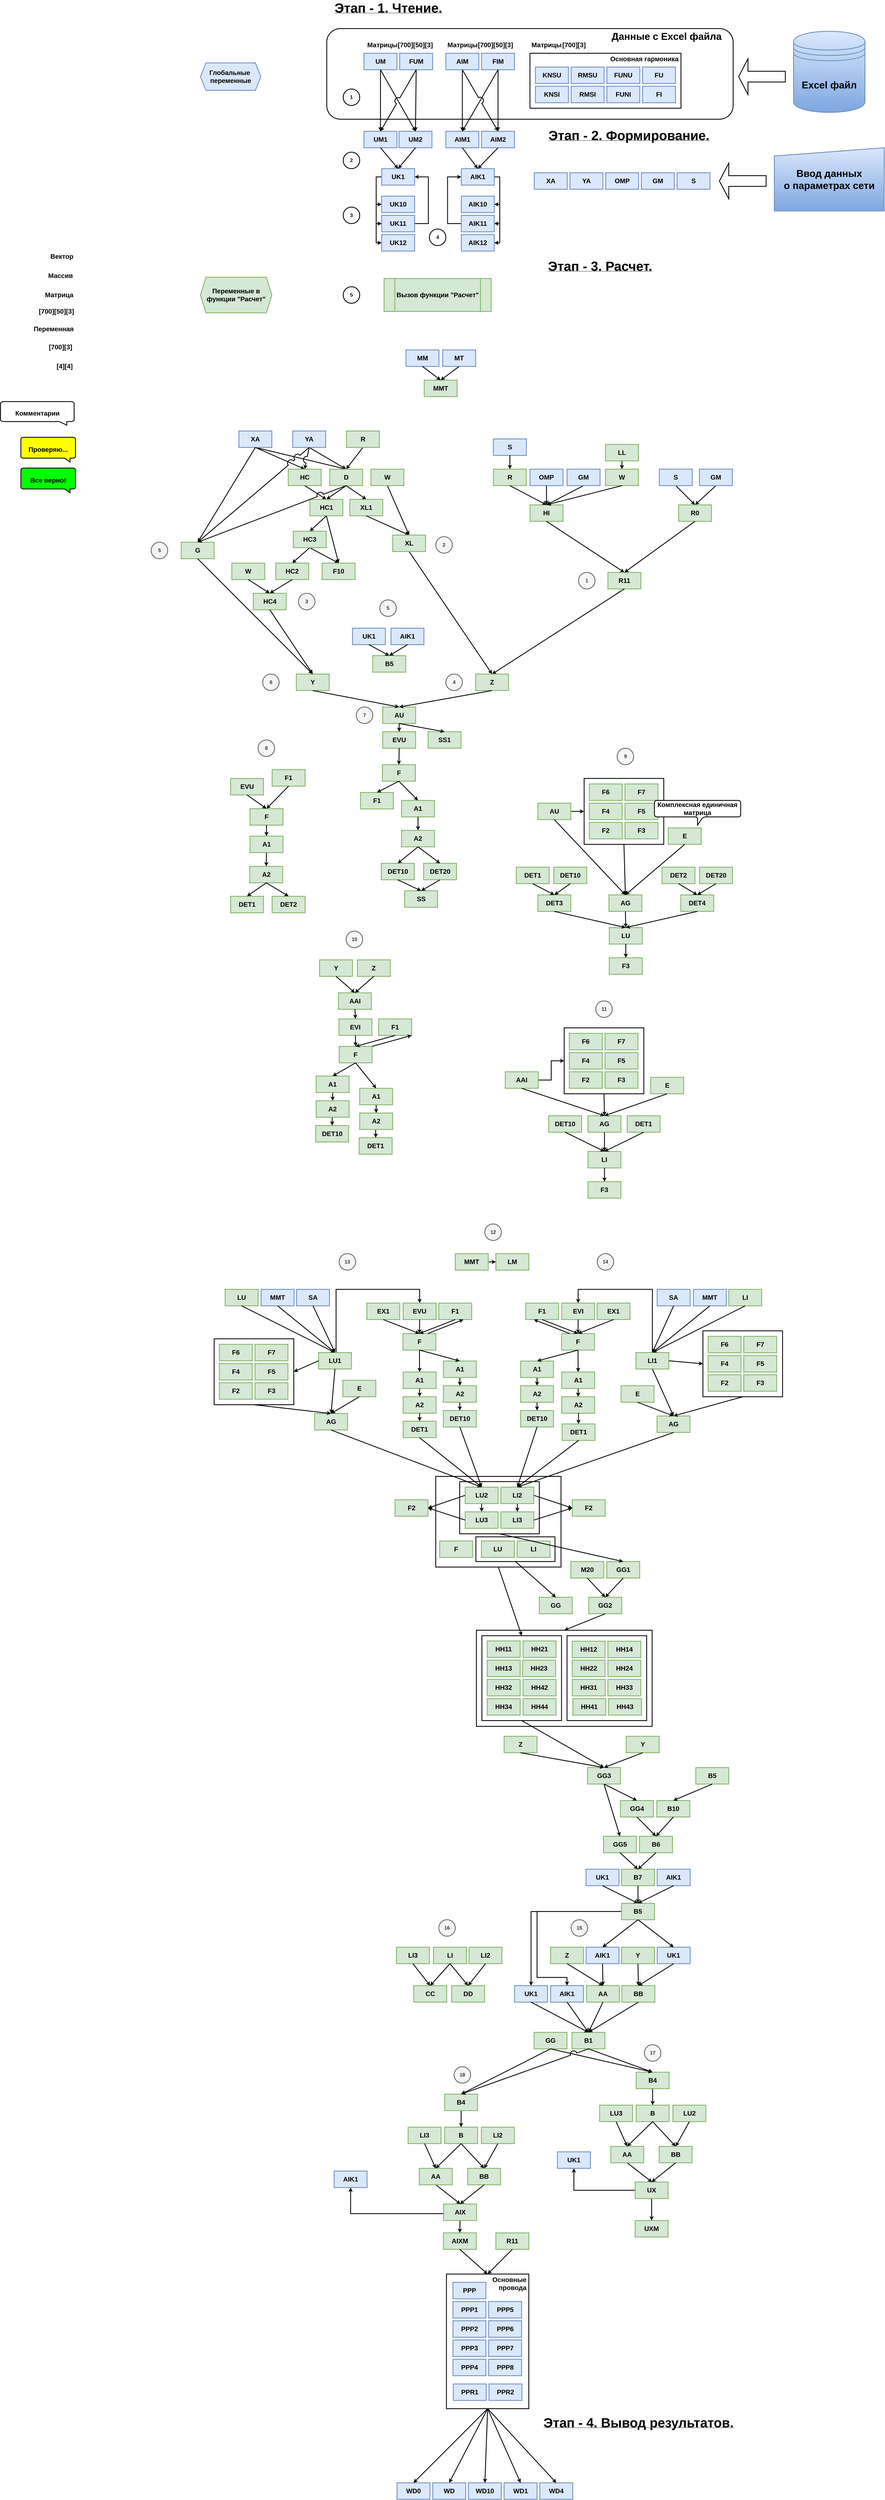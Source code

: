 <mxfile version="13.9.9" type="device"><diagram id="kkUrowGEos7chwfOqbiQ" name="Page-1"><mxGraphModel dx="9339" dy="4937" grid="1" gridSize="10" guides="1" tooltips="1" connect="1" arrows="1" fold="1" page="1" pageScale="1" pageWidth="1169" pageHeight="827" math="0" shadow="0"><root><mxCell id="0"/><mxCell id="1" parent="0"/><mxCell id="ZDtU8f79Nhc5CIIRGbRJ-107" value="&lt;span style=&quot;font-size: 36px&quot;&gt;&lt;b&gt;Данные с Excel файла&amp;nbsp; &amp;nbsp;&amp;nbsp;&lt;/b&gt;&lt;/span&gt;" style="rounded=1;whiteSpace=wrap;html=1;strokeWidth=3;verticalAlign=top;align=right;" parent="1" vertex="1"><mxGeometry x="40" y="-660" width="1480" height="330" as="geometry"/></mxCell><mxCell id="ZDtU8f79Nhc5CIIRGbRJ-1" value="&lt;span style=&quot;font-size: 24px&quot;&gt;&lt;b&gt;UM&lt;br&gt;&lt;/b&gt;&lt;/span&gt;" style="rounded=0;whiteSpace=wrap;html=1;strokeWidth=3;fillColor=#dae8fc;strokeColor=#6c8ebf;" parent="1" vertex="1"><mxGeometry x="175.63" y="-570" width="120" height="60" as="geometry"/></mxCell><mxCell id="ZDtU8f79Nhc5CIIRGbRJ-2" value="&lt;font style=&quot;font-size: 24px&quot;&gt;&lt;b&gt;UM1&lt;/b&gt;&lt;/font&gt;" style="rounded=0;whiteSpace=wrap;html=1;strokeWidth=3;fillColor=#dae8fc;strokeColor=#6c8ebf;" parent="1" vertex="1"><mxGeometry x="175.63" y="-286" width="120" height="60" as="geometry"/></mxCell><mxCell id="ZDtU8f79Nhc5CIIRGbRJ-4" value="&lt;font style=&quot;font-size: 24px&quot;&gt;&lt;b&gt;UM2&lt;/b&gt;&lt;/font&gt;" style="rounded=0;whiteSpace=wrap;html=1;strokeWidth=3;fillColor=#dae8fc;strokeColor=#6c8ebf;" parent="1" vertex="1"><mxGeometry x="303.13" y="-286" width="120" height="60" as="geometry"/></mxCell><mxCell id="ZDtU8f79Nhc5CIIRGbRJ-5" value="&lt;font style=&quot;font-size: 24px&quot;&gt;&lt;b&gt;FUM&lt;/b&gt;&lt;/font&gt;" style="rounded=0;whiteSpace=wrap;html=1;strokeWidth=3;fillColor=#dae8fc;strokeColor=#6c8ebf;" parent="1" vertex="1"><mxGeometry x="305.63" y="-570" width="120" height="60" as="geometry"/></mxCell><mxCell id="ZDtU8f79Nhc5CIIRGbRJ-6" value="&lt;span style=&quot;font-size: 24px&quot;&gt;&lt;b&gt;AIM&lt;/b&gt;&lt;/span&gt;" style="rounded=0;whiteSpace=wrap;html=1;strokeWidth=3;fillColor=#dae8fc;strokeColor=#6c8ebf;" parent="1" vertex="1"><mxGeometry x="473.75" y="-570" width="120" height="60" as="geometry"/></mxCell><mxCell id="ZDtU8f79Nhc5CIIRGbRJ-7" value="&lt;font style=&quot;font-size: 24px&quot;&gt;&lt;b&gt;FIM&lt;/b&gt;&lt;/font&gt;" style="rounded=0;whiteSpace=wrap;html=1;strokeWidth=3;fillColor=#dae8fc;strokeColor=#6c8ebf;" parent="1" vertex="1"><mxGeometry x="603.75" y="-570" width="120" height="60" as="geometry"/></mxCell><mxCell id="ZDtU8f79Nhc5CIIRGbRJ-8" value="&lt;span style=&quot;font-size: 24px&quot;&gt;&lt;b&gt;AIM1&lt;/b&gt;&lt;/span&gt;" style="rounded=0;whiteSpace=wrap;html=1;strokeWidth=3;fillColor=#dae8fc;strokeColor=#6c8ebf;" parent="1" vertex="1"><mxGeometry x="473.75" y="-286" width="120" height="60" as="geometry"/></mxCell><mxCell id="ZDtU8f79Nhc5CIIRGbRJ-9" value="&lt;span style=&quot;font-size: 24px&quot;&gt;&lt;b&gt;AIM2&lt;/b&gt;&lt;/span&gt;" style="rounded=0;whiteSpace=wrap;html=1;strokeWidth=3;fillColor=#dae8fc;strokeColor=#6c8ebf;" parent="1" vertex="1"><mxGeometry x="603.75" y="-286" width="120" height="60" as="geometry"/></mxCell><mxCell id="ZDtU8f79Nhc5CIIRGbRJ-24" value="&lt;span style=&quot;font-size: 24px&quot;&gt;Глобальные&amp;nbsp;&lt;br&gt;переменные&lt;br&gt;&lt;/span&gt;" style="shape=hexagon;perimeter=hexagonPerimeter2;whiteSpace=wrap;html=1;fixedSize=1;strokeWidth=3;fontStyle=1;fillColor=#dae8fc;strokeColor=#6c8ebf;" parent="1" vertex="1"><mxGeometry x="-420" y="-535" width="220" height="100" as="geometry"/></mxCell><mxCell id="ZDtU8f79Nhc5CIIRGbRJ-25" value="&lt;span style=&quot;font-size: 24px&quot;&gt;Переменные в функции &quot;Расчет&quot;&lt;/span&gt;" style="shape=hexagon;perimeter=hexagonPerimeter2;whiteSpace=wrap;html=1;fixedSize=1;strokeWidth=3;fontStyle=1;fillColor=#d5e8d4;strokeColor=#82b366;" parent="1" vertex="1"><mxGeometry x="-420" y="245" width="260" height="130" as="geometry"/></mxCell><mxCell id="ZDtU8f79Nhc5CIIRGbRJ-27" value="&lt;font style=&quot;font-size: 24px&quot;&gt;[700][50][3]&lt;/font&gt;" style="text;html=1;align=center;verticalAlign=middle;resizable=0;points=[];autosize=1;fontStyle=1" parent="1" vertex="1"><mxGeometry x="-1015.01" y="360" width="140" height="20" as="geometry"/></mxCell><mxCell id="ZDtU8f79Nhc5CIIRGbRJ-28" value="&lt;span style=&quot;font-size: 24px&quot;&gt;Матрица&lt;/span&gt;" style="text;html=1;align=center;verticalAlign=middle;resizable=0;points=[];autosize=1;fontStyle=1" parent="1" vertex="1"><mxGeometry x="-995.01" y="300" width="120" height="20" as="geometry"/></mxCell><mxCell id="ZDtU8f79Nhc5CIIRGbRJ-30" value="&lt;span style=&quot;font-size: 24px&quot;&gt;Массив&lt;/span&gt;" style="text;html=1;align=center;verticalAlign=middle;resizable=0;points=[];autosize=1;fontStyle=1" parent="1" vertex="1"><mxGeometry x="-985.01" y="230" width="110" height="20" as="geometry"/></mxCell><mxCell id="ZDtU8f79Nhc5CIIRGbRJ-31" value="&lt;span style=&quot;font-size: 24px&quot;&gt;Вектор&lt;/span&gt;" style="text;html=1;align=center;verticalAlign=middle;resizable=0;points=[];autosize=1;fontStyle=1" parent="1" vertex="1"><mxGeometry x="-975.01" y="160" width="100" height="20" as="geometry"/></mxCell><mxCell id="ZDtU8f79Nhc5CIIRGbRJ-32" value="&lt;span style=&quot;font-size: 24px&quot;&gt;Переменная&lt;/span&gt;" style="text;html=1;align=center;verticalAlign=middle;resizable=0;points=[];autosize=1;fontStyle=1" parent="1" vertex="1"><mxGeometry x="-1035.01" y="424" width="160" height="20" as="geometry"/></mxCell><mxCell id="ZDtU8f79Nhc5CIIRGbRJ-33" value="&lt;font style=&quot;font-size: 24px&quot;&gt;[700][3]&lt;/font&gt;" style="text;html=1;align=center;verticalAlign=middle;resizable=0;points=[];autosize=1;fontStyle=1" parent="1" vertex="1"><mxGeometry x="-980.01" y="490" width="100" height="20" as="geometry"/></mxCell><mxCell id="ZDtU8f79Nhc5CIIRGbRJ-34" value="&lt;font style=&quot;font-size: 24px&quot;&gt;[4][4]&lt;/font&gt;" style="text;html=1;align=center;verticalAlign=middle;resizable=0;points=[];autosize=1;fontStyle=1" parent="1" vertex="1"><mxGeometry x="-950.01" y="560" width="70" height="20" as="geometry"/></mxCell><mxCell id="ZDtU8f79Nhc5CIIRGbRJ-94" style="edgeStyle=orthogonalEdgeStyle;rounded=0;jumpStyle=arc;jumpSize=20;orthogonalLoop=1;jettySize=auto;html=1;exitX=1;exitY=0.5;exitDx=0;exitDy=0;entryX=1;entryY=0.5;entryDx=0;entryDy=0;strokeWidth=3;" parent="1" source="ZDtU8f79Nhc5CIIRGbRJ-35" target="ZDtU8f79Nhc5CIIRGbRJ-49" edge="1"><mxGeometry relative="1" as="geometry"/></mxCell><mxCell id="ZDtU8f79Nhc5CIIRGbRJ-95" style="edgeStyle=orthogonalEdgeStyle;rounded=0;jumpStyle=arc;jumpSize=20;orthogonalLoop=1;jettySize=auto;html=1;exitX=1;exitY=0.5;exitDx=0;exitDy=0;entryX=1;entryY=0.5;entryDx=0;entryDy=0;strokeWidth=3;" parent="1" source="ZDtU8f79Nhc5CIIRGbRJ-35" target="ZDtU8f79Nhc5CIIRGbRJ-50" edge="1"><mxGeometry relative="1" as="geometry"/></mxCell><mxCell id="ZDtU8f79Nhc5CIIRGbRJ-96" style="edgeStyle=orthogonalEdgeStyle;rounded=0;jumpStyle=arc;jumpSize=20;orthogonalLoop=1;jettySize=auto;html=1;exitX=1;exitY=0.5;exitDx=0;exitDy=0;entryX=1;entryY=0.5;entryDx=0;entryDy=0;strokeWidth=3;" parent="1" source="ZDtU8f79Nhc5CIIRGbRJ-35" target="ZDtU8f79Nhc5CIIRGbRJ-51" edge="1"><mxGeometry relative="1" as="geometry"/></mxCell><mxCell id="ZDtU8f79Nhc5CIIRGbRJ-35" value="&lt;span style=&quot;font-size: 24px&quot;&gt;&lt;b&gt;AIK1&lt;/b&gt;&lt;/span&gt;" style="rounded=0;whiteSpace=wrap;html=1;strokeWidth=3;fillColor=#dae8fc;strokeColor=#6c8ebf;" parent="1" vertex="1"><mxGeometry x="530" y="-150" width="120" height="60" as="geometry"/></mxCell><mxCell id="ZDtU8f79Nhc5CIIRGbRJ-91" style="edgeStyle=orthogonalEdgeStyle;rounded=0;jumpStyle=arc;jumpSize=20;orthogonalLoop=1;jettySize=auto;html=1;exitX=0;exitY=0.5;exitDx=0;exitDy=0;entryX=0;entryY=0.5;entryDx=0;entryDy=0;strokeWidth=3;" parent="1" source="ZDtU8f79Nhc5CIIRGbRJ-36" target="ZDtU8f79Nhc5CIIRGbRJ-46" edge="1"><mxGeometry relative="1" as="geometry"/></mxCell><mxCell id="ZDtU8f79Nhc5CIIRGbRJ-92" style="edgeStyle=orthogonalEdgeStyle;rounded=0;jumpStyle=arc;jumpSize=20;orthogonalLoop=1;jettySize=auto;html=1;exitX=0;exitY=0.5;exitDx=0;exitDy=0;entryX=0;entryY=0.5;entryDx=0;entryDy=0;strokeWidth=3;" parent="1" source="ZDtU8f79Nhc5CIIRGbRJ-36" target="ZDtU8f79Nhc5CIIRGbRJ-47" edge="1"><mxGeometry relative="1" as="geometry"/></mxCell><mxCell id="ZDtU8f79Nhc5CIIRGbRJ-93" style="edgeStyle=orthogonalEdgeStyle;rounded=0;jumpStyle=arc;jumpSize=20;orthogonalLoop=1;jettySize=auto;html=1;exitX=0;exitY=0.5;exitDx=0;exitDy=0;entryX=0;entryY=0.5;entryDx=0;entryDy=0;strokeWidth=3;" parent="1" source="ZDtU8f79Nhc5CIIRGbRJ-36" target="ZDtU8f79Nhc5CIIRGbRJ-48" edge="1"><mxGeometry relative="1" as="geometry"/></mxCell><mxCell id="ZDtU8f79Nhc5CIIRGbRJ-36" value="&lt;span style=&quot;font-size: 24px&quot;&gt;&lt;b&gt;UK1&lt;/b&gt;&lt;/span&gt;" style="rounded=0;whiteSpace=wrap;html=1;strokeWidth=3;fillColor=#dae8fc;strokeColor=#6c8ebf;" parent="1" vertex="1"><mxGeometry x="240" y="-150" width="120" height="60" as="geometry"/></mxCell><mxCell id="ZDtU8f79Nhc5CIIRGbRJ-46" value="&lt;span style=&quot;font-size: 24px&quot;&gt;&lt;b&gt;UK10&lt;/b&gt;&lt;/span&gt;" style="rounded=0;whiteSpace=wrap;html=1;strokeWidth=3;fillColor=#dae8fc;strokeColor=#6c8ebf;" parent="1" vertex="1"><mxGeometry x="240" y="-50" width="120" height="60" as="geometry"/></mxCell><mxCell id="ZDtU8f79Nhc5CIIRGbRJ-97" style="edgeStyle=orthogonalEdgeStyle;rounded=0;jumpStyle=arc;jumpSize=20;orthogonalLoop=1;jettySize=auto;html=1;exitX=1;exitY=0.5;exitDx=0;exitDy=0;entryX=1;entryY=0.5;entryDx=0;entryDy=0;strokeWidth=3;" parent="1" source="ZDtU8f79Nhc5CIIRGbRJ-47" target="ZDtU8f79Nhc5CIIRGbRJ-36" edge="1"><mxGeometry relative="1" as="geometry"><Array as="points"><mxPoint x="410" y="50"/><mxPoint x="410" y="-120"/></Array></mxGeometry></mxCell><mxCell id="ZDtU8f79Nhc5CIIRGbRJ-47" value="&lt;span style=&quot;font-size: 24px&quot;&gt;&lt;b&gt;UK11&lt;/b&gt;&lt;/span&gt;" style="rounded=0;whiteSpace=wrap;html=1;strokeWidth=3;fillColor=#dae8fc;strokeColor=#6c8ebf;" parent="1" vertex="1"><mxGeometry x="240" y="20" width="120" height="60" as="geometry"/></mxCell><mxCell id="ZDtU8f79Nhc5CIIRGbRJ-48" value="&lt;span style=&quot;font-size: 24px&quot;&gt;&lt;b&gt;UK12&lt;/b&gt;&lt;/span&gt;" style="rounded=0;whiteSpace=wrap;html=1;strokeWidth=3;fillColor=#dae8fc;strokeColor=#6c8ebf;" parent="1" vertex="1"><mxGeometry x="240" y="90" width="120" height="60" as="geometry"/></mxCell><mxCell id="ZDtU8f79Nhc5CIIRGbRJ-49" value="&lt;span style=&quot;font-size: 24px&quot;&gt;&lt;b&gt;AIK10&lt;/b&gt;&lt;/span&gt;" style="rounded=0;whiteSpace=wrap;html=1;strokeWidth=3;fillColor=#dae8fc;strokeColor=#6c8ebf;" parent="1" vertex="1"><mxGeometry x="530" y="-50" width="120" height="60" as="geometry"/></mxCell><mxCell id="ZDtU8f79Nhc5CIIRGbRJ-98" style="edgeStyle=orthogonalEdgeStyle;rounded=0;jumpStyle=arc;jumpSize=20;orthogonalLoop=1;jettySize=auto;html=1;exitX=0;exitY=0.5;exitDx=0;exitDy=0;entryX=0;entryY=0.5;entryDx=0;entryDy=0;strokeWidth=3;" parent="1" source="ZDtU8f79Nhc5CIIRGbRJ-50" target="ZDtU8f79Nhc5CIIRGbRJ-35" edge="1"><mxGeometry relative="1" as="geometry"><Array as="points"><mxPoint x="480" y="50"/><mxPoint x="480" y="-120"/></Array></mxGeometry></mxCell><mxCell id="ZDtU8f79Nhc5CIIRGbRJ-50" value="&lt;span style=&quot;font-size: 24px&quot;&gt;&lt;b&gt;AIK11&lt;/b&gt;&lt;/span&gt;" style="rounded=0;whiteSpace=wrap;html=1;strokeWidth=3;fillColor=#dae8fc;strokeColor=#6c8ebf;" parent="1" vertex="1"><mxGeometry x="530" y="20" width="120" height="60" as="geometry"/></mxCell><mxCell id="ZDtU8f79Nhc5CIIRGbRJ-51" value="&lt;span style=&quot;font-size: 24px&quot;&gt;&lt;b&gt;AIK12&lt;/b&gt;&lt;/span&gt;" style="rounded=0;whiteSpace=wrap;html=1;strokeWidth=3;fillColor=#dae8fc;strokeColor=#6c8ebf;" parent="1" vertex="1"><mxGeometry x="530" y="90" width="120" height="60" as="geometry"/></mxCell><mxCell id="ZDtU8f79Nhc5CIIRGbRJ-60" value="" style="group" parent="1" vertex="1" connectable="0"><mxGeometry x="780" y="-570" width="550" height="200" as="geometry"/></mxCell><mxCell id="ZDtU8f79Nhc5CIIRGbRJ-58" value="&lt;span style=&quot;font-size: 24px&quot;&gt;&lt;b&gt;Основная гармоника&amp;nbsp;&lt;/b&gt;&lt;/span&gt;" style="rounded=0;whiteSpace=wrap;html=1;strokeWidth=3;align=right;verticalAlign=top;" parent="ZDtU8f79Nhc5CIIRGbRJ-60" vertex="1"><mxGeometry width="550" height="200" as="geometry"/></mxCell><mxCell id="ZDtU8f79Nhc5CIIRGbRJ-38" value="&lt;span style=&quot;font-size: 24px&quot;&gt;&lt;b&gt;FI&lt;/b&gt;&lt;/span&gt;" style="rounded=0;whiteSpace=wrap;html=1;strokeWidth=3;fillColor=#dae8fc;strokeColor=#6c8ebf;" parent="ZDtU8f79Nhc5CIIRGbRJ-60" vertex="1"><mxGeometry x="410" y="120" width="120" height="60" as="geometry"/></mxCell><mxCell id="ZDtU8f79Nhc5CIIRGbRJ-39" value="&lt;span style=&quot;font-size: 24px&quot;&gt;&lt;b&gt;FU&lt;/b&gt;&lt;/span&gt;" style="rounded=0;whiteSpace=wrap;html=1;strokeWidth=3;fillColor=#dae8fc;strokeColor=#6c8ebf;" parent="ZDtU8f79Nhc5CIIRGbRJ-60" vertex="1"><mxGeometry x="410" y="50" width="120" height="60" as="geometry"/></mxCell><mxCell id="ZDtU8f79Nhc5CIIRGbRJ-40" value="&lt;span style=&quot;font-size: 24px&quot;&gt;&lt;b&gt;KNSI&lt;/b&gt;&lt;/span&gt;" style="rounded=0;whiteSpace=wrap;html=1;strokeWidth=3;fillColor=#dae8fc;strokeColor=#6c8ebf;" parent="ZDtU8f79Nhc5CIIRGbRJ-60" vertex="1"><mxGeometry x="20" y="120" width="120" height="60" as="geometry"/></mxCell><mxCell id="ZDtU8f79Nhc5CIIRGbRJ-41" value="&lt;span style=&quot;font-size: 24px&quot;&gt;&lt;b&gt;KNSU&lt;/b&gt;&lt;/span&gt;" style="rounded=0;whiteSpace=wrap;html=1;strokeWidth=3;fillColor=#dae8fc;strokeColor=#6c8ebf;" parent="ZDtU8f79Nhc5CIIRGbRJ-60" vertex="1"><mxGeometry x="20" y="50" width="120" height="60" as="geometry"/></mxCell><mxCell id="ZDtU8f79Nhc5CIIRGbRJ-42" value="&lt;span style=&quot;font-size: 24px&quot;&gt;&lt;b&gt;FUNI&lt;/b&gt;&lt;/span&gt;" style="rounded=0;whiteSpace=wrap;html=1;strokeWidth=3;fillColor=#dae8fc;strokeColor=#6c8ebf;" parent="ZDtU8f79Nhc5CIIRGbRJ-60" vertex="1"><mxGeometry x="280" y="120" width="120" height="60" as="geometry"/></mxCell><mxCell id="ZDtU8f79Nhc5CIIRGbRJ-43" value="&lt;span style=&quot;font-size: 24px&quot;&gt;&lt;b&gt;FUNU&lt;/b&gt;&lt;/span&gt;" style="rounded=0;whiteSpace=wrap;html=1;strokeWidth=3;fillColor=#dae8fc;strokeColor=#6c8ebf;" parent="ZDtU8f79Nhc5CIIRGbRJ-60" vertex="1"><mxGeometry x="280" y="50" width="120" height="60" as="geometry"/></mxCell><mxCell id="ZDtU8f79Nhc5CIIRGbRJ-44" value="&lt;span style=&quot;font-size: 24px&quot;&gt;&lt;b&gt;RMSI&lt;/b&gt;&lt;/span&gt;" style="rounded=0;whiteSpace=wrap;html=1;strokeWidth=3;fillColor=#dae8fc;strokeColor=#6c8ebf;" parent="ZDtU8f79Nhc5CIIRGbRJ-60" vertex="1"><mxGeometry x="150" y="120" width="120" height="60" as="geometry"/></mxCell><mxCell id="ZDtU8f79Nhc5CIIRGbRJ-45" value="&lt;span style=&quot;font-size: 24px&quot;&gt;&lt;b&gt;RMSU&lt;/b&gt;&lt;/span&gt;" style="rounded=0;whiteSpace=wrap;html=1;strokeWidth=3;fillColor=#dae8fc;strokeColor=#6c8ebf;" parent="ZDtU8f79Nhc5CIIRGbRJ-60" vertex="1"><mxGeometry x="150" y="50" width="120" height="60" as="geometry"/></mxCell><mxCell id="ZDtU8f79Nhc5CIIRGbRJ-61" value="&lt;font style=&quot;font-size: 24px&quot;&gt;[700][50][3]&lt;/font&gt;" style="text;html=1;align=center;verticalAlign=middle;resizable=0;points=[];autosize=1;fontStyle=1" parent="1" vertex="1"><mxGeometry x="291.88" y="-610" width="140" height="20" as="geometry"/></mxCell><mxCell id="ZDtU8f79Nhc5CIIRGbRJ-62" value="&lt;span style=&quot;font-size: 24px&quot;&gt;Матрицы&lt;/span&gt;" style="text;html=1;align=center;verticalAlign=middle;resizable=0;points=[];autosize=1;fontStyle=1" parent="1" vertex="1"><mxGeometry x="176.88" y="-610" width="130" height="20" as="geometry"/></mxCell><mxCell id="ZDtU8f79Nhc5CIIRGbRJ-64" value="&lt;font style=&quot;font-size: 24px&quot;&gt;[700][50][3]&lt;/font&gt;" style="text;html=1;align=center;verticalAlign=middle;resizable=0;points=[];autosize=1;fontStyle=1" parent="1" vertex="1"><mxGeometry x="583.75" y="-610" width="140" height="20" as="geometry"/></mxCell><mxCell id="ZDtU8f79Nhc5CIIRGbRJ-65" value="&lt;span style=&quot;font-size: 24px&quot;&gt;Матрицы&lt;/span&gt;" style="text;html=1;align=center;verticalAlign=middle;resizable=0;points=[];autosize=1;fontStyle=1" parent="1" vertex="1"><mxGeometry x="468.75" y="-610" width="130" height="20" as="geometry"/></mxCell><mxCell id="ZDtU8f79Nhc5CIIRGbRJ-66" value="&lt;b&gt;&lt;font style=&quot;font-size: 48px&quot;&gt;Этап - 1. Чтение.&lt;/font&gt;&lt;/b&gt;" style="text;html=1;align=center;verticalAlign=middle;resizable=0;points=[];autosize=1;fontStyle=4" parent="1" vertex="1"><mxGeometry x="58.75" y="-750" width="410" height="30" as="geometry"/></mxCell><mxCell id="ZDtU8f79Nhc5CIIRGbRJ-68" value="&lt;font style=&quot;font-size: 24px&quot;&gt;[700][3]&lt;/font&gt;" style="text;html=1;align=center;verticalAlign=middle;resizable=0;points=[];autosize=1;fontStyle=1" parent="1" vertex="1"><mxGeometry x="890" y="-610" width="100" height="20" as="geometry"/></mxCell><mxCell id="ZDtU8f79Nhc5CIIRGbRJ-69" value="&lt;span style=&quot;font-size: 24px&quot;&gt;Матрицы&lt;/span&gt;" style="text;html=1;align=center;verticalAlign=middle;resizable=0;points=[];autosize=1;fontStyle=1" parent="1" vertex="1"><mxGeometry x="775" y="-610" width="130" height="20" as="geometry"/></mxCell><mxCell id="ZDtU8f79Nhc5CIIRGbRJ-74" value="" style="endArrow=classic;html=1;strokeWidth=3;exitX=0.5;exitY=1;exitDx=0;exitDy=0;entryX=0.5;entryY=0;entryDx=0;entryDy=0;" parent="1" source="ZDtU8f79Nhc5CIIRGbRJ-5" target="ZDtU8f79Nhc5CIIRGbRJ-4" edge="1"><mxGeometry width="50" height="50" relative="1" as="geometry"><mxPoint x="580" y="-320" as="sourcePoint"/><mxPoint x="630" y="-370" as="targetPoint"/></mxGeometry></mxCell><mxCell id="ZDtU8f79Nhc5CIIRGbRJ-75" value="" style="endArrow=classic;html=1;strokeWidth=3;exitX=0.5;exitY=1;exitDx=0;exitDy=0;entryX=0.5;entryY=0;entryDx=0;entryDy=0;jumpStyle=arc;jumpSize=20;" parent="1" source="ZDtU8f79Nhc5CIIRGbRJ-1" target="ZDtU8f79Nhc5CIIRGbRJ-2" edge="1"><mxGeometry width="50" height="50" relative="1" as="geometry"><mxPoint x="375.63" y="-500" as="sourcePoint"/><mxPoint x="373.13" y="-276" as="targetPoint"/></mxGeometry></mxCell><mxCell id="ZDtU8f79Nhc5CIIRGbRJ-76" value="" style="endArrow=classic;html=1;strokeWidth=3;exitX=0.5;exitY=1;exitDx=0;exitDy=0;entryX=0.5;entryY=0;entryDx=0;entryDy=0;jumpStyle=arc;jumpSize=20;" parent="1" source="ZDtU8f79Nhc5CIIRGbRJ-1" target="ZDtU8f79Nhc5CIIRGbRJ-4" edge="1"><mxGeometry width="50" height="50" relative="1" as="geometry"><mxPoint x="245.63" y="-500" as="sourcePoint"/><mxPoint x="245.63" y="-276" as="targetPoint"/></mxGeometry></mxCell><mxCell id="ZDtU8f79Nhc5CIIRGbRJ-77" value="" style="endArrow=classic;html=1;strokeWidth=3;exitX=0.5;exitY=1;exitDx=0;exitDy=0;entryX=0.5;entryY=0;entryDx=0;entryDy=0;jumpStyle=arc;jumpSize=20;" parent="1" source="ZDtU8f79Nhc5CIIRGbRJ-5" target="ZDtU8f79Nhc5CIIRGbRJ-2" edge="1"><mxGeometry width="50" height="50" relative="1" as="geometry"><mxPoint x="375.63" y="-500" as="sourcePoint"/><mxPoint x="373.13" y="-276" as="targetPoint"/></mxGeometry></mxCell><mxCell id="ZDtU8f79Nhc5CIIRGbRJ-82" value="" style="endArrow=classic;html=1;strokeWidth=3;exitX=0.5;exitY=1;exitDx=0;exitDy=0;entryX=0.5;entryY=0;entryDx=0;entryDy=0;jumpStyle=arc;jumpSize=20;" parent="1" source="ZDtU8f79Nhc5CIIRGbRJ-9" target="ZDtU8f79Nhc5CIIRGbRJ-35" edge="1"><mxGeometry width="50" height="50" relative="1" as="geometry"><mxPoint x="710" y="-190" as="sourcePoint"/><mxPoint x="580" y="34" as="targetPoint"/></mxGeometry></mxCell><mxCell id="ZDtU8f79Nhc5CIIRGbRJ-83" value="" style="endArrow=classic;html=1;strokeWidth=3;exitX=0.5;exitY=1;exitDx=0;exitDy=0;entryX=0.5;entryY=0;entryDx=0;entryDy=0;jumpStyle=arc;jumpSize=20;" parent="1" source="ZDtU8f79Nhc5CIIRGbRJ-7" target="ZDtU8f79Nhc5CIIRGbRJ-8" edge="1"><mxGeometry width="50" height="50" relative="1" as="geometry"><mxPoint x="500.0" y="-460" as="sourcePoint"/><mxPoint x="370.0" y="-236" as="targetPoint"/></mxGeometry></mxCell><mxCell id="ZDtU8f79Nhc5CIIRGbRJ-84" value="" style="endArrow=classic;html=1;strokeWidth=3;exitX=0.5;exitY=1;exitDx=0;exitDy=0;entryX=0.5;entryY=0;entryDx=0;entryDy=0;jumpStyle=arc;jumpSize=20;" parent="1" source="ZDtU8f79Nhc5CIIRGbRJ-6" target="ZDtU8f79Nhc5CIIRGbRJ-9" edge="1"><mxGeometry width="50" height="50" relative="1" as="geometry"><mxPoint x="673.75" y="-500" as="sourcePoint"/><mxPoint x="543.75" y="-276" as="targetPoint"/></mxGeometry></mxCell><mxCell id="ZDtU8f79Nhc5CIIRGbRJ-86" value="" style="endArrow=classic;html=1;strokeWidth=3;exitX=0.5;exitY=1;exitDx=0;exitDy=0;entryX=0.5;entryY=0;entryDx=0;entryDy=0;jumpStyle=arc;jumpSize=20;" parent="1" source="ZDtU8f79Nhc5CIIRGbRJ-7" target="ZDtU8f79Nhc5CIIRGbRJ-9" edge="1"><mxGeometry width="50" height="50" relative="1" as="geometry"><mxPoint x="543.75" y="-500" as="sourcePoint"/><mxPoint x="673.75" y="-276" as="targetPoint"/></mxGeometry></mxCell><mxCell id="ZDtU8f79Nhc5CIIRGbRJ-87" value="" style="endArrow=classic;html=1;strokeWidth=3;exitX=0.5;exitY=1;exitDx=0;exitDy=0;entryX=0.5;entryY=0;entryDx=0;entryDy=0;jumpStyle=arc;jumpSize=20;" parent="1" source="ZDtU8f79Nhc5CIIRGbRJ-6" target="ZDtU8f79Nhc5CIIRGbRJ-8" edge="1"><mxGeometry width="50" height="50" relative="1" as="geometry"><mxPoint x="673.75" y="-500" as="sourcePoint"/><mxPoint x="673.75" y="-276" as="targetPoint"/></mxGeometry></mxCell><mxCell id="ZDtU8f79Nhc5CIIRGbRJ-88" value="" style="endArrow=classic;html=1;strokeWidth=3;exitX=0.5;exitY=1;exitDx=0;exitDy=0;entryX=0.5;entryY=0;entryDx=0;entryDy=0;jumpStyle=arc;jumpSize=20;" parent="1" source="ZDtU8f79Nhc5CIIRGbRJ-8" target="ZDtU8f79Nhc5CIIRGbRJ-35" edge="1"><mxGeometry width="50" height="50" relative="1" as="geometry"><mxPoint x="673.75" y="-216" as="sourcePoint"/><mxPoint x="600" y="-140" as="targetPoint"/></mxGeometry></mxCell><mxCell id="ZDtU8f79Nhc5CIIRGbRJ-89" value="" style="endArrow=classic;html=1;strokeWidth=3;exitX=0.5;exitY=1;exitDx=0;exitDy=0;entryX=0.5;entryY=0;entryDx=0;entryDy=0;jumpStyle=arc;jumpSize=20;" parent="1" source="ZDtU8f79Nhc5CIIRGbRJ-2" target="ZDtU8f79Nhc5CIIRGbRJ-36" edge="1"><mxGeometry width="50" height="50" relative="1" as="geometry"><mxPoint x="543.75" y="-216" as="sourcePoint"/><mxPoint x="600" y="-140" as="targetPoint"/></mxGeometry></mxCell><mxCell id="ZDtU8f79Nhc5CIIRGbRJ-90" value="" style="endArrow=classic;html=1;strokeWidth=3;exitX=0.5;exitY=1;exitDx=0;exitDy=0;jumpStyle=arc;jumpSize=20;entryX=0.5;entryY=0;entryDx=0;entryDy=0;" parent="1" source="ZDtU8f79Nhc5CIIRGbRJ-4" target="ZDtU8f79Nhc5CIIRGbRJ-36" edge="1"><mxGeometry width="50" height="50" relative="1" as="geometry"><mxPoint x="245.63" y="-216" as="sourcePoint"/><mxPoint x="190" y="-140" as="targetPoint"/></mxGeometry></mxCell><mxCell id="ZDtU8f79Nhc5CIIRGbRJ-100" value="&lt;span&gt;&lt;font style=&quot;font-size: 18px&quot;&gt;1&lt;/font&gt;&lt;/span&gt;" style="ellipse;whiteSpace=wrap;html=1;aspect=fixed;strokeWidth=3;fontStyle=1;" parent="1" vertex="1"><mxGeometry x="100" y="-440" width="60" height="60" as="geometry"/></mxCell><mxCell id="ZDtU8f79Nhc5CIIRGbRJ-101" value="&lt;span&gt;&lt;font style=&quot;font-size: 18px&quot;&gt;2&lt;/font&gt;&lt;/span&gt;" style="ellipse;whiteSpace=wrap;html=1;aspect=fixed;strokeWidth=3;fontStyle=1;" parent="1" vertex="1"><mxGeometry x="100" y="-210" width="60" height="60" as="geometry"/></mxCell><mxCell id="ZDtU8f79Nhc5CIIRGbRJ-102" value="&lt;span style=&quot;font-size: 18px&quot;&gt;&lt;span&gt;3&lt;/span&gt;&lt;/span&gt;" style="ellipse;whiteSpace=wrap;html=1;aspect=fixed;strokeWidth=3;fontStyle=1;" parent="1" vertex="1"><mxGeometry x="100" y="-10" width="60" height="60" as="geometry"/></mxCell><mxCell id="ZDtU8f79Nhc5CIIRGbRJ-103" value="&lt;span style=&quot;font-size: 18px&quot;&gt;&lt;span&gt;4&lt;/span&gt;&lt;/span&gt;" style="ellipse;whiteSpace=wrap;html=1;aspect=fixed;strokeWidth=3;fontStyle=1;" parent="1" vertex="1"><mxGeometry x="413.75" y="70" width="60" height="60" as="geometry"/></mxCell><mxCell id="ZDtU8f79Nhc5CIIRGbRJ-105" value="&lt;font style=&quot;font-size: 24px&quot;&gt;&lt;b&gt;Вызов функции &quot;Расчет&quot;&lt;/b&gt;&lt;/font&gt;" style="shape=process;whiteSpace=wrap;html=1;backgroundOutline=1;strokeWidth=3;fillColor=#d5e8d4;strokeColor=#82b366;" parent="1" vertex="1"><mxGeometry x="248.75" y="250" width="390" height="120" as="geometry"/></mxCell><mxCell id="ZDtU8f79Nhc5CIIRGbRJ-106" value="&lt;span style=&quot;font-size: 18px&quot;&gt;&lt;span&gt;5&lt;/span&gt;&lt;/span&gt;" style="ellipse;whiteSpace=wrap;html=1;aspect=fixed;strokeWidth=3;fontStyle=1;" parent="1" vertex="1"><mxGeometry x="100" y="280" width="60" height="60" as="geometry"/></mxCell><mxCell id="ZDtU8f79Nhc5CIIRGbRJ-108" value="&lt;b&gt;&lt;font style=&quot;font-size: 48px&quot;&gt;Этап - 2. Формирование.&lt;/font&gt;&lt;/b&gt;" style="text;html=1;align=center;verticalAlign=middle;resizable=0;points=[];autosize=1;fontStyle=4" parent="1" vertex="1"><mxGeometry x="840" y="-286" width="600" height="30" as="geometry"/></mxCell><mxCell id="ZDtU8f79Nhc5CIIRGbRJ-109" value="&lt;b&gt;&lt;font style=&quot;font-size: 48px&quot;&gt;Этап - 3. Расчет.&lt;/font&gt;&lt;/b&gt;" style="text;html=1;align=center;verticalAlign=middle;resizable=0;points=[];autosize=1;fontStyle=4" parent="1" vertex="1"><mxGeometry x="840" y="190" width="390" height="30" as="geometry"/></mxCell><mxCell id="ZDtU8f79Nhc5CIIRGbRJ-110" value="&lt;b&gt;&lt;font style=&quot;font-size: 48px&quot;&gt;Этап - 4. Вывод результатов.&lt;/font&gt;&lt;/b&gt;" style="text;html=1;align=center;verticalAlign=middle;resizable=0;points=[];autosize=1;fontStyle=4" parent="1" vertex="1"><mxGeometry x="819.91" y="8041" width="710" height="30" as="geometry"/></mxCell><mxCell id="ZDtU8f79Nhc5CIIRGbRJ-114" value="&lt;font style=&quot;font-size: 36px&quot;&gt;Excel файл&lt;/font&gt;" style="shape=datastore;whiteSpace=wrap;html=1;strokeWidth=3;align=center;verticalAlign=middle;fontStyle=1;fontSize=14;fillColor=#dae8fc;strokeColor=#6c8ebf;gradientColor=#7ea6e0;" parent="1" vertex="1"><mxGeometry x="1740" y="-650" width="260" height="295" as="geometry"/></mxCell><mxCell id="ZDtU8f79Nhc5CIIRGbRJ-116" value="" style="shape=singleArrow;direction=west;whiteSpace=wrap;html=1;strokeWidth=3;align=right;" parent="1" vertex="1"><mxGeometry x="1540" y="-550" width="170" height="130" as="geometry"/></mxCell><mxCell id="ZDtU8f79Nhc5CIIRGbRJ-118" value="&lt;span style=&quot;font-size: 24px&quot;&gt;&lt;b&gt;AIXM&lt;/b&gt;&lt;/span&gt;" style="rounded=0;whiteSpace=wrap;html=1;strokeWidth=3;fillColor=#d5e8d4;strokeColor=#82b366;" parent="1" vertex="1"><mxGeometry x="464.6" y="7365" width="120" height="60" as="geometry"/></mxCell><mxCell id="ZDtU8f79Nhc5CIIRGbRJ-129" style="edgeStyle=orthogonalEdgeStyle;rounded=0;jumpStyle=arc;jumpSize=20;orthogonalLoop=1;jettySize=auto;html=1;exitX=0.5;exitY=1;exitDx=0;exitDy=0;strokeWidth=3;fontSize=14;" parent="1" source="ZDtU8f79Nhc5CIIRGbRJ-119" target="ZDtU8f79Nhc5CIIRGbRJ-118" edge="1"><mxGeometry relative="1" as="geometry"/></mxCell><mxCell id="ZDtU8f79Nhc5CIIRGbRJ-142" style="edgeStyle=orthogonalEdgeStyle;rounded=0;jumpStyle=arc;jumpSize=20;orthogonalLoop=1;jettySize=auto;html=1;exitX=0;exitY=0.5;exitDx=0;exitDy=0;entryX=0.5;entryY=1;entryDx=0;entryDy=0;strokeWidth=3;fontSize=14;" parent="1" source="ZDtU8f79Nhc5CIIRGbRJ-119" target="ZDtU8f79Nhc5CIIRGbRJ-141" edge="1"><mxGeometry relative="1" as="geometry"><Array as="points"><mxPoint x="466" y="7295"/><mxPoint x="127" y="7295"/></Array></mxGeometry></mxCell><mxCell id="ZDtU8f79Nhc5CIIRGbRJ-119" value="&lt;span style=&quot;font-size: 24px&quot;&gt;&lt;b&gt;AIX&lt;/b&gt;&lt;/span&gt;" style="rounded=0;whiteSpace=wrap;html=1;strokeWidth=3;fillColor=#d5e8d4;strokeColor=#82b366;shadow=0;" parent="1" vertex="1"><mxGeometry x="465.6" y="7260" width="120" height="60" as="geometry"/></mxCell><mxCell id="ZDtU8f79Nhc5CIIRGbRJ-120" value="&lt;span style=&quot;font-size: 24px&quot;&gt;&lt;b&gt;R11&lt;/b&gt;&lt;/span&gt;" style="rounded=0;whiteSpace=wrap;html=1;strokeWidth=3;fillColor=#d5e8d4;strokeColor=#82b366;" parent="1" vertex="1"><mxGeometry x="655.85" y="7365" width="120" height="60" as="geometry"/></mxCell><mxCell id="ZDtU8f79Nhc5CIIRGbRJ-122" value="&lt;span style=&quot;font-size: 24px&quot;&gt;&lt;b&gt;WD0&lt;/b&gt;&lt;/span&gt;" style="rounded=0;whiteSpace=wrap;html=1;strokeWidth=3;fillColor=#dae8fc;strokeColor=#6c8ebf;" parent="1" vertex="1"><mxGeometry x="295.85" y="8275" width="120" height="60" as="geometry"/></mxCell><mxCell id="ZDtU8f79Nhc5CIIRGbRJ-123" value="&lt;span style=&quot;font-size: 24px&quot;&gt;&lt;b&gt;WD&lt;/b&gt;&lt;/span&gt;" style="rounded=0;whiteSpace=wrap;html=1;strokeWidth=3;fillColor=#dae8fc;strokeColor=#6c8ebf;" parent="1" vertex="1"><mxGeometry x="425.85" y="8275" width="120" height="60" as="geometry"/></mxCell><mxCell id="ZDtU8f79Nhc5CIIRGbRJ-124" value="&lt;span style=&quot;font-size: 24px&quot;&gt;&lt;b&gt;WD1&lt;/b&gt;&lt;/span&gt;" style="rounded=0;whiteSpace=wrap;html=1;strokeWidth=3;fillColor=#dae8fc;strokeColor=#6c8ebf;" parent="1" vertex="1"><mxGeometry x="685.85" y="8275" width="120" height="60" as="geometry"/></mxCell><mxCell id="ZDtU8f79Nhc5CIIRGbRJ-125" value="&lt;span style=&quot;font-size: 24px&quot;&gt;&lt;b&gt;WD10&lt;/b&gt;&lt;/span&gt;" style="rounded=0;whiteSpace=wrap;html=1;strokeWidth=3;fillColor=#dae8fc;strokeColor=#6c8ebf;" parent="1" vertex="1"><mxGeometry x="555.85" y="8275" width="120" height="60" as="geometry"/></mxCell><mxCell id="ZDtU8f79Nhc5CIIRGbRJ-126" value="&lt;span style=&quot;font-size: 24px&quot;&gt;&lt;b&gt;WD4&lt;/b&gt;&lt;/span&gt;" style="rounded=0;whiteSpace=wrap;html=1;strokeWidth=3;fillColor=#dae8fc;strokeColor=#6c8ebf;" parent="1" vertex="1"><mxGeometry x="815.85" y="8275" width="120" height="60" as="geometry"/></mxCell><mxCell id="ZDtU8f79Nhc5CIIRGbRJ-128" value="" style="group" parent="1" vertex="1" connectable="0"><mxGeometry x="475.85" y="7515" width="300" height="490" as="geometry"/></mxCell><mxCell id="ZDtU8f79Nhc5CIIRGbRJ-127" value="&lt;font style=&quot;font-size: 24px&quot;&gt;&lt;b&gt;Основные&amp;nbsp;&lt;br&gt;провода&amp;nbsp;&lt;br&gt;&lt;/b&gt;&lt;/font&gt;" style="rounded=0;whiteSpace=wrap;html=1;strokeWidth=3;fontSize=14;align=right;verticalAlign=top;" parent="ZDtU8f79Nhc5CIIRGbRJ-128" vertex="1"><mxGeometry width="300" height="490" as="geometry"/></mxCell><mxCell id="ZDtU8f79Nhc5CIIRGbRJ-10" value="&lt;font style=&quot;font-size: 24px&quot;&gt;&lt;b&gt;PPP1&lt;/b&gt;&lt;/font&gt;" style="rounded=0;whiteSpace=wrap;html=1;strokeWidth=3;fillColor=#dae8fc;strokeColor=#6c8ebf;" parent="ZDtU8f79Nhc5CIIRGbRJ-128" vertex="1"><mxGeometry x="23.75" y="100" width="120" height="60" as="geometry"/></mxCell><mxCell id="ZDtU8f79Nhc5CIIRGbRJ-11" value="&lt;font style=&quot;font-size: 24px&quot;&gt;&lt;b&gt;PPP2&lt;/b&gt;&lt;/font&gt;" style="rounded=0;whiteSpace=wrap;html=1;strokeWidth=3;fillColor=#dae8fc;strokeColor=#6c8ebf;" parent="ZDtU8f79Nhc5CIIRGbRJ-128" vertex="1"><mxGeometry x="23.75" y="170" width="120" height="60" as="geometry"/></mxCell><mxCell id="ZDtU8f79Nhc5CIIRGbRJ-12" value="&lt;font style=&quot;font-size: 24px&quot;&gt;&lt;b&gt;PPP3&lt;/b&gt;&lt;/font&gt;" style="rounded=0;whiteSpace=wrap;html=1;strokeWidth=3;fillColor=#dae8fc;strokeColor=#6c8ebf;" parent="ZDtU8f79Nhc5CIIRGbRJ-128" vertex="1"><mxGeometry x="23.75" y="240" width="120" height="60" as="geometry"/></mxCell><mxCell id="ZDtU8f79Nhc5CIIRGbRJ-13" value="&lt;font style=&quot;font-size: 24px&quot;&gt;&lt;b&gt;PPP4&lt;/b&gt;&lt;/font&gt;" style="rounded=0;whiteSpace=wrap;html=1;strokeWidth=3;fillColor=#dae8fc;strokeColor=#6c8ebf;" parent="ZDtU8f79Nhc5CIIRGbRJ-128" vertex="1"><mxGeometry x="23.75" y="310" width="120" height="60" as="geometry"/></mxCell><mxCell id="ZDtU8f79Nhc5CIIRGbRJ-14" value="&lt;font style=&quot;font-size: 24px&quot;&gt;&lt;b&gt;PPP5&lt;/b&gt;&lt;/font&gt;" style="rounded=0;whiteSpace=wrap;html=1;strokeWidth=3;fillColor=#dae8fc;strokeColor=#6c8ebf;" parent="ZDtU8f79Nhc5CIIRGbRJ-128" vertex="1"><mxGeometry x="153.75" y="100" width="120" height="60" as="geometry"/></mxCell><mxCell id="ZDtU8f79Nhc5CIIRGbRJ-15" value="&lt;font style=&quot;font-size: 24px&quot;&gt;&lt;b&gt;PPP6&lt;/b&gt;&lt;/font&gt;" style="rounded=0;whiteSpace=wrap;html=1;strokeWidth=3;fillColor=#dae8fc;strokeColor=#6c8ebf;" parent="ZDtU8f79Nhc5CIIRGbRJ-128" vertex="1"><mxGeometry x="153.75" y="170" width="120" height="60" as="geometry"/></mxCell><mxCell id="ZDtU8f79Nhc5CIIRGbRJ-16" value="&lt;font style=&quot;font-size: 24px&quot;&gt;&lt;b&gt;PPP7&lt;/b&gt;&lt;/font&gt;" style="rounded=0;whiteSpace=wrap;html=1;strokeWidth=3;fillColor=#dae8fc;strokeColor=#6c8ebf;" parent="ZDtU8f79Nhc5CIIRGbRJ-128" vertex="1"><mxGeometry x="153.75" y="240" width="120" height="60" as="geometry"/></mxCell><mxCell id="ZDtU8f79Nhc5CIIRGbRJ-17" value="&lt;font style=&quot;font-size: 24px&quot;&gt;&lt;b&gt;PPP8&lt;/b&gt;&lt;/font&gt;" style="rounded=0;whiteSpace=wrap;html=1;strokeWidth=3;fillColor=#dae8fc;strokeColor=#6c8ebf;" parent="ZDtU8f79Nhc5CIIRGbRJ-128" vertex="1"><mxGeometry x="153.75" y="310" width="120" height="60" as="geometry"/></mxCell><mxCell id="ZDtU8f79Nhc5CIIRGbRJ-18" value="&lt;font style=&quot;font-size: 24px&quot;&gt;&lt;b&gt;PPP&lt;/b&gt;&lt;/font&gt;" style="rounded=0;whiteSpace=wrap;html=1;strokeWidth=3;fillColor=#dae8fc;strokeColor=#6c8ebf;" parent="ZDtU8f79Nhc5CIIRGbRJ-128" vertex="1"><mxGeometry x="23.75" y="30" width="120" height="60" as="geometry"/></mxCell><mxCell id="ZDtU8f79Nhc5CIIRGbRJ-19" value="&lt;span style=&quot;font-size: 24px&quot;&gt;&lt;b&gt;PPR1&lt;/b&gt;&lt;/span&gt;" style="rounded=0;whiteSpace=wrap;html=1;strokeWidth=3;fillColor=#dae8fc;strokeColor=#6c8ebf;" parent="ZDtU8f79Nhc5CIIRGbRJ-128" vertex="1"><mxGeometry x="25" y="400" width="120" height="60" as="geometry"/></mxCell><mxCell id="ZDtU8f79Nhc5CIIRGbRJ-20" value="&lt;span style=&quot;font-size: 24px&quot;&gt;&lt;b&gt;PPR2&lt;/b&gt;&lt;/span&gt;" style="rounded=0;whiteSpace=wrap;html=1;strokeWidth=3;fillColor=#dae8fc;strokeColor=#6c8ebf;" parent="ZDtU8f79Nhc5CIIRGbRJ-128" vertex="1"><mxGeometry x="155" y="400" width="120" height="60" as="geometry"/></mxCell><mxCell id="ZDtU8f79Nhc5CIIRGbRJ-130" value="" style="endArrow=classic;html=1;strokeWidth=3;exitX=0.5;exitY=1;exitDx=0;exitDy=0;jumpStyle=arc;jumpSize=20;" parent="1" source="ZDtU8f79Nhc5CIIRGbRJ-133" edge="1"><mxGeometry width="50" height="50" relative="1" as="geometry"><mxPoint x="1036.85" y="7250" as="sourcePoint"/><mxPoint x="526.85" y="7260" as="targetPoint"/></mxGeometry></mxCell><mxCell id="ZDtU8f79Nhc5CIIRGbRJ-131" value="" style="endArrow=classic;html=1;strokeWidth=3;exitX=0.5;exitY=1;exitDx=0;exitDy=0;entryX=0.5;entryY=0;entryDx=0;entryDy=0;jumpStyle=arc;jumpSize=20;" parent="1" source="ZDtU8f79Nhc5CIIRGbRJ-120" target="ZDtU8f79Nhc5CIIRGbRJ-127" edge="1"><mxGeometry width="50" height="50" relative="1" as="geometry"><mxPoint x="669.6" y="7048" as="sourcePoint"/><mxPoint x="539.6" y="7272" as="targetPoint"/></mxGeometry></mxCell><mxCell id="ZDtU8f79Nhc5CIIRGbRJ-132" value="" style="endArrow=classic;html=1;strokeWidth=3;exitX=0.5;exitY=1;exitDx=0;exitDy=0;entryX=0.5;entryY=0;entryDx=0;entryDy=0;jumpStyle=arc;jumpSize=20;" parent="1" source="ZDtU8f79Nhc5CIIRGbRJ-118" target="ZDtU8f79Nhc5CIIRGbRJ-127" edge="1"><mxGeometry width="50" height="50" relative="1" as="geometry"><mxPoint x="475.85" y="7235" as="sourcePoint"/><mxPoint x="345.85" y="7459" as="targetPoint"/></mxGeometry></mxCell><mxCell id="ZDtU8f79Nhc5CIIRGbRJ-133" value="&lt;span style=&quot;font-size: 24px&quot;&gt;&lt;b&gt;AA&lt;/b&gt;&lt;/span&gt;" style="rounded=0;whiteSpace=wrap;html=1;strokeWidth=3;fillColor=#d5e8d4;strokeColor=#82b366;" parent="1" vertex="1"><mxGeometry x="376.85" y="7130" width="120" height="60" as="geometry"/></mxCell><mxCell id="ZDtU8f79Nhc5CIIRGbRJ-134" value="&lt;span style=&quot;font-size: 24px&quot;&gt;&lt;b&gt;BB&lt;/b&gt;&lt;/span&gt;" style="rounded=0;whiteSpace=wrap;html=1;strokeWidth=3;fillColor=#d5e8d4;strokeColor=#82b366;" parent="1" vertex="1"><mxGeometry x="553.1" y="7130" width="120" height="60" as="geometry"/></mxCell><mxCell id="ZDtU8f79Nhc5CIIRGbRJ-138" value="" style="endArrow=classic;html=1;strokeWidth=3;exitX=0.5;exitY=1;exitDx=0;exitDy=0;entryX=0.5;entryY=0;entryDx=0;entryDy=0;jumpStyle=arc;jumpSize=20;" parent="1" source="ZDtU8f79Nhc5CIIRGbRJ-134" target="ZDtU8f79Nhc5CIIRGbRJ-119" edge="1"><mxGeometry width="50" height="50" relative="1" as="geometry"><mxPoint x="726.85" y="7250" as="sourcePoint"/><mxPoint x="596.85" y="7474" as="targetPoint"/></mxGeometry></mxCell><mxCell id="ZDtU8f79Nhc5CIIRGbRJ-141" value="&lt;span style=&quot;font-size: 24px&quot;&gt;&lt;b&gt;AIK1&lt;/b&gt;&lt;/span&gt;" style="rounded=0;whiteSpace=wrap;html=1;strokeWidth=3;fillColor=#dae8fc;strokeColor=#6c8ebf;" parent="1" vertex="1"><mxGeometry x="66.85" y="7140" width="120" height="60" as="geometry"/></mxCell><mxCell id="ZDtU8f79Nhc5CIIRGbRJ-143" value="" style="endArrow=classic;html=1;strokeWidth=3;exitX=0.5;exitY=1;exitDx=0;exitDy=0;entryX=0.5;entryY=0;entryDx=0;entryDy=0;jumpStyle=arc;jumpSize=20;" parent="1" source="ZDtU8f79Nhc5CIIRGbRJ-127" target="ZDtU8f79Nhc5CIIRGbRJ-124" edge="1"><mxGeometry width="50" height="50" relative="1" as="geometry"><mxPoint x="378.98" y="7955" as="sourcePoint"/><mxPoint x="248.98" y="8179" as="targetPoint"/></mxGeometry></mxCell><mxCell id="ZDtU8f79Nhc5CIIRGbRJ-144" value="" style="endArrow=classic;html=1;strokeWidth=3;entryX=0.5;entryY=0;entryDx=0;entryDy=0;jumpStyle=arc;jumpSize=20;" parent="1" target="ZDtU8f79Nhc5CIIRGbRJ-123" edge="1"><mxGeometry width="50" height="50" relative="1" as="geometry"><mxPoint x="625.85" y="8005" as="sourcePoint"/><mxPoint x="258.98" y="8189" as="targetPoint"/></mxGeometry></mxCell><mxCell id="ZDtU8f79Nhc5CIIRGbRJ-145" value="" style="endArrow=classic;html=1;strokeWidth=3;entryX=0.5;entryY=0;entryDx=0;entryDy=0;jumpStyle=arc;jumpSize=20;" parent="1" target="ZDtU8f79Nhc5CIIRGbRJ-125" edge="1"><mxGeometry width="50" height="50" relative="1" as="geometry"><mxPoint x="625.85" y="8005" as="sourcePoint"/><mxPoint x="268.98" y="8199" as="targetPoint"/></mxGeometry></mxCell><mxCell id="ZDtU8f79Nhc5CIIRGbRJ-146" value="" style="endArrow=classic;html=1;strokeWidth=3;exitX=0.5;exitY=1;exitDx=0;exitDy=0;entryX=0.5;entryY=0;entryDx=0;entryDy=0;jumpStyle=arc;jumpSize=20;" parent="1" source="ZDtU8f79Nhc5CIIRGbRJ-127" target="ZDtU8f79Nhc5CIIRGbRJ-122" edge="1"><mxGeometry width="50" height="50" relative="1" as="geometry"><mxPoint x="408.98" y="7985" as="sourcePoint"/><mxPoint x="278.98" y="8209" as="targetPoint"/></mxGeometry></mxCell><mxCell id="ZDtU8f79Nhc5CIIRGbRJ-147" value="" style="endArrow=classic;html=1;strokeWidth=3;exitX=0.5;exitY=1;exitDx=0;exitDy=0;entryX=0.5;entryY=0;entryDx=0;entryDy=0;jumpStyle=arc;jumpSize=20;" parent="1" source="ZDtU8f79Nhc5CIIRGbRJ-127" target="ZDtU8f79Nhc5CIIRGbRJ-126" edge="1"><mxGeometry width="50" height="50" relative="1" as="geometry"><mxPoint x="655.85" y="8075" as="sourcePoint"/><mxPoint x="525.85" y="8299" as="targetPoint"/></mxGeometry></mxCell><mxCell id="ZDtU8f79Nhc5CIIRGbRJ-148" value="&lt;span style=&quot;font-size: 24px&quot;&gt;&lt;b&gt;B&lt;/b&gt;&lt;/span&gt;" style="rounded=0;whiteSpace=wrap;html=1;strokeWidth=3;fillColor=#d5e8d4;strokeColor=#82b366;" parent="1" vertex="1"><mxGeometry x="469.35" y="6980" width="120" height="60" as="geometry"/></mxCell><mxCell id="ZDtU8f79Nhc5CIIRGbRJ-149" value="&lt;span style=&quot;font-size: 24px&quot;&gt;&lt;b&gt;LI2&lt;/b&gt;&lt;/span&gt;" style="rounded=0;whiteSpace=wrap;html=1;strokeWidth=3;fillColor=#d5e8d4;strokeColor=#82b366;" parent="1" vertex="1"><mxGeometry x="603.1" y="6980" width="120" height="60" as="geometry"/></mxCell><mxCell id="ZDtU8f79Nhc5CIIRGbRJ-151" value="" style="endArrow=classic;html=1;strokeWidth=3;exitX=0.5;exitY=1;exitDx=0;exitDy=0;entryX=0.5;entryY=0;entryDx=0;entryDy=0;jumpStyle=arc;jumpSize=20;" parent="1" source="ZDtU8f79Nhc5CIIRGbRJ-148" target="ZDtU8f79Nhc5CIIRGbRJ-134" edge="1"><mxGeometry width="50" height="50" relative="1" as="geometry"><mxPoint x="693.72" y="7040" as="sourcePoint"/><mxPoint x="628.74" y="7137.18" as="targetPoint"/></mxGeometry></mxCell><mxCell id="ZDtU8f79Nhc5CIIRGbRJ-152" value="" style="endArrow=classic;html=1;strokeWidth=3;exitX=0.5;exitY=1;exitDx=0;exitDy=0;entryX=0.5;entryY=0;entryDx=0;entryDy=0;jumpStyle=arc;jumpSize=20;" parent="1" source="ZDtU8f79Nhc5CIIRGbRJ-149" target="ZDtU8f79Nhc5CIIRGbRJ-134" edge="1"><mxGeometry width="50" height="50" relative="1" as="geometry"><mxPoint x="786.85" y="7000" as="sourcePoint"/><mxPoint x="849.98" y="7100" as="targetPoint"/></mxGeometry></mxCell><mxCell id="ZDtU8f79Nhc5CIIRGbRJ-154" style="edgeStyle=orthogonalEdgeStyle;rounded=0;jumpStyle=arc;jumpSize=20;orthogonalLoop=1;jettySize=auto;html=1;exitX=0.5;exitY=1;exitDx=0;exitDy=0;entryX=0.5;entryY=0;entryDx=0;entryDy=0;strokeWidth=3;fontSize=14;" parent="1" source="ZDtU8f79Nhc5CIIRGbRJ-153" target="ZDtU8f79Nhc5CIIRGbRJ-148" edge="1"><mxGeometry relative="1" as="geometry"/></mxCell><mxCell id="ZDtU8f79Nhc5CIIRGbRJ-153" value="&lt;span style=&quot;font-size: 24px&quot;&gt;&lt;b&gt;B4&lt;/b&gt;&lt;/span&gt;" style="rounded=0;whiteSpace=wrap;html=1;strokeWidth=3;fillColor=#d5e8d4;strokeColor=#82b366;" parent="1" vertex="1"><mxGeometry x="469.35" y="6860" width="120" height="60" as="geometry"/></mxCell><mxCell id="ZDtU8f79Nhc5CIIRGbRJ-155" value="&lt;span style=&quot;font-size: 24px&quot;&gt;&lt;b&gt;LI3&lt;/b&gt;&lt;/span&gt;" style="rounded=0;whiteSpace=wrap;html=1;strokeWidth=3;fillColor=#d5e8d4;strokeColor=#82b366;" parent="1" vertex="1"><mxGeometry x="336.23" y="6980" width="120" height="60" as="geometry"/></mxCell><mxCell id="ZDtU8f79Nhc5CIIRGbRJ-156" value="" style="endArrow=classic;html=1;strokeWidth=3;exitX=0.5;exitY=1;exitDx=0;exitDy=0;entryX=0.5;entryY=0;entryDx=0;entryDy=0;jumpStyle=arc;jumpSize=20;" parent="1" source="ZDtU8f79Nhc5CIIRGbRJ-155" target="ZDtU8f79Nhc5CIIRGbRJ-133" edge="1"><mxGeometry width="50" height="50" relative="1" as="geometry"><mxPoint x="693.72" y="7040" as="sourcePoint"/><mxPoint x="623.1" y="7140" as="targetPoint"/></mxGeometry></mxCell><mxCell id="ZDtU8f79Nhc5CIIRGbRJ-157" value="" style="endArrow=classic;html=1;strokeWidth=3;exitX=0.5;exitY=1;exitDx=0;exitDy=0;entryX=0.5;entryY=0;entryDx=0;entryDy=0;jumpStyle=arc;jumpSize=20;" parent="1" source="ZDtU8f79Nhc5CIIRGbRJ-148" target="ZDtU8f79Nhc5CIIRGbRJ-133" edge="1"><mxGeometry width="50" height="50" relative="1" as="geometry"><mxPoint x="559.97" y="7040" as="sourcePoint"/><mxPoint x="623.1" y="7140" as="targetPoint"/></mxGeometry></mxCell><mxCell id="ZDtU8f79Nhc5CIIRGbRJ-158" value="&lt;span style=&quot;font-size: 24px&quot;&gt;&lt;b&gt;UXM&lt;/b&gt;&lt;/span&gt;" style="rounded=0;whiteSpace=wrap;html=1;strokeWidth=3;fillColor=#d5e8d4;strokeColor=#82b366;" parent="1" vertex="1"><mxGeometry x="1163.04" y="7320" width="120" height="60" as="geometry"/></mxCell><mxCell id="ZDtU8f79Nhc5CIIRGbRJ-159" style="edgeStyle=orthogonalEdgeStyle;rounded=0;jumpStyle=arc;jumpSize=20;orthogonalLoop=1;jettySize=auto;html=1;exitX=0.5;exitY=1;exitDx=0;exitDy=0;strokeWidth=3;fontSize=14;" parent="1" source="ZDtU8f79Nhc5CIIRGbRJ-161" target="ZDtU8f79Nhc5CIIRGbRJ-158" edge="1"><mxGeometry relative="1" as="geometry"/></mxCell><mxCell id="ZDtU8f79Nhc5CIIRGbRJ-160" style="edgeStyle=orthogonalEdgeStyle;rounded=0;jumpStyle=arc;jumpSize=20;orthogonalLoop=1;jettySize=auto;html=1;exitX=0;exitY=0.5;exitDx=0;exitDy=0;entryX=0.5;entryY=1;entryDx=0;entryDy=0;strokeWidth=3;fontSize=14;" parent="1" source="ZDtU8f79Nhc5CIIRGbRJ-161" target="ZDtU8f79Nhc5CIIRGbRJ-166" edge="1"><mxGeometry relative="1" as="geometry"><Array as="points"><mxPoint x="940" y="7210"/></Array></mxGeometry></mxCell><mxCell id="ZDtU8f79Nhc5CIIRGbRJ-161" value="&lt;span style=&quot;font-size: 24px&quot;&gt;&lt;b&gt;UX&lt;/b&gt;&lt;/span&gt;" style="rounded=0;whiteSpace=wrap;html=1;strokeWidth=3;fillColor=#d5e8d4;strokeColor=#82b366;" parent="1" vertex="1"><mxGeometry x="1163.04" y="7180" width="120" height="60" as="geometry"/></mxCell><mxCell id="ZDtU8f79Nhc5CIIRGbRJ-162" value="" style="endArrow=classic;html=1;strokeWidth=3;exitX=0.5;exitY=1;exitDx=0;exitDy=0;jumpStyle=arc;jumpSize=20;" parent="1" source="ZDtU8f79Nhc5CIIRGbRJ-163" edge="1"><mxGeometry width="50" height="50" relative="1" as="geometry"><mxPoint x="1734.29" y="7170" as="sourcePoint"/><mxPoint x="1224.29" y="7180" as="targetPoint"/></mxGeometry></mxCell><mxCell id="ZDtU8f79Nhc5CIIRGbRJ-163" value="&lt;span style=&quot;font-size: 24px&quot;&gt;&lt;b&gt;AA&lt;/b&gt;&lt;/span&gt;" style="rounded=0;whiteSpace=wrap;html=1;strokeWidth=3;fillColor=#d5e8d4;strokeColor=#82b366;" parent="1" vertex="1"><mxGeometry x="1074.29" y="7050" width="120" height="60" as="geometry"/></mxCell><mxCell id="ZDtU8f79Nhc5CIIRGbRJ-164" value="&lt;span style=&quot;font-size: 24px&quot;&gt;&lt;b&gt;BB&lt;/b&gt;&lt;/span&gt;" style="rounded=0;whiteSpace=wrap;html=1;strokeWidth=3;fillColor=#d5e8d4;strokeColor=#82b366;" parent="1" vertex="1"><mxGeometry x="1250.54" y="7050" width="120" height="60" as="geometry"/></mxCell><mxCell id="ZDtU8f79Nhc5CIIRGbRJ-165" value="" style="endArrow=classic;html=1;strokeWidth=3;exitX=0.5;exitY=1;exitDx=0;exitDy=0;entryX=0.5;entryY=0;entryDx=0;entryDy=0;jumpStyle=arc;jumpSize=20;" parent="1" source="ZDtU8f79Nhc5CIIRGbRJ-164" target="ZDtU8f79Nhc5CIIRGbRJ-161" edge="1"><mxGeometry width="50" height="50" relative="1" as="geometry"><mxPoint x="1424.29" y="7170" as="sourcePoint"/><mxPoint x="1294.29" y="7394" as="targetPoint"/></mxGeometry></mxCell><mxCell id="ZDtU8f79Nhc5CIIRGbRJ-166" value="&lt;span style=&quot;font-size: 24px&quot;&gt;&lt;b&gt;UK1&lt;/b&gt;&lt;/span&gt;" style="rounded=0;whiteSpace=wrap;html=1;strokeWidth=3;fillColor=#dae8fc;strokeColor=#6c8ebf;" parent="1" vertex="1"><mxGeometry x="880.0" y="7070" width="120" height="60" as="geometry"/></mxCell><mxCell id="ZDtU8f79Nhc5CIIRGbRJ-167" value="&lt;span style=&quot;font-size: 24px&quot;&gt;&lt;b&gt;B&lt;/b&gt;&lt;/span&gt;" style="rounded=0;whiteSpace=wrap;html=1;strokeWidth=3;fillColor=#d5e8d4;strokeColor=#82b366;" parent="1" vertex="1"><mxGeometry x="1166.79" y="6900" width="120" height="60" as="geometry"/></mxCell><mxCell id="ZDtU8f79Nhc5CIIRGbRJ-168" value="&lt;span style=&quot;font-size: 24px&quot;&gt;&lt;b&gt;LU2&lt;/b&gt;&lt;/span&gt;" style="rounded=0;whiteSpace=wrap;html=1;strokeWidth=3;fillColor=#d5e8d4;strokeColor=#82b366;" parent="1" vertex="1"><mxGeometry x="1300.54" y="6900" width="120" height="60" as="geometry"/></mxCell><mxCell id="ZDtU8f79Nhc5CIIRGbRJ-169" value="" style="endArrow=classic;html=1;strokeWidth=3;exitX=0.5;exitY=1;exitDx=0;exitDy=0;entryX=0.5;entryY=0;entryDx=0;entryDy=0;jumpStyle=arc;jumpSize=20;" parent="1" source="ZDtU8f79Nhc5CIIRGbRJ-167" target="ZDtU8f79Nhc5CIIRGbRJ-164" edge="1"><mxGeometry width="50" height="50" relative="1" as="geometry"><mxPoint x="1391.16" y="6960" as="sourcePoint"/><mxPoint x="1326.18" y="7057.18" as="targetPoint"/></mxGeometry></mxCell><mxCell id="ZDtU8f79Nhc5CIIRGbRJ-170" value="" style="endArrow=classic;html=1;strokeWidth=3;exitX=0.5;exitY=1;exitDx=0;exitDy=0;entryX=0.5;entryY=0;entryDx=0;entryDy=0;jumpStyle=arc;jumpSize=20;" parent="1" source="ZDtU8f79Nhc5CIIRGbRJ-168" target="ZDtU8f79Nhc5CIIRGbRJ-164" edge="1"><mxGeometry width="50" height="50" relative="1" as="geometry"><mxPoint x="1484.29" y="6920" as="sourcePoint"/><mxPoint x="1547.42" y="7020" as="targetPoint"/></mxGeometry></mxCell><mxCell id="ZDtU8f79Nhc5CIIRGbRJ-171" style="edgeStyle=orthogonalEdgeStyle;rounded=0;jumpStyle=arc;jumpSize=20;orthogonalLoop=1;jettySize=auto;html=1;exitX=0.5;exitY=1;exitDx=0;exitDy=0;entryX=0.5;entryY=0;entryDx=0;entryDy=0;strokeWidth=3;fontSize=14;" parent="1" source="ZDtU8f79Nhc5CIIRGbRJ-172" target="ZDtU8f79Nhc5CIIRGbRJ-167" edge="1"><mxGeometry relative="1" as="geometry"/></mxCell><mxCell id="ZDtU8f79Nhc5CIIRGbRJ-172" value="&lt;span style=&quot;font-size: 24px&quot;&gt;&lt;b&gt;B4&lt;/b&gt;&lt;/span&gt;" style="rounded=0;whiteSpace=wrap;html=1;strokeWidth=3;fillColor=#d5e8d4;strokeColor=#82b366;" parent="1" vertex="1"><mxGeometry x="1166.79" y="6780" width="120" height="60" as="geometry"/></mxCell><mxCell id="ZDtU8f79Nhc5CIIRGbRJ-173" value="&lt;span style=&quot;font-size: 24px&quot;&gt;&lt;b&gt;LU3&lt;/b&gt;&lt;/span&gt;" style="rounded=0;whiteSpace=wrap;html=1;strokeWidth=3;fillColor=#d5e8d4;strokeColor=#82b366;" parent="1" vertex="1"><mxGeometry x="1033.67" y="6900" width="120" height="60" as="geometry"/></mxCell><mxCell id="ZDtU8f79Nhc5CIIRGbRJ-174" value="" style="endArrow=classic;html=1;strokeWidth=3;exitX=0.5;exitY=1;exitDx=0;exitDy=0;entryX=0.5;entryY=0;entryDx=0;entryDy=0;jumpStyle=arc;jumpSize=20;" parent="1" source="ZDtU8f79Nhc5CIIRGbRJ-173" target="ZDtU8f79Nhc5CIIRGbRJ-163" edge="1"><mxGeometry width="50" height="50" relative="1" as="geometry"><mxPoint x="1391.16" y="6960" as="sourcePoint"/><mxPoint x="1320.54" y="7060" as="targetPoint"/></mxGeometry></mxCell><mxCell id="ZDtU8f79Nhc5CIIRGbRJ-175" value="" style="endArrow=classic;html=1;strokeWidth=3;exitX=0.5;exitY=1;exitDx=0;exitDy=0;entryX=0.5;entryY=0;entryDx=0;entryDy=0;jumpStyle=arc;jumpSize=20;" parent="1" source="ZDtU8f79Nhc5CIIRGbRJ-167" target="ZDtU8f79Nhc5CIIRGbRJ-163" edge="1"><mxGeometry width="50" height="50" relative="1" as="geometry"><mxPoint x="1257.41" y="6960" as="sourcePoint"/><mxPoint x="1320.54" y="7060" as="targetPoint"/></mxGeometry></mxCell><mxCell id="ZDtU8f79Nhc5CIIRGbRJ-176" value="&lt;span style=&quot;font-size: 24px&quot;&gt;&lt;b&gt;GG&lt;/b&gt;&lt;/span&gt;" style="rounded=0;whiteSpace=wrap;html=1;strokeWidth=3;fillColor=#d5e8d4;strokeColor=#82b366;" parent="1" vertex="1"><mxGeometry x="794.92" y="6635" width="120" height="60" as="geometry"/></mxCell><mxCell id="ZDtU8f79Nhc5CIIRGbRJ-177" value="&lt;span style=&quot;font-size: 24px&quot;&gt;&lt;b&gt;B1&lt;/b&gt;&lt;/span&gt;" style="rounded=0;whiteSpace=wrap;html=1;strokeWidth=3;fillColor=#d5e8d4;strokeColor=#82b366;" parent="1" vertex="1"><mxGeometry x="933.05" y="6635" width="120" height="60" as="geometry"/></mxCell><mxCell id="ZDtU8f79Nhc5CIIRGbRJ-178" value="" style="endArrow=classic;html=1;strokeWidth=3;exitX=0.5;exitY=1;exitDx=0;exitDy=0;entryX=0.5;entryY=0;entryDx=0;entryDy=0;jumpStyle=arc;jumpSize=20;" parent="1" source="ZDtU8f79Nhc5CIIRGbRJ-177" target="ZDtU8f79Nhc5CIIRGbRJ-172" edge="1"><mxGeometry width="50" height="50" relative="1" as="geometry"><mxPoint x="968.67" y="6825" as="sourcePoint"/><mxPoint x="1009.29" y="6915" as="targetPoint"/></mxGeometry></mxCell><mxCell id="ZDtU8f79Nhc5CIIRGbRJ-179" value="" style="endArrow=classic;html=1;strokeWidth=3;exitX=0.5;exitY=1;exitDx=0;exitDy=0;entryX=0.5;entryY=0;entryDx=0;entryDy=0;jumpStyle=arc;jumpSize=20;" parent="1" source="ZDtU8f79Nhc5CIIRGbRJ-176" target="ZDtU8f79Nhc5CIIRGbRJ-172" edge="1"><mxGeometry width="50" height="50" relative="1" as="geometry"><mxPoint x="873.98" y="6775" as="sourcePoint"/><mxPoint x="1228.35" y="6905" as="targetPoint"/></mxGeometry></mxCell><mxCell id="ZDtU8f79Nhc5CIIRGbRJ-180" value="" style="endArrow=classic;html=1;strokeWidth=3;exitX=0.5;exitY=1;exitDx=0;exitDy=0;entryX=0.5;entryY=0;entryDx=0;entryDy=0;jumpStyle=arc;jumpSize=20;" parent="1" source="ZDtU8f79Nhc5CIIRGbRJ-176" target="ZDtU8f79Nhc5CIIRGbRJ-153" edge="1"><mxGeometry width="50" height="50" relative="1" as="geometry"><mxPoint x="803.35" y="6815" as="sourcePoint"/><mxPoint x="1295.85" y="6945" as="targetPoint"/></mxGeometry></mxCell><mxCell id="ZDtU8f79Nhc5CIIRGbRJ-181" value="" style="endArrow=classic;html=1;strokeWidth=3;exitX=0.5;exitY=1;exitDx=0;exitDy=0;entryX=0.5;entryY=0;entryDx=0;entryDy=0;jumpStyle=arc;jumpSize=20;" parent="1" source="ZDtU8f79Nhc5CIIRGbRJ-177" target="ZDtU8f79Nhc5CIIRGbRJ-153" edge="1"><mxGeometry width="50" height="50" relative="1" as="geometry"><mxPoint x="845.85" y="6715" as="sourcePoint"/><mxPoint x="538.35" y="6835" as="targetPoint"/></mxGeometry></mxCell><mxCell id="ZDtU8f79Nhc5CIIRGbRJ-182" value="&lt;span style=&quot;font-size: 24px&quot;&gt;&lt;b&gt;UK1&lt;/b&gt;&lt;/span&gt;" style="rounded=0;whiteSpace=wrap;html=1;strokeWidth=3;fillColor=#dae8fc;strokeColor=#6c8ebf;" parent="1" vertex="1"><mxGeometry x="723.98" y="6465" width="120" height="60" as="geometry"/></mxCell><mxCell id="ZDtU8f79Nhc5CIIRGbRJ-183" value="&lt;span style=&quot;font-size: 24px&quot;&gt;&lt;b&gt;AIK1&lt;/b&gt;&lt;/span&gt;" style="rounded=0;whiteSpace=wrap;html=1;strokeWidth=3;fillColor=#dae8fc;strokeColor=#6c8ebf;" parent="1" vertex="1"><mxGeometry x="855.23" y="6465" width="120" height="60" as="geometry"/></mxCell><mxCell id="ZDtU8f79Nhc5CIIRGbRJ-184" value="&lt;span style=&quot;font-size: 24px&quot;&gt;&lt;b&gt;Y&lt;/b&gt;&lt;/span&gt;" style="rounded=0;whiteSpace=wrap;html=1;strokeWidth=3;fillColor=#d5e8d4;strokeColor=#82b366;" parent="1" vertex="1"><mxGeometry x="1113.36" y="6325" width="120" height="60" as="geometry"/></mxCell><mxCell id="ZDtU8f79Nhc5CIIRGbRJ-185" value="&lt;span style=&quot;font-size: 24px&quot;&gt;&lt;b&gt;Z&lt;/b&gt;&lt;/span&gt;" style="rounded=0;whiteSpace=wrap;html=1;strokeWidth=3;fillColor=#d5e8d4;strokeColor=#82b366;" parent="1" vertex="1"><mxGeometry x="855.23" y="6325" width="120" height="60" as="geometry"/></mxCell><mxCell id="ZDtU8f79Nhc5CIIRGbRJ-186" value="&lt;span style=&quot;font-size: 24px&quot;&gt;&lt;b&gt;AA&lt;/b&gt;&lt;/span&gt;" style="rounded=0;whiteSpace=wrap;html=1;strokeWidth=3;fillColor=#d5e8d4;strokeColor=#82b366;" parent="1" vertex="1"><mxGeometry x="985.85" y="6465" width="120" height="60" as="geometry"/></mxCell><mxCell id="ZDtU8f79Nhc5CIIRGbRJ-187" value="&lt;span style=&quot;font-size: 24px&quot;&gt;&lt;b&gt;BB&lt;/b&gt;&lt;/span&gt;" style="rounded=0;whiteSpace=wrap;html=1;strokeWidth=3;fillColor=#d5e8d4;strokeColor=#82b366;" parent="1" vertex="1"><mxGeometry x="1114.91" y="6465" width="120" height="60" as="geometry"/></mxCell><mxCell id="ZDtU8f79Nhc5CIIRGbRJ-188" value="&lt;span style=&quot;font-size: 24px&quot;&gt;&lt;b&gt;DD&lt;/b&gt;&lt;/span&gt;" style="rounded=0;whiteSpace=wrap;html=1;strokeWidth=3;fillColor=#d5e8d4;strokeColor=#82b366;" parent="1" vertex="1"><mxGeometry x="494.91" y="6465" width="120" height="60" as="geometry"/></mxCell><mxCell id="ZDtU8f79Nhc5CIIRGbRJ-189" value="&lt;span style=&quot;font-size: 24px&quot;&gt;&lt;b&gt;CC&lt;/b&gt;&lt;/span&gt;" style="rounded=0;whiteSpace=wrap;html=1;strokeWidth=3;fillColor=#d5e8d4;strokeColor=#82b366;" parent="1" vertex="1"><mxGeometry x="356.78" y="6465" width="120" height="60" as="geometry"/></mxCell><mxCell id="ZDtU8f79Nhc5CIIRGbRJ-190" value="" style="endArrow=classic;html=1;strokeWidth=3;exitX=0.5;exitY=1;exitDx=0;exitDy=0;entryX=0.5;entryY=0;entryDx=0;entryDy=0;jumpStyle=arc;jumpSize=20;" parent="1" source="ZDtU8f79Nhc5CIIRGbRJ-187" target="ZDtU8f79Nhc5CIIRGbRJ-177" edge="1"><mxGeometry width="50" height="50" relative="1" as="geometry"><mxPoint x="1123.98" y="6625" as="sourcePoint"/><mxPoint x="1459.28" y="6765" as="targetPoint"/></mxGeometry></mxCell><mxCell id="ZDtU8f79Nhc5CIIRGbRJ-191" value="" style="endArrow=classic;html=1;strokeWidth=3;exitX=0.5;exitY=1;exitDx=0;exitDy=0;entryX=0.5;entryY=0;entryDx=0;entryDy=0;jumpStyle=arc;jumpSize=20;" parent="1" source="ZDtU8f79Nhc5CIIRGbRJ-186" target="ZDtU8f79Nhc5CIIRGbRJ-177" edge="1"><mxGeometry width="50" height="50" relative="1" as="geometry"><mxPoint x="1205.23" y="6535" as="sourcePoint"/><mxPoint x="1003.05" y="6645" as="targetPoint"/></mxGeometry></mxCell><mxCell id="ZDtU8f79Nhc5CIIRGbRJ-192" value="" style="endArrow=classic;html=1;strokeWidth=3;exitX=0.5;exitY=1;exitDx=0;exitDy=0;entryX=0.5;entryY=0;entryDx=0;entryDy=0;jumpStyle=arc;jumpSize=20;" parent="1" source="ZDtU8f79Nhc5CIIRGbRJ-182" target="ZDtU8f79Nhc5CIIRGbRJ-177" edge="1"><mxGeometry width="50" height="50" relative="1" as="geometry"><mxPoint x="631.16" y="6610" as="sourcePoint"/><mxPoint x="568.98" y="6720" as="targetPoint"/></mxGeometry></mxCell><mxCell id="ZDtU8f79Nhc5CIIRGbRJ-193" value="" style="endArrow=classic;html=1;strokeWidth=3;exitX=0.5;exitY=1;exitDx=0;exitDy=0;entryX=0.5;entryY=0;entryDx=0;entryDy=0;jumpStyle=arc;jumpSize=20;" parent="1" source="ZDtU8f79Nhc5CIIRGbRJ-183" target="ZDtU8f79Nhc5CIIRGbRJ-177" edge="1"><mxGeometry width="50" height="50" relative="1" as="geometry"><mxPoint x="766.94" y="6555" as="sourcePoint"/><mxPoint x="984.76" y="6665" as="targetPoint"/></mxGeometry></mxCell><mxCell id="ZDtU8f79Nhc5CIIRGbRJ-194" value="&lt;span style=&quot;font-size: 24px&quot;&gt;&lt;b&gt;UK1&lt;/b&gt;&lt;/span&gt;" style="rounded=0;whiteSpace=wrap;html=1;strokeWidth=3;fillColor=#dae8fc;strokeColor=#6c8ebf;" parent="1" vertex="1"><mxGeometry x="1243.36" y="6325" width="120" height="60" as="geometry"/></mxCell><mxCell id="ZDtU8f79Nhc5CIIRGbRJ-195" value="&lt;span style=&quot;font-size: 24px&quot;&gt;&lt;b&gt;AIK1&lt;/b&gt;&lt;/span&gt;" style="rounded=0;whiteSpace=wrap;html=1;strokeWidth=3;fillColor=#dae8fc;strokeColor=#6c8ebf;" parent="1" vertex="1"><mxGeometry x="984.29" y="6325" width="120" height="60" as="geometry"/></mxCell><mxCell id="ZDtU8f79Nhc5CIIRGbRJ-196" value="" style="endArrow=classic;html=1;strokeWidth=3;exitX=0.5;exitY=1;exitDx=0;exitDy=0;entryX=0.5;entryY=0;entryDx=0;entryDy=0;jumpStyle=arc;jumpSize=20;" parent="1" source="ZDtU8f79Nhc5CIIRGbRJ-194" target="ZDtU8f79Nhc5CIIRGbRJ-187" edge="1"><mxGeometry width="50" height="50" relative="1" as="geometry"><mxPoint x="815.85" y="6295" as="sourcePoint"/><mxPoint x="753.67" y="6405" as="targetPoint"/></mxGeometry></mxCell><mxCell id="ZDtU8f79Nhc5CIIRGbRJ-197" value="" style="endArrow=classic;html=1;strokeWidth=3;exitX=0.5;exitY=1;exitDx=0;exitDy=0;entryX=0.5;entryY=0;entryDx=0;entryDy=0;jumpStyle=arc;jumpSize=20;" parent="1" source="ZDtU8f79Nhc5CIIRGbRJ-184" target="ZDtU8f79Nhc5CIIRGbRJ-187" edge="1"><mxGeometry width="50" height="50" relative="1" as="geometry"><mxPoint x="825.85" y="6305" as="sourcePoint"/><mxPoint x="763.67" y="6415" as="targetPoint"/></mxGeometry></mxCell><mxCell id="ZDtU8f79Nhc5CIIRGbRJ-198" value="" style="endArrow=classic;html=1;strokeWidth=3;exitX=0.5;exitY=1;exitDx=0;exitDy=0;entryX=0.5;entryY=0;entryDx=0;entryDy=0;jumpStyle=arc;jumpSize=20;" parent="1" source="ZDtU8f79Nhc5CIIRGbRJ-195" target="ZDtU8f79Nhc5CIIRGbRJ-186" edge="1"><mxGeometry width="50" height="50" relative="1" as="geometry"><mxPoint x="835.85" y="6315" as="sourcePoint"/><mxPoint x="773.67" y="6425" as="targetPoint"/></mxGeometry></mxCell><mxCell id="ZDtU8f79Nhc5CIIRGbRJ-199" value="" style="endArrow=classic;html=1;strokeWidth=3;exitX=0.5;exitY=1;exitDx=0;exitDy=0;entryX=0.5;entryY=0;entryDx=0;entryDy=0;jumpStyle=arc;jumpSize=20;" parent="1" source="ZDtU8f79Nhc5CIIRGbRJ-185" target="ZDtU8f79Nhc5CIIRGbRJ-186" edge="1"><mxGeometry width="50" height="50" relative="1" as="geometry"><mxPoint x="845.85" y="6325" as="sourcePoint"/><mxPoint x="783.67" y="6435" as="targetPoint"/></mxGeometry></mxCell><mxCell id="ZDtU8f79Nhc5CIIRGbRJ-200" value="&lt;span style=&quot;font-size: 24px&quot;&gt;&lt;b&gt;LI3&lt;/b&gt;&lt;/span&gt;" style="rounded=0;whiteSpace=wrap;html=1;strokeWidth=3;fillColor=#d5e8d4;strokeColor=#82b366;" parent="1" vertex="1"><mxGeometry x="293.67" y="6325" width="120" height="60" as="geometry"/></mxCell><mxCell id="ZDtU8f79Nhc5CIIRGbRJ-201" value="&lt;span style=&quot;font-size: 24px&quot;&gt;&lt;b&gt;LI&lt;/b&gt;&lt;/span&gt;" style="rounded=0;whiteSpace=wrap;html=1;strokeWidth=3;fillColor=#d5e8d4;strokeColor=#82b366;" parent="1" vertex="1"><mxGeometry x="428.67" y="6325" width="120" height="60" as="geometry"/></mxCell><mxCell id="ZDtU8f79Nhc5CIIRGbRJ-203" value="&lt;span style=&quot;font-size: 24px&quot;&gt;&lt;b&gt;LI2&lt;/b&gt;&lt;/span&gt;" style="rounded=0;whiteSpace=wrap;html=1;strokeWidth=3;fillColor=#d5e8d4;strokeColor=#82b366;" parent="1" vertex="1"><mxGeometry x="558.04" y="6325" width="120" height="60" as="geometry"/></mxCell><mxCell id="ZDtU8f79Nhc5CIIRGbRJ-204" value="" style="endArrow=classic;html=1;strokeWidth=3;exitX=0.5;exitY=1;exitDx=0;exitDy=0;entryX=0.5;entryY=0;entryDx=0;entryDy=0;jumpStyle=arc;jumpSize=20;" parent="1" source="ZDtU8f79Nhc5CIIRGbRJ-201" target="ZDtU8f79Nhc5CIIRGbRJ-188" edge="1"><mxGeometry width="50" height="50" relative="1" as="geometry"><mxPoint x="675.23" y="6235" as="sourcePoint"/><mxPoint x="805.85" y="6315" as="targetPoint"/></mxGeometry></mxCell><mxCell id="ZDtU8f79Nhc5CIIRGbRJ-205" value="" style="endArrow=classic;html=1;strokeWidth=3;exitX=0.5;exitY=1;exitDx=0;exitDy=0;entryX=0.5;entryY=0;entryDx=0;entryDy=0;jumpStyle=arc;jumpSize=20;" parent="1" source="ZDtU8f79Nhc5CIIRGbRJ-200" target="ZDtU8f79Nhc5CIIRGbRJ-189" edge="1"><mxGeometry width="50" height="50" relative="1" as="geometry"><mxPoint x="685.23" y="6245" as="sourcePoint"/><mxPoint x="815.85" y="6325" as="targetPoint"/></mxGeometry></mxCell><mxCell id="ZDtU8f79Nhc5CIIRGbRJ-206" value="" style="endArrow=classic;html=1;strokeWidth=3;exitX=0.5;exitY=1;exitDx=0;exitDy=0;entryX=0.5;entryY=0;entryDx=0;entryDy=0;jumpStyle=arc;jumpSize=20;" parent="1" source="ZDtU8f79Nhc5CIIRGbRJ-201" target="ZDtU8f79Nhc5CIIRGbRJ-189" edge="1"><mxGeometry width="50" height="50" relative="1" as="geometry"><mxPoint x="685.85" y="6359" as="sourcePoint"/><mxPoint x="816.47" y="6439" as="targetPoint"/></mxGeometry></mxCell><mxCell id="ZDtU8f79Nhc5CIIRGbRJ-207" value="" style="endArrow=classic;html=1;strokeWidth=3;exitX=0.5;exitY=1;exitDx=0;exitDy=0;entryX=0.5;entryY=0;entryDx=0;entryDy=0;jumpStyle=arc;jumpSize=20;" parent="1" source="ZDtU8f79Nhc5CIIRGbRJ-203" target="ZDtU8f79Nhc5CIIRGbRJ-188" edge="1"><mxGeometry width="50" height="50" relative="1" as="geometry"><mxPoint x="693.98" y="6345" as="sourcePoint"/><mxPoint x="824.6" y="6425" as="targetPoint"/></mxGeometry></mxCell><mxCell id="ZDtU8f79Nhc5CIIRGbRJ-211" style="edgeStyle=orthogonalEdgeStyle;rounded=0;jumpStyle=arc;jumpSize=20;orthogonalLoop=1;jettySize=auto;html=1;exitX=0;exitY=0.5;exitDx=0;exitDy=0;entryX=0.5;entryY=0;entryDx=0;entryDy=0;strokeWidth=3;fontSize=14;" parent="1" source="ZDtU8f79Nhc5CIIRGbRJ-208" target="ZDtU8f79Nhc5CIIRGbRJ-182" edge="1"><mxGeometry relative="1" as="geometry"/></mxCell><mxCell id="ZDtU8f79Nhc5CIIRGbRJ-212" style="edgeStyle=orthogonalEdgeStyle;rounded=0;jumpStyle=arc;jumpSize=20;orthogonalLoop=1;jettySize=auto;html=1;exitX=0;exitY=0.5;exitDx=0;exitDy=0;strokeWidth=3;fontSize=14;" parent="1" source="ZDtU8f79Nhc5CIIRGbRJ-208" target="ZDtU8f79Nhc5CIIRGbRJ-183" edge="1"><mxGeometry relative="1" as="geometry"><Array as="points"><mxPoint x="805.85" y="6195"/><mxPoint x="805.85" y="6435"/><mxPoint x="914.85" y="6435"/></Array></mxGeometry></mxCell><mxCell id="ZDtU8f79Nhc5CIIRGbRJ-208" value="&lt;span style=&quot;font-size: 24px&quot;&gt;&lt;b&gt;B5&lt;/b&gt;&lt;/span&gt;" style="rounded=0;whiteSpace=wrap;html=1;strokeWidth=3;fillColor=#d5e8d4;strokeColor=#82b366;" parent="1" vertex="1"><mxGeometry x="1113.36" y="6165" width="120" height="60" as="geometry"/></mxCell><mxCell id="ZDtU8f79Nhc5CIIRGbRJ-209" value="" style="endArrow=classic;html=1;strokeWidth=3;exitX=0.5;exitY=1;exitDx=0;exitDy=0;entryX=0.5;entryY=0;entryDx=0;entryDy=0;jumpStyle=arc;jumpSize=20;" parent="1" source="ZDtU8f79Nhc5CIIRGbRJ-208" target="ZDtU8f79Nhc5CIIRGbRJ-195" edge="1"><mxGeometry width="50" height="50" relative="1" as="geometry"><mxPoint x="1008.2" y="6155" as="sourcePoint"/><mxPoint x="1009.76" y="6235" as="targetPoint"/></mxGeometry></mxCell><mxCell id="ZDtU8f79Nhc5CIIRGbRJ-210" value="" style="endArrow=classic;html=1;strokeWidth=3;exitX=0.5;exitY=1;exitDx=0;exitDy=0;entryX=0.5;entryY=0;entryDx=0;entryDy=0;jumpStyle=arc;jumpSize=20;" parent="1" source="ZDtU8f79Nhc5CIIRGbRJ-208" target="ZDtU8f79Nhc5CIIRGbRJ-194" edge="1"><mxGeometry width="50" height="50" relative="1" as="geometry"><mxPoint x="1183.36" y="6235" as="sourcePoint"/><mxPoint x="1054.29" y="6335" as="targetPoint"/></mxGeometry></mxCell><mxCell id="ZDtU8f79Nhc5CIIRGbRJ-213" value="&lt;span style=&quot;font-size: 24px&quot;&gt;&lt;b&gt;B7&lt;/b&gt;&lt;/span&gt;" style="rounded=0;whiteSpace=wrap;html=1;strokeWidth=3;fillColor=#d5e8d4;strokeColor=#82b366;" parent="1" vertex="1"><mxGeometry x="1113.36" y="6041" width="120" height="60" as="geometry"/></mxCell><mxCell id="ZDtU8f79Nhc5CIIRGbRJ-215" value="&lt;span style=&quot;font-size: 24px&quot;&gt;&lt;b&gt;B10&lt;/b&gt;&lt;/span&gt;" style="rounded=0;whiteSpace=wrap;html=1;strokeWidth=3;fillColor=#d5e8d4;strokeColor=#82b366;" parent="1" vertex="1"><mxGeometry x="1242.09" y="5791" width="120" height="60" as="geometry"/></mxCell><mxCell id="ZDtU8f79Nhc5CIIRGbRJ-216" value="&lt;span style=&quot;font-size: 24px&quot;&gt;&lt;b&gt;B6&lt;/b&gt;&lt;/span&gt;" style="rounded=0;whiteSpace=wrap;html=1;strokeWidth=3;fillColor=#d5e8d4;strokeColor=#82b366;" parent="1" vertex="1"><mxGeometry x="1178.99" y="5921" width="120" height="60" as="geometry"/></mxCell><mxCell id="ZDtU8f79Nhc5CIIRGbRJ-217" value="&lt;span style=&quot;font-size: 24px&quot;&gt;&lt;b&gt;GG5&lt;/b&gt;&lt;/span&gt;" style="rounded=0;whiteSpace=wrap;html=1;strokeWidth=3;fillColor=#d5e8d4;strokeColor=#82b366;" parent="1" vertex="1"><mxGeometry x="1047.74" y="5921" width="120" height="60" as="geometry"/></mxCell><mxCell id="ZDtU8f79Nhc5CIIRGbRJ-218" value="&lt;span style=&quot;font-size: 24px&quot;&gt;&lt;b&gt;GG4&lt;/b&gt;&lt;/span&gt;" style="rounded=0;whiteSpace=wrap;html=1;strokeWidth=3;fillColor=#d5e8d4;strokeColor=#82b366;" parent="1" vertex="1"><mxGeometry x="1109.6" y="5791" width="120" height="60" as="geometry"/></mxCell><mxCell id="ZDtU8f79Nhc5CIIRGbRJ-219" value="" style="endArrow=classic;html=1;strokeWidth=3;exitX=0.5;exitY=1;exitDx=0;exitDy=0;entryX=0.5;entryY=0;entryDx=0;entryDy=0;jumpStyle=arc;jumpSize=20;" parent="1" source="ZDtU8f79Nhc5CIIRGbRJ-225" target="ZDtU8f79Nhc5CIIRGbRJ-217" edge="1"><mxGeometry width="50" height="50" relative="1" as="geometry"><mxPoint x="1425.85" y="5731" as="sourcePoint"/><mxPoint x="1555.85" y="5831" as="targetPoint"/></mxGeometry></mxCell><mxCell id="ZDtU8f79Nhc5CIIRGbRJ-220" value="" style="endArrow=classic;html=1;strokeWidth=3;exitX=0.5;exitY=1;exitDx=0;exitDy=0;entryX=0.5;entryY=0;entryDx=0;entryDy=0;jumpStyle=arc;jumpSize=20;" parent="1" source="ZDtU8f79Nhc5CIIRGbRJ-213" target="ZDtU8f79Nhc5CIIRGbRJ-208" edge="1"><mxGeometry width="50" height="50" relative="1" as="geometry"><mxPoint x="1435.85" y="6011" as="sourcePoint"/><mxPoint x="1565.85" y="6111" as="targetPoint"/></mxGeometry></mxCell><mxCell id="ZDtU8f79Nhc5CIIRGbRJ-221" value="" style="endArrow=classic;html=1;strokeWidth=3;exitX=0.5;exitY=1;exitDx=0;exitDy=0;entryX=0.5;entryY=0;entryDx=0;entryDy=0;jumpStyle=arc;jumpSize=20;" parent="1" source="ZDtU8f79Nhc5CIIRGbRJ-216" target="ZDtU8f79Nhc5CIIRGbRJ-213" edge="1"><mxGeometry width="50" height="50" relative="1" as="geometry"><mxPoint x="1415.85" y="6021" as="sourcePoint"/><mxPoint x="1545.85" y="6121" as="targetPoint"/></mxGeometry></mxCell><mxCell id="ZDtU8f79Nhc5CIIRGbRJ-222" value="" style="endArrow=classic;html=1;strokeWidth=3;exitX=0.5;exitY=1;exitDx=0;exitDy=0;entryX=0.5;entryY=0;entryDx=0;entryDy=0;jumpStyle=arc;jumpSize=20;" parent="1" source="ZDtU8f79Nhc5CIIRGbRJ-217" target="ZDtU8f79Nhc5CIIRGbRJ-213" edge="1"><mxGeometry width="50" height="50" relative="1" as="geometry"><mxPoint x="1384.6" y="6041" as="sourcePoint"/><mxPoint x="1514.6" y="6141" as="targetPoint"/></mxGeometry></mxCell><mxCell id="ZDtU8f79Nhc5CIIRGbRJ-223" value="" style="endArrow=classic;html=1;strokeWidth=3;exitX=0.5;exitY=1;exitDx=0;exitDy=0;entryX=0.5;entryY=0;entryDx=0;entryDy=0;jumpStyle=arc;jumpSize=20;" parent="1" source="ZDtU8f79Nhc5CIIRGbRJ-218" target="ZDtU8f79Nhc5CIIRGbRJ-216" edge="1"><mxGeometry width="50" height="50" relative="1" as="geometry"><mxPoint x="1435.85" y="6081" as="sourcePoint"/><mxPoint x="1565.85" y="6181" as="targetPoint"/></mxGeometry></mxCell><mxCell id="ZDtU8f79Nhc5CIIRGbRJ-224" value="" style="endArrow=classic;html=1;strokeWidth=3;exitX=0.5;exitY=1;exitDx=0;exitDy=0;entryX=0.5;entryY=0;entryDx=0;entryDy=0;jumpStyle=arc;jumpSize=20;" parent="1" source="ZDtU8f79Nhc5CIIRGbRJ-215" target="ZDtU8f79Nhc5CIIRGbRJ-216" edge="1"><mxGeometry width="50" height="50" relative="1" as="geometry"><mxPoint x="1388.35" y="6031" as="sourcePoint"/><mxPoint x="1518.35" y="6131" as="targetPoint"/></mxGeometry></mxCell><mxCell id="ZDtU8f79Nhc5CIIRGbRJ-225" value="&lt;span style=&quot;font-size: 24px&quot;&gt;&lt;b&gt;GG3&lt;/b&gt;&lt;/span&gt;" style="rounded=0;whiteSpace=wrap;html=1;strokeWidth=3;fillColor=#d5e8d4;strokeColor=#82b366;" parent="1" vertex="1"><mxGeometry x="989.6" y="5671" width="120" height="60" as="geometry"/></mxCell><mxCell id="ZDtU8f79Nhc5CIIRGbRJ-227" value="&lt;span style=&quot;font-size: 24px&quot;&gt;&lt;b&gt;B5&lt;/b&gt;&lt;/span&gt;" style="rounded=0;whiteSpace=wrap;html=1;strokeWidth=3;fillColor=#d5e8d4;strokeColor=#82b366;" parent="1" vertex="1"><mxGeometry x="1384.0" y="5671" width="120" height="60" as="geometry"/></mxCell><mxCell id="ZDtU8f79Nhc5CIIRGbRJ-228" value="" style="endArrow=classic;html=1;strokeWidth=3;exitX=0.5;exitY=1;exitDx=0;exitDy=0;entryX=0.5;entryY=0;entryDx=0;entryDy=0;jumpStyle=arc;jumpSize=20;" parent="1" source="ZDtU8f79Nhc5CIIRGbRJ-227" target="ZDtU8f79Nhc5CIIRGbRJ-215" edge="1"><mxGeometry width="50" height="50" relative="1" as="geometry"><mxPoint x="1312.09" y="5861" as="sourcePoint"/><mxPoint x="1248.99" y="5931" as="targetPoint"/></mxGeometry></mxCell><mxCell id="ZDtU8f79Nhc5CIIRGbRJ-229" value="" style="endArrow=classic;html=1;strokeWidth=3;exitX=0.5;exitY=1;exitDx=0;exitDy=0;entryX=0.5;entryY=0;entryDx=0;entryDy=0;jumpStyle=arc;jumpSize=20;" parent="1" source="ZDtU8f79Nhc5CIIRGbRJ-225" target="ZDtU8f79Nhc5CIIRGbRJ-218" edge="1"><mxGeometry width="50" height="50" relative="1" as="geometry"><mxPoint x="1313.36" y="5741" as="sourcePoint"/><mxPoint x="1312.09" y="5801" as="targetPoint"/></mxGeometry></mxCell><mxCell id="ZDtU8f79Nhc5CIIRGbRJ-244" value="&lt;span style=&quot;font-size: 24px&quot;&gt;&lt;b&gt;UK1&lt;/b&gt;&lt;/span&gt;" style="rounded=0;whiteSpace=wrap;html=1;strokeWidth=3;fillColor=#dae8fc;strokeColor=#6c8ebf;" parent="1" vertex="1"><mxGeometry x="984.29" y="6041" width="120" height="60" as="geometry"/></mxCell><mxCell id="ZDtU8f79Nhc5CIIRGbRJ-245" value="&lt;span style=&quot;font-size: 24px&quot;&gt;&lt;b&gt;AIK1&lt;/b&gt;&lt;/span&gt;" style="rounded=0;whiteSpace=wrap;html=1;strokeWidth=3;fillColor=#dae8fc;strokeColor=#6c8ebf;" parent="1" vertex="1"><mxGeometry x="1243.36" y="6041" width="120" height="60" as="geometry"/></mxCell><mxCell id="ZDtU8f79Nhc5CIIRGbRJ-246" value="" style="endArrow=classic;html=1;strokeWidth=3;exitX=0.5;exitY=1;exitDx=0;exitDy=0;entryX=0.5;entryY=0;entryDx=0;entryDy=0;jumpStyle=arc;jumpSize=20;" parent="1" source="ZDtU8f79Nhc5CIIRGbRJ-245" target="ZDtU8f79Nhc5CIIRGbRJ-208" edge="1"><mxGeometry width="50" height="50" relative="1" as="geometry"><mxPoint x="1183.36" y="6111" as="sourcePoint"/><mxPoint x="1183.36" y="6175" as="targetPoint"/></mxGeometry></mxCell><mxCell id="ZDtU8f79Nhc5CIIRGbRJ-247" value="" style="endArrow=classic;html=1;strokeWidth=3;exitX=0.5;exitY=1;exitDx=0;exitDy=0;entryX=0.5;entryY=0;entryDx=0;entryDy=0;jumpStyle=arc;jumpSize=20;" parent="1" source="ZDtU8f79Nhc5CIIRGbRJ-244" target="ZDtU8f79Nhc5CIIRGbRJ-208" edge="1"><mxGeometry width="50" height="50" relative="1" as="geometry"><mxPoint x="1313.36" y="6111" as="sourcePoint"/><mxPoint x="1183.36" y="6175" as="targetPoint"/></mxGeometry></mxCell><mxCell id="ZDtU8f79Nhc5CIIRGbRJ-286" value="&lt;span style=&quot;font-size: 24px&quot;&gt;&lt;b&gt;GG2&lt;/b&gt;&lt;/span&gt;" style="rounded=0;whiteSpace=wrap;html=1;strokeWidth=3;fillColor=#d5e8d4;strokeColor=#82b366;" parent="1" vertex="1"><mxGeometry x="994.23" y="5051" width="120" height="60" as="geometry"/></mxCell><mxCell id="ZDtU8f79Nhc5CIIRGbRJ-288" value="&lt;span style=&quot;font-size: 24px&quot;&gt;&lt;b&gt;M20&lt;/b&gt;&lt;/span&gt;" style="rounded=0;whiteSpace=wrap;html=1;strokeWidth=3;fillColor=#d5e8d4;strokeColor=#82b366;" parent="1" vertex="1"><mxGeometry x="928.73" y="4921" width="120" height="60" as="geometry"/></mxCell><mxCell id="ZDtU8f79Nhc5CIIRGbRJ-289" value="&lt;span style=&quot;font-size: 24px&quot;&gt;&lt;b&gt;GG1&lt;/b&gt;&lt;/span&gt;" style="rounded=0;whiteSpace=wrap;html=1;strokeWidth=3;fillColor=#d5e8d4;strokeColor=#82b366;" parent="1" vertex="1"><mxGeometry x="1059.73" y="4921" width="120" height="60" as="geometry"/></mxCell><mxCell id="ZDtU8f79Nhc5CIIRGbRJ-297" value="" style="group" parent="1" vertex="1" connectable="0"><mxGeometry x="604.98" y="5191" width="620" height="330" as="geometry"/></mxCell><mxCell id="ZDtU8f79Nhc5CIIRGbRJ-269" value="" style="group" parent="ZDtU8f79Nhc5CIIRGbRJ-297" vertex="1" connectable="0"><mxGeometry width="620" height="330" as="geometry"/></mxCell><mxCell id="ZDtU8f79Nhc5CIIRGbRJ-296" value="" style="rounded=0;whiteSpace=wrap;html=1;strokeWidth=3;fontSize=14;align=right;" parent="ZDtU8f79Nhc5CIIRGbRJ-269" vertex="1"><mxGeometry x="-20" y="-20" width="640" height="350" as="geometry"/></mxCell><mxCell id="ZDtU8f79Nhc5CIIRGbRJ-248" value="" style="rounded=0;whiteSpace=wrap;html=1;strokeWidth=3;fontSize=14;align=right;" parent="ZDtU8f79Nhc5CIIRGbRJ-269" vertex="1"><mxGeometry width="290" height="309" as="geometry"/></mxCell><mxCell id="ZDtU8f79Nhc5CIIRGbRJ-230" value="&lt;span style=&quot;font-size: 24px&quot;&gt;&lt;b&gt;HH21&lt;/b&gt;&lt;/span&gt;" style="rounded=0;whiteSpace=wrap;html=1;strokeWidth=3;fillColor=#d5e8d4;strokeColor=#82b366;" parent="ZDtU8f79Nhc5CIIRGbRJ-269" vertex="1"><mxGeometry x="150.0" y="19" width="120" height="60" as="geometry"/></mxCell><mxCell id="ZDtU8f79Nhc5CIIRGbRJ-237" value="&lt;span style=&quot;font-size: 24px&quot;&gt;&lt;b&gt;HH23&lt;/b&gt;&lt;/span&gt;" style="rounded=0;whiteSpace=wrap;html=1;strokeWidth=3;fillColor=#d5e8d4;strokeColor=#82b366;" parent="ZDtU8f79Nhc5CIIRGbRJ-269" vertex="1"><mxGeometry x="148.44" y="89" width="120" height="60" as="geometry"/></mxCell><mxCell id="ZDtU8f79Nhc5CIIRGbRJ-238" value="&lt;span style=&quot;font-size: 24px&quot;&gt;&lt;b&gt;HH34&lt;/b&gt;&lt;/span&gt;" style="rounded=0;whiteSpace=wrap;html=1;strokeWidth=3;fillColor=#d5e8d4;strokeColor=#82b366;" parent="ZDtU8f79Nhc5CIIRGbRJ-269" vertex="1"><mxGeometry x="19.38" y="229" width="120" height="60" as="geometry"/></mxCell><mxCell id="ZDtU8f79Nhc5CIIRGbRJ-239" value="&lt;span style=&quot;font-size: 24px&quot;&gt;&lt;b&gt;HH42&lt;/b&gt;&lt;/span&gt;" style="rounded=0;whiteSpace=wrap;html=1;strokeWidth=3;fillColor=#d5e8d4;strokeColor=#82b366;" parent="ZDtU8f79Nhc5CIIRGbRJ-269" vertex="1"><mxGeometry x="150" y="159" width="120" height="60" as="geometry"/></mxCell><mxCell id="ZDtU8f79Nhc5CIIRGbRJ-240" value="&lt;span style=&quot;font-size: 24px&quot;&gt;&lt;b&gt;HH13&lt;/b&gt;&lt;/span&gt;" style="rounded=0;whiteSpace=wrap;html=1;strokeWidth=3;fillColor=#d5e8d4;strokeColor=#82b366;" parent="ZDtU8f79Nhc5CIIRGbRJ-269" vertex="1"><mxGeometry x="19.38" y="89" width="120" height="60" as="geometry"/></mxCell><mxCell id="ZDtU8f79Nhc5CIIRGbRJ-241" value="&lt;span style=&quot;font-size: 24px&quot;&gt;&lt;b&gt;HH32&lt;/b&gt;&lt;/span&gt;" style="rounded=0;whiteSpace=wrap;html=1;strokeWidth=3;fillColor=#d5e8d4;strokeColor=#82b366;" parent="ZDtU8f79Nhc5CIIRGbRJ-269" vertex="1"><mxGeometry x="19.38" y="159" width="120" height="60" as="geometry"/></mxCell><mxCell id="ZDtU8f79Nhc5CIIRGbRJ-242" value="&lt;span style=&quot;font-size: 24px&quot;&gt;&lt;b&gt;HH44&lt;/b&gt;&lt;/span&gt;" style="rounded=0;whiteSpace=wrap;html=1;strokeWidth=3;fillColor=#d5e8d4;strokeColor=#82b366;" parent="ZDtU8f79Nhc5CIIRGbRJ-269" vertex="1"><mxGeometry x="150.0" y="229" width="120" height="60" as="geometry"/></mxCell><mxCell id="ZDtU8f79Nhc5CIIRGbRJ-243" value="&lt;span style=&quot;font-size: 24px&quot;&gt;&lt;b&gt;HH11&lt;/b&gt;&lt;/span&gt;" style="rounded=0;whiteSpace=wrap;html=1;strokeWidth=3;fillColor=#d5e8d4;strokeColor=#82b366;" parent="ZDtU8f79Nhc5CIIRGbRJ-269" vertex="1"><mxGeometry x="19.38" y="19" width="120" height="60" as="geometry"/></mxCell><mxCell id="ZDtU8f79Nhc5CIIRGbRJ-270" value="" style="group" parent="ZDtU8f79Nhc5CIIRGbRJ-297" vertex="1" connectable="0"><mxGeometry x="310" width="290" height="309" as="geometry"/></mxCell><mxCell id="ZDtU8f79Nhc5CIIRGbRJ-268" value="" style="rounded=0;whiteSpace=wrap;html=1;strokeWidth=3;fontSize=14;align=right;" parent="ZDtU8f79Nhc5CIIRGbRJ-270" vertex="1"><mxGeometry width="290" height="309" as="geometry"/></mxCell><mxCell id="ZDtU8f79Nhc5CIIRGbRJ-250" value="&lt;span style=&quot;font-size: 24px&quot;&gt;&lt;b&gt;HH43&lt;/b&gt;&lt;/span&gt;" style="rounded=0;whiteSpace=wrap;html=1;strokeWidth=3;fillColor=#d5e8d4;strokeColor=#82b366;" parent="ZDtU8f79Nhc5CIIRGbRJ-270" vertex="1"><mxGeometry x="151.24" y="229" width="120" height="60" as="geometry"/></mxCell><mxCell id="ZDtU8f79Nhc5CIIRGbRJ-251" value="&lt;span style=&quot;font-size: 24px&quot;&gt;&lt;b&gt;HH41&lt;/b&gt;&lt;/span&gt;" style="rounded=0;whiteSpace=wrap;html=1;strokeWidth=3;fillColor=#d5e8d4;strokeColor=#82b366;" parent="ZDtU8f79Nhc5CIIRGbRJ-270" vertex="1"><mxGeometry x="21.24" y="229" width="120" height="60" as="geometry"/></mxCell><mxCell id="ZDtU8f79Nhc5CIIRGbRJ-252" value="&lt;span style=&quot;font-size: 24px&quot;&gt;&lt;b&gt;HH33&lt;/b&gt;&lt;/span&gt;" style="rounded=0;whiteSpace=wrap;html=1;strokeWidth=3;fillColor=#d5e8d4;strokeColor=#82b366;" parent="ZDtU8f79Nhc5CIIRGbRJ-270" vertex="1"><mxGeometry x="148.75" y="159" width="120" height="60" as="geometry"/></mxCell><mxCell id="ZDtU8f79Nhc5CIIRGbRJ-253" value="&lt;span style=&quot;font-size: 24px&quot;&gt;&lt;b&gt;HH31&lt;/b&gt;&lt;/span&gt;" style="rounded=0;whiteSpace=wrap;html=1;strokeWidth=3;fillColor=#d5e8d4;strokeColor=#82b366;" parent="ZDtU8f79Nhc5CIIRGbRJ-270" vertex="1"><mxGeometry x="19.24" y="159" width="120" height="60" as="geometry"/></mxCell><mxCell id="ZDtU8f79Nhc5CIIRGbRJ-254" value="&lt;span style=&quot;font-size: 24px&quot;&gt;&lt;b&gt;HH24&lt;/b&gt;&lt;/span&gt;" style="rounded=0;whiteSpace=wrap;html=1;strokeWidth=3;fillColor=#d5e8d4;strokeColor=#82b366;" parent="ZDtU8f79Nhc5CIIRGbRJ-270" vertex="1"><mxGeometry x="148.75" y="89" width="120" height="60" as="geometry"/></mxCell><mxCell id="ZDtU8f79Nhc5CIIRGbRJ-255" value="&lt;span style=&quot;font-size: 24px&quot;&gt;&lt;b&gt;HH22&lt;/b&gt;&lt;/span&gt;" style="rounded=0;whiteSpace=wrap;html=1;strokeWidth=3;fillColor=#d5e8d4;strokeColor=#82b366;" parent="ZDtU8f79Nhc5CIIRGbRJ-270" vertex="1"><mxGeometry x="18.75" y="89" width="120" height="60" as="geometry"/></mxCell><mxCell id="ZDtU8f79Nhc5CIIRGbRJ-256" value="&lt;span style=&quot;font-size: 24px&quot;&gt;&lt;b&gt;HH14&lt;/b&gt;&lt;/span&gt;" style="rounded=0;whiteSpace=wrap;html=1;strokeWidth=3;fillColor=#d5e8d4;strokeColor=#82b366;" parent="ZDtU8f79Nhc5CIIRGbRJ-270" vertex="1"><mxGeometry x="148.75" y="20" width="120" height="60" as="geometry"/></mxCell><mxCell id="ZDtU8f79Nhc5CIIRGbRJ-257" value="&lt;span style=&quot;font-size: 24px&quot;&gt;&lt;b&gt;HH12&lt;/b&gt;&lt;/span&gt;" style="rounded=0;whiteSpace=wrap;html=1;strokeWidth=3;fillColor=#d5e8d4;strokeColor=#82b366;" parent="ZDtU8f79Nhc5CIIRGbRJ-270" vertex="1"><mxGeometry x="18.75" y="20" width="120" height="60" as="geometry"/></mxCell><mxCell id="ZDtU8f79Nhc5CIIRGbRJ-274" value="" style="endArrow=classic;html=1;strokeWidth=3;exitX=0.5;exitY=1;exitDx=0;exitDy=0;entryX=0.5;entryY=0;entryDx=0;entryDy=0;jumpStyle=arc;jumpSize=20;" parent="1" source="ZDtU8f79Nhc5CIIRGbRJ-248" target="ZDtU8f79Nhc5CIIRGbRJ-225" edge="1"><mxGeometry width="50" height="50" relative="1" as="geometry"><mxPoint x="900.22" y="5591" as="sourcePoint"/><mxPoint x="1014.91" y="5651" as="targetPoint"/></mxGeometry></mxCell><mxCell id="ZDtU8f79Nhc5CIIRGbRJ-298" value="" style="endArrow=classic;html=1;strokeWidth=3;exitX=0.5;exitY=1;exitDx=0;exitDy=0;entryX=0.5;entryY=0;entryDx=0;entryDy=0;jumpStyle=arc;jumpSize=20;shadow=0;sketch=0;" parent="1" source="ZDtU8f79Nhc5CIIRGbRJ-288" target="ZDtU8f79Nhc5CIIRGbRJ-286" edge="1"><mxGeometry width="50" height="50" relative="1" as="geometry"><mxPoint x="1377.98" y="4891" as="sourcePoint"/><mxPoint x="1472.98" y="5052" as="targetPoint"/></mxGeometry></mxCell><mxCell id="ZDtU8f79Nhc5CIIRGbRJ-299" value="" style="endArrow=classic;html=1;strokeWidth=3;exitX=0.5;exitY=1;exitDx=0;exitDy=0;entryX=0.5;entryY=0;entryDx=0;entryDy=0;jumpStyle=arc;jumpSize=20;shadow=0;sketch=0;" parent="1" source="ZDtU8f79Nhc5CIIRGbRJ-286" target="ZDtU8f79Nhc5CIIRGbRJ-296" edge="1"><mxGeometry width="50" height="50" relative="1" as="geometry"><mxPoint x="864.98" y="5081" as="sourcePoint"/><mxPoint x="959.98" y="5242" as="targetPoint"/></mxGeometry></mxCell><mxCell id="ZDtU8f79Nhc5CIIRGbRJ-301" value="" style="endArrow=classic;html=1;strokeWidth=3;exitX=0.5;exitY=1;exitDx=0;exitDy=0;entryX=0.5;entryY=0;entryDx=0;entryDy=0;jumpStyle=arc;jumpSize=20;shadow=0;sketch=0;" parent="1" source="ZDtU8f79Nhc5CIIRGbRJ-289" target="ZDtU8f79Nhc5CIIRGbRJ-286" edge="1"><mxGeometry width="50" height="50" relative="1" as="geometry"><mxPoint x="1387.98" y="4901" as="sourcePoint"/><mxPoint x="1482.98" y="5062" as="targetPoint"/></mxGeometry></mxCell><mxCell id="ZDtU8f79Nhc5CIIRGbRJ-302" value="&lt;span style=&quot;font-size: 24px&quot;&gt;&lt;b&gt;GG&lt;/b&gt;&lt;/span&gt;" style="rounded=0;whiteSpace=wrap;html=1;strokeWidth=3;fillColor=#d5e8d4;strokeColor=#82b366;" parent="1" vertex="1"><mxGeometry x="814.04" y="5051" width="120" height="60" as="geometry"/></mxCell><mxCell id="ZDtU8f79Nhc5CIIRGbRJ-305" value="&lt;span style=&quot;font-size: 24px&quot;&gt;&lt;b&gt;AG&lt;/b&gt;&lt;/span&gt;" style="rounded=0;whiteSpace=wrap;html=1;strokeWidth=3;fillColor=#d5e8d4;strokeColor=#82b366;" parent="1" vertex="1"><mxGeometry x="1242.79" y="4391" width="120" height="60" as="geometry"/></mxCell><mxCell id="ZDtU8f79Nhc5CIIRGbRJ-293" value="" style="rounded=0;whiteSpace=wrap;html=1;strokeWidth=3;fontSize=14;align=right;" parent="1" vertex="1"><mxGeometry x="436.85" y="4611" width="456.25" height="330" as="geometry"/></mxCell><mxCell id="ZDtU8f79Nhc5CIIRGbRJ-292" value="" style="rounded=0;whiteSpace=wrap;html=1;strokeWidth=3;fontSize=14;align=right;" parent="1" vertex="1"><mxGeometry x="524.04" y="4630" width="290" height="190" as="geometry"/></mxCell><mxCell id="ZDtU8f79Nhc5CIIRGbRJ-280" value="" style="rounded=0;whiteSpace=wrap;html=1;strokeWidth=3;fontSize=14;align=right;" parent="1" vertex="1"><mxGeometry x="583.1" y="4831" width="288.12" height="90" as="geometry"/></mxCell><mxCell id="ZDtU8f79Nhc5CIIRGbRJ-275" value="&lt;span style=&quot;font-size: 24px&quot;&gt;&lt;b&gt;F&lt;/b&gt;&lt;/span&gt;" style="rounded=0;whiteSpace=wrap;html=1;strokeWidth=3;fillColor=#d5e8d4;strokeColor=#82b366;" parent="1" vertex="1"><mxGeometry x="451.22" y="4846" width="120" height="60" as="geometry"/></mxCell><mxCell id="ZDtU8f79Nhc5CIIRGbRJ-310" style="edgeStyle=orthogonalEdgeStyle;rounded=0;sketch=0;jumpStyle=arc;jumpSize=20;orthogonalLoop=1;jettySize=auto;html=1;exitX=0.5;exitY=1;exitDx=0;exitDy=0;entryX=0.5;entryY=0;entryDx=0;entryDy=0;shadow=0;strokeWidth=3;fontSize=14;" parent="1" source="ZDtU8f79Nhc5CIIRGbRJ-276" target="ZDtU8f79Nhc5CIIRGbRJ-277" edge="1"><mxGeometry relative="1" as="geometry"/></mxCell><mxCell id="ZDtU8f79Nhc5CIIRGbRJ-276" value="&lt;span style=&quot;font-size: 24px&quot;&gt;&lt;b&gt;LU2&lt;/b&gt;&lt;/span&gt;" style="rounded=0;whiteSpace=wrap;html=1;strokeWidth=3;fillColor=#d5e8d4;strokeColor=#82b366;" parent="1" vertex="1"><mxGeometry x="544.04" y="4650" width="120" height="60" as="geometry"/></mxCell><mxCell id="ZDtU8f79Nhc5CIIRGbRJ-277" value="&lt;span style=&quot;font-size: 24px&quot;&gt;&lt;b&gt;LU3&lt;/b&gt;&lt;/span&gt;" style="rounded=0;whiteSpace=wrap;html=1;strokeWidth=3;fillColor=#d5e8d4;strokeColor=#82b366;" parent="1" vertex="1"><mxGeometry x="544.04" y="4740" width="120" height="60" as="geometry"/></mxCell><mxCell id="ZDtU8f79Nhc5CIIRGbRJ-309" style="edgeStyle=orthogonalEdgeStyle;rounded=0;sketch=0;jumpStyle=arc;jumpSize=20;orthogonalLoop=1;jettySize=auto;html=1;entryX=0.5;entryY=0;entryDx=0;entryDy=0;shadow=0;strokeWidth=3;fontSize=14;" parent="1" source="ZDtU8f79Nhc5CIIRGbRJ-278" target="ZDtU8f79Nhc5CIIRGbRJ-279" edge="1"><mxGeometry relative="1" as="geometry"/></mxCell><mxCell id="ZDtU8f79Nhc5CIIRGbRJ-278" value="&lt;span style=&quot;font-size: 24px&quot;&gt;&lt;b&gt;LI2&lt;/b&gt;&lt;/span&gt;" style="rounded=0;whiteSpace=wrap;html=1;strokeWidth=3;fillColor=#d5e8d4;strokeColor=#82b366;" parent="1" vertex="1"><mxGeometry x="674.04" y="4650" width="120" height="60" as="geometry"/></mxCell><mxCell id="ZDtU8f79Nhc5CIIRGbRJ-279" value="&lt;span style=&quot;font-size: 24px&quot;&gt;&lt;b&gt;LI3&lt;/b&gt;&lt;/span&gt;" style="rounded=0;whiteSpace=wrap;html=1;strokeWidth=3;fillColor=#d5e8d4;strokeColor=#82b366;" parent="1" vertex="1"><mxGeometry x="674.04" y="4740" width="120" height="60" as="geometry"/></mxCell><mxCell id="ZDtU8f79Nhc5CIIRGbRJ-283" value="&lt;span style=&quot;font-size: 24px&quot;&gt;&lt;b&gt;LU&lt;/b&gt;&lt;/span&gt;" style="rounded=0;whiteSpace=wrap;html=1;strokeWidth=3;fillColor=#d5e8d4;strokeColor=#82b366;" parent="1" vertex="1"><mxGeometry x="603.1" y="4846" width="120" height="60" as="geometry"/></mxCell><mxCell id="ZDtU8f79Nhc5CIIRGbRJ-284" value="&lt;span style=&quot;font-size: 24px&quot;&gt;&lt;b&gt;LI&lt;/b&gt;&lt;/span&gt;" style="rounded=0;whiteSpace=wrap;html=1;strokeWidth=3;fillColor=#d5e8d4;strokeColor=#82b366;" parent="1" vertex="1"><mxGeometry x="733.1" y="4846" width="120" height="60" as="geometry"/></mxCell><mxCell id="ZDtU8f79Nhc5CIIRGbRJ-311" value="&lt;span style=&quot;font-size: 24px&quot;&gt;&lt;b&gt;DET1&lt;/b&gt;&lt;/span&gt;" style="rounded=0;whiteSpace=wrap;html=1;strokeWidth=3;fillColor=#d5e8d4;strokeColor=#82b366;" parent="1" vertex="1"><mxGeometry x="896.93" y="4420" width="120" height="60" as="geometry"/></mxCell><mxCell id="ZDtU8f79Nhc5CIIRGbRJ-304" value="" style="endArrow=classic;html=1;strokeWidth=3;exitX=0.5;exitY=1;exitDx=0;exitDy=0;entryX=0.5;entryY=0;entryDx=0;entryDy=0;jumpStyle=arc;jumpSize=20;shadow=0;sketch=0;" parent="1" source="ZDtU8f79Nhc5CIIRGbRJ-292" target="ZDtU8f79Nhc5CIIRGbRJ-289" edge="1"><mxGeometry width="50" height="50" relative="1" as="geometry"><mxPoint x="1116.73" y="4981" as="sourcePoint"/><mxPoint x="1051.23" y="5051" as="targetPoint"/></mxGeometry></mxCell><mxCell id="ZDtU8f79Nhc5CIIRGbRJ-303" value="" style="endArrow=classic;html=1;strokeWidth=3;exitX=0.5;exitY=1;exitDx=0;exitDy=0;entryX=0.5;entryY=0;entryDx=0;entryDy=0;jumpStyle=arc;jumpSize=20;shadow=0;sketch=0;" parent="1" source="ZDtU8f79Nhc5CIIRGbRJ-280" target="ZDtU8f79Nhc5CIIRGbRJ-302" edge="1"><mxGeometry width="50" height="50" relative="1" as="geometry"><mxPoint x="1051.23" y="5081" as="sourcePoint"/><mxPoint x="914.98" y="5181" as="targetPoint"/></mxGeometry></mxCell><mxCell id="ZDtU8f79Nhc5CIIRGbRJ-300" value="" style="endArrow=classic;html=1;strokeWidth=3;exitX=0.5;exitY=1;exitDx=0;exitDy=0;entryX=0.5;entryY=0;entryDx=0;entryDy=0;jumpStyle=arc;jumpSize=20;shadow=0;sketch=0;" parent="1" source="ZDtU8f79Nhc5CIIRGbRJ-293" target="ZDtU8f79Nhc5CIIRGbRJ-248" edge="1"><mxGeometry width="50" height="50" relative="1" as="geometry"><mxPoint x="1051.23" y="5081" as="sourcePoint"/><mxPoint x="914.98" y="5181" as="targetPoint"/></mxGeometry></mxCell><mxCell id="ZDtU8f79Nhc5CIIRGbRJ-313" value="" style="endArrow=classic;html=1;strokeWidth=3;exitX=0.5;exitY=1;exitDx=0;exitDy=0;entryX=0.5;entryY=0;entryDx=0;entryDy=0;jumpStyle=arc;jumpSize=20;shadow=0;sketch=0;" parent="1" source="ZDtU8f79Nhc5CIIRGbRJ-305" target="ZDtU8f79Nhc5CIIRGbRJ-278" edge="1"><mxGeometry width="50" height="50" relative="1" as="geometry"><mxPoint x="858.42" y="4561" as="sourcePoint"/><mxPoint x="1250.05" y="4661" as="targetPoint"/></mxGeometry></mxCell><mxCell id="ZDtU8f79Nhc5CIIRGbRJ-314" value="" style="endArrow=classic;html=1;strokeWidth=3;exitX=0.5;exitY=1;exitDx=0;exitDy=0;entryX=0.5;entryY=0;entryDx=0;entryDy=0;jumpStyle=arc;jumpSize=20;shadow=0;sketch=0;" parent="1" source="ZDtU8f79Nhc5CIIRGbRJ-311" target="ZDtU8f79Nhc5CIIRGbRJ-278" edge="1"><mxGeometry width="50" height="50" relative="1" as="geometry"><mxPoint x="868.42" y="4571" as="sourcePoint"/><mxPoint x="1260.05" y="4671" as="targetPoint"/></mxGeometry></mxCell><mxCell id="ZDtU8f79Nhc5CIIRGbRJ-358" style="edgeStyle=orthogonalEdgeStyle;rounded=0;sketch=0;jumpStyle=arc;jumpSize=20;orthogonalLoop=1;jettySize=auto;html=1;exitX=0.5;exitY=0;exitDx=0;exitDy=0;entryX=0.5;entryY=0;entryDx=0;entryDy=0;shadow=0;strokeWidth=3;fontSize=14;" parent="1" source="ZDtU8f79Nhc5CIIRGbRJ-315" target="ZDtU8f79Nhc5CIIRGbRJ-342" edge="1"><mxGeometry relative="1" as="geometry"><Array as="points"><mxPoint x="1225.66" y="3930"/><mxPoint x="955.66" y="3930"/></Array></mxGeometry></mxCell><mxCell id="ZDtU8f79Nhc5CIIRGbRJ-315" value="&lt;span style=&quot;font-size: 24px&quot;&gt;&lt;b&gt;LI1&lt;/b&gt;&lt;/span&gt;" style="rounded=0;whiteSpace=wrap;html=1;strokeWidth=3;fillColor=#d5e8d4;strokeColor=#82b366;" parent="1" vertex="1"><mxGeometry x="1165.85" y="4160" width="120" height="60" as="geometry"/></mxCell><mxCell id="ZDtU8f79Nhc5CIIRGbRJ-316" value="&lt;span style=&quot;font-size: 24px&quot;&gt;&lt;b&gt;E&lt;/b&gt;&lt;/span&gt;" style="rounded=0;whiteSpace=wrap;html=1;strokeWidth=3;fillColor=#d5e8d4;strokeColor=#82b366;" parent="1" vertex="1"><mxGeometry x="1111.85" y="4281" width="120" height="60" as="geometry"/></mxCell><mxCell id="ZDtU8f79Nhc5CIIRGbRJ-324" value="" style="group" parent="1" vertex="1" connectable="0"><mxGeometry x="1409.91" y="4081" width="290" height="240" as="geometry"/></mxCell><mxCell id="ZDtU8f79Nhc5CIIRGbRJ-323" value="" style="rounded=0;whiteSpace=wrap;html=1;strokeWidth=3;fontSize=14;align=right;" parent="ZDtU8f79Nhc5CIIRGbRJ-324" vertex="1"><mxGeometry width="290" height="240" as="geometry"/></mxCell><mxCell id="ZDtU8f79Nhc5CIIRGbRJ-317" value="&lt;span style=&quot;font-size: 24px&quot;&gt;&lt;b&gt;F2&lt;/b&gt;&lt;/span&gt;" style="rounded=0;whiteSpace=wrap;html=1;strokeWidth=3;fillColor=#d5e8d4;strokeColor=#82b366;" parent="ZDtU8f79Nhc5CIIRGbRJ-324" vertex="1"><mxGeometry x="18.75" y="160" width="120" height="60" as="geometry"/></mxCell><mxCell id="ZDtU8f79Nhc5CIIRGbRJ-318" value="&lt;span style=&quot;font-size: 24px&quot;&gt;&lt;b&gt;F3&lt;/b&gt;&lt;/span&gt;" style="rounded=0;whiteSpace=wrap;html=1;strokeWidth=3;fillColor=#d5e8d4;strokeColor=#82b366;" parent="ZDtU8f79Nhc5CIIRGbRJ-324" vertex="1"><mxGeometry x="148.75" y="160" width="120" height="60" as="geometry"/></mxCell><mxCell id="ZDtU8f79Nhc5CIIRGbRJ-319" value="&lt;span style=&quot;font-size: 24px&quot;&gt;&lt;b&gt;F4&lt;/b&gt;&lt;/span&gt;" style="rounded=0;whiteSpace=wrap;html=1;strokeWidth=3;fillColor=#d5e8d4;strokeColor=#82b366;" parent="ZDtU8f79Nhc5CIIRGbRJ-324" vertex="1"><mxGeometry x="18.75" y="90" width="120" height="60" as="geometry"/></mxCell><mxCell id="ZDtU8f79Nhc5CIIRGbRJ-320" value="&lt;span style=&quot;font-size: 24px&quot;&gt;&lt;b&gt;F5&lt;/b&gt;&lt;/span&gt;" style="rounded=0;whiteSpace=wrap;html=1;strokeWidth=3;fillColor=#d5e8d4;strokeColor=#82b366;" parent="ZDtU8f79Nhc5CIIRGbRJ-324" vertex="1"><mxGeometry x="148.75" y="90" width="120" height="60" as="geometry"/></mxCell><mxCell id="ZDtU8f79Nhc5CIIRGbRJ-321" value="&lt;span style=&quot;font-size: 24px&quot;&gt;&lt;b&gt;F6&lt;/b&gt;&lt;/span&gt;" style="rounded=0;whiteSpace=wrap;html=1;strokeWidth=3;fillColor=#d5e8d4;strokeColor=#82b366;" parent="ZDtU8f79Nhc5CIIRGbRJ-324" vertex="1"><mxGeometry x="18.75" y="20" width="120" height="60" as="geometry"/></mxCell><mxCell id="ZDtU8f79Nhc5CIIRGbRJ-322" value="&lt;span style=&quot;font-size: 24px&quot;&gt;&lt;b&gt;F7&lt;/b&gt;&lt;/span&gt;" style="rounded=0;whiteSpace=wrap;html=1;strokeWidth=3;fillColor=#d5e8d4;strokeColor=#82b366;" parent="ZDtU8f79Nhc5CIIRGbRJ-324" vertex="1"><mxGeometry x="148.75" y="20" width="120" height="60" as="geometry"/></mxCell><mxCell id="ZDtU8f79Nhc5CIIRGbRJ-325" value="" style="endArrow=classic;html=1;strokeWidth=3;exitX=0.5;exitY=1;exitDx=0;exitDy=0;entryX=0.5;entryY=0;entryDx=0;entryDy=0;jumpStyle=arc;jumpSize=20;shadow=0;sketch=0;" parent="1" source="ZDtU8f79Nhc5CIIRGbRJ-316" target="ZDtU8f79Nhc5CIIRGbRJ-305" edge="1"><mxGeometry width="50" height="50" relative="1" as="geometry"><mxPoint x="1531.23" y="4441" as="sourcePoint"/><mxPoint x="1465.29" y="4531" as="targetPoint"/></mxGeometry></mxCell><mxCell id="ZDtU8f79Nhc5CIIRGbRJ-326" value="" style="endArrow=classic;html=1;strokeWidth=3;exitX=0.5;exitY=1;exitDx=0;exitDy=0;entryX=0.5;entryY=0;entryDx=0;entryDy=0;jumpStyle=arc;jumpSize=20;shadow=0;sketch=0;" parent="1" source="ZDtU8f79Nhc5CIIRGbRJ-315" target="ZDtU8f79Nhc5CIIRGbRJ-305" edge="1"><mxGeometry width="50" height="50" relative="1" as="geometry"><mxPoint x="1541.23" y="4451" as="sourcePoint"/><mxPoint x="1475.29" y="4541" as="targetPoint"/></mxGeometry></mxCell><mxCell id="ZDtU8f79Nhc5CIIRGbRJ-327" value="" style="endArrow=classic;html=1;strokeWidth=3;exitX=0.5;exitY=1;exitDx=0;exitDy=0;entryX=0.5;entryY=0;entryDx=0;entryDy=0;jumpStyle=arc;jumpSize=20;shadow=0;sketch=0;" parent="1" source="ZDtU8f79Nhc5CIIRGbRJ-323" target="ZDtU8f79Nhc5CIIRGbRJ-305" edge="1"><mxGeometry width="50" height="50" relative="1" as="geometry"><mxPoint x="1551.23" y="4461" as="sourcePoint"/><mxPoint x="1485.29" y="4551" as="targetPoint"/></mxGeometry></mxCell><mxCell id="ZDtU8f79Nhc5CIIRGbRJ-328" value="&lt;span style=&quot;font-size: 24px&quot;&gt;&lt;b&gt;F2&lt;/b&gt;&lt;/span&gt;" style="rounded=0;whiteSpace=wrap;html=1;strokeWidth=3;fillColor=#d5e8d4;strokeColor=#82b366;" parent="1" vertex="1"><mxGeometry x="934.04" y="4696" width="120" height="60" as="geometry"/></mxCell><mxCell id="ZDtU8f79Nhc5CIIRGbRJ-332" value="" style="endArrow=classic;html=1;strokeWidth=3;exitX=1;exitY=0.5;exitDx=0;exitDy=0;entryX=0;entryY=0.5;entryDx=0;entryDy=0;jumpStyle=arc;jumpSize=20;shadow=0;sketch=0;" parent="1" source="ZDtU8f79Nhc5CIIRGbRJ-278" target="ZDtU8f79Nhc5CIIRGbRJ-328" edge="1"><mxGeometry width="50" height="50" relative="1" as="geometry"><mxPoint x="1129.98" y="4541" as="sourcePoint"/><mxPoint x="1064.04" y="4631" as="targetPoint"/></mxGeometry></mxCell><mxCell id="ZDtU8f79Nhc5CIIRGbRJ-333" value="" style="endArrow=classic;html=1;strokeWidth=3;exitX=1;exitY=0.5;exitDx=0;exitDy=0;entryX=0;entryY=0.5;entryDx=0;entryDy=0;jumpStyle=arc;jumpSize=20;shadow=0;sketch=0;" parent="1" source="ZDtU8f79Nhc5CIIRGbRJ-279" target="ZDtU8f79Nhc5CIIRGbRJ-328" edge="1"><mxGeometry width="50" height="50" relative="1" as="geometry"><mxPoint x="1139.98" y="4551" as="sourcePoint"/><mxPoint x="1074.04" y="4641" as="targetPoint"/></mxGeometry></mxCell><mxCell id="ZDtU8f79Nhc5CIIRGbRJ-334" value="" style="endArrow=classic;html=1;strokeWidth=3;exitX=1;exitY=0.5;exitDx=0;exitDy=0;entryX=0;entryY=0.5;entryDx=0;entryDy=0;jumpStyle=arc;jumpSize=20;shadow=0;sketch=0;" parent="1" source="ZDtU8f79Nhc5CIIRGbRJ-315" target="ZDtU8f79Nhc5CIIRGbRJ-323" edge="1"><mxGeometry width="50" height="50" relative="1" as="geometry"><mxPoint x="958.73" y="4131" as="sourcePoint"/><mxPoint x="892.79" y="4221" as="targetPoint"/></mxGeometry></mxCell><mxCell id="ZDtU8f79Nhc5CIIRGbRJ-337" style="edgeStyle=orthogonalEdgeStyle;rounded=0;sketch=0;jumpStyle=arc;jumpSize=20;orthogonalLoop=1;jettySize=auto;html=1;exitX=0.5;exitY=1;exitDx=0;exitDy=0;entryX=0.5;entryY=0;entryDx=0;entryDy=0;shadow=0;strokeWidth=3;fontSize=14;" parent="1" source="ZDtU8f79Nhc5CIIRGbRJ-335" target="ZDtU8f79Nhc5CIIRGbRJ-336" edge="1"><mxGeometry relative="1" as="geometry"/></mxCell><mxCell id="ZDtU8f79Nhc5CIIRGbRJ-335" value="&lt;span style=&quot;font-size: 24px&quot;&gt;&lt;b&gt;A1&lt;/b&gt;&lt;/span&gt;" style="rounded=0;whiteSpace=wrap;html=1;strokeWidth=3;fillColor=#d5e8d4;strokeColor=#82b366;" parent="1" vertex="1"><mxGeometry x="895.6" y="4231" width="120" height="60" as="geometry"/></mxCell><mxCell id="ZDtU8f79Nhc5CIIRGbRJ-336" value="&lt;span style=&quot;font-size: 24px&quot;&gt;&lt;b&gt;A2&lt;/b&gt;&lt;/span&gt;" style="rounded=0;whiteSpace=wrap;html=1;strokeWidth=3;fillColor=#d5e8d4;strokeColor=#82b366;" parent="1" vertex="1"><mxGeometry x="895.6" y="4321" width="120" height="60" as="geometry"/></mxCell><mxCell id="ZDtU8f79Nhc5CIIRGbRJ-340" style="edgeStyle=orthogonalEdgeStyle;rounded=0;sketch=0;jumpStyle=arc;jumpSize=20;orthogonalLoop=1;jettySize=auto;html=1;exitX=0.5;exitY=1;exitDx=0;exitDy=0;entryX=0.5;entryY=0;entryDx=0;entryDy=0;shadow=0;strokeWidth=3;fontSize=14;" parent="1" source="ZDtU8f79Nhc5CIIRGbRJ-339" target="ZDtU8f79Nhc5CIIRGbRJ-335" edge="1"><mxGeometry relative="1" as="geometry"/></mxCell><mxCell id="ZDtU8f79Nhc5CIIRGbRJ-339" value="&lt;span style=&quot;font-size: 24px&quot;&gt;&lt;b&gt;F&lt;/b&gt;&lt;/span&gt;" style="rounded=0;whiteSpace=wrap;html=1;strokeWidth=3;fillColor=#d5e8d4;strokeColor=#82b366;" parent="1" vertex="1"><mxGeometry x="894.97" y="4091" width="120" height="60" as="geometry"/></mxCell><mxCell id="ZDtU8f79Nhc5CIIRGbRJ-342" value="&lt;span style=&quot;font-size: 24px&quot;&gt;&lt;b&gt;EVI&lt;/b&gt;&lt;/span&gt;" style="rounded=0;whiteSpace=wrap;html=1;strokeWidth=3;fillColor=#d5e8d4;strokeColor=#82b366;" parent="1" vertex="1"><mxGeometry x="895.6" y="3980" width="120" height="60" as="geometry"/></mxCell><mxCell id="ZDtU8f79Nhc5CIIRGbRJ-344" value="&lt;span style=&quot;font-size: 24px&quot;&gt;&lt;b&gt;EX1&lt;/b&gt;&lt;/span&gt;" style="rounded=0;whiteSpace=wrap;html=1;strokeWidth=3;fillColor=#d5e8d4;strokeColor=#82b366;" parent="1" vertex="1"><mxGeometry x="1024.35" y="3980" width="120" height="60" as="geometry"/></mxCell><mxCell id="ZDtU8f79Nhc5CIIRGbRJ-345" value="" style="endArrow=classic;html=1;strokeWidth=3;exitX=0.5;exitY=1;exitDx=0;exitDy=0;entryX=0.5;entryY=0;entryDx=0;entryDy=0;jumpStyle=arc;jumpSize=20;shadow=0;sketch=0;" parent="1" source="ZDtU8f79Nhc5CIIRGbRJ-344" target="ZDtU8f79Nhc5CIIRGbRJ-339" edge="1"><mxGeometry width="50" height="50" relative="1" as="geometry"><mxPoint x="1151.63" y="3950" as="sourcePoint"/><mxPoint x="1227.57" y="4110" as="targetPoint"/></mxGeometry></mxCell><mxCell id="ZDtU8f79Nhc5CIIRGbRJ-346" value="" style="endArrow=classic;html=1;strokeWidth=3;exitX=0.5;exitY=1;exitDx=0;exitDy=0;jumpStyle=arc;jumpSize=20;shadow=0;sketch=0;entryX=0.5;entryY=0;entryDx=0;entryDy=0;" parent="1" source="ZDtU8f79Nhc5CIIRGbRJ-342" target="ZDtU8f79Nhc5CIIRGbRJ-339" edge="1"><mxGeometry width="50" height="50" relative="1" as="geometry"><mxPoint x="1032.41" y="4050" as="sourcePoint"/><mxPoint x="843.66" y="4130" as="targetPoint"/></mxGeometry></mxCell><mxCell id="ZDtU8f79Nhc5CIIRGbRJ-347" value="&lt;span style=&quot;font-size: 24px&quot;&gt;&lt;b&gt;F1&lt;/b&gt;&lt;/span&gt;" style="rounded=0;whiteSpace=wrap;html=1;strokeWidth=3;fillColor=#d5e8d4;strokeColor=#82b366;" parent="1" vertex="1"><mxGeometry x="764.29" y="3980" width="120" height="60" as="geometry"/></mxCell><mxCell id="ZDtU8f79Nhc5CIIRGbRJ-348" value="" style="endArrow=classic;html=1;strokeWidth=3;exitX=0.5;exitY=1;exitDx=0;exitDy=0;jumpStyle=arc;jumpSize=20;shadow=0;sketch=0;entryX=0.5;entryY=0;entryDx=0;entryDy=0;" parent="1" source="ZDtU8f79Nhc5CIIRGbRJ-347" target="ZDtU8f79Nhc5CIIRGbRJ-339" edge="1"><mxGeometry width="50" height="50" relative="1" as="geometry"><mxPoint x="1094.35" y="4050" as="sourcePoint"/><mxPoint x="863.66" y="4120" as="targetPoint"/></mxGeometry></mxCell><mxCell id="ZDtU8f79Nhc5CIIRGbRJ-349" value="&lt;span style=&quot;font-size: 24px&quot;&gt;&lt;b&gt;DET10&lt;/b&gt;&lt;/span&gt;" style="rounded=0;whiteSpace=wrap;html=1;strokeWidth=3;fillColor=#d5e8d4;strokeColor=#82b366;" parent="1" vertex="1"><mxGeometry x="745.85" y="4371" width="120" height="60" as="geometry"/></mxCell><mxCell id="ZDtU8f79Nhc5CIIRGbRJ-352" style="edgeStyle=orthogonalEdgeStyle;rounded=0;sketch=0;jumpStyle=arc;jumpSize=20;orthogonalLoop=1;jettySize=auto;html=1;exitX=0.5;exitY=1;exitDx=0;exitDy=0;entryX=0.5;entryY=0;entryDx=0;entryDy=0;shadow=0;strokeWidth=3;fontSize=14;" parent="1" source="ZDtU8f79Nhc5CIIRGbRJ-350" target="ZDtU8f79Nhc5CIIRGbRJ-351" edge="1"><mxGeometry relative="1" as="geometry"/></mxCell><mxCell id="ZDtU8f79Nhc5CIIRGbRJ-350" value="&lt;span style=&quot;font-size: 24px&quot;&gt;&lt;b&gt;A1&lt;/b&gt;&lt;/span&gt;" style="rounded=0;whiteSpace=wrap;html=1;strokeWidth=3;fillColor=#d5e8d4;strokeColor=#82b366;" parent="1" vertex="1"><mxGeometry x="745.85" y="4191" width="120" height="60" as="geometry"/></mxCell><mxCell id="ZDtU8f79Nhc5CIIRGbRJ-353" style="edgeStyle=orthogonalEdgeStyle;rounded=0;sketch=0;jumpStyle=arc;jumpSize=20;orthogonalLoop=1;jettySize=auto;html=1;exitX=0.5;exitY=1;exitDx=0;exitDy=0;entryX=0.5;entryY=0;entryDx=0;entryDy=0;shadow=0;strokeWidth=3;fontSize=14;" parent="1" source="ZDtU8f79Nhc5CIIRGbRJ-351" target="ZDtU8f79Nhc5CIIRGbRJ-349" edge="1"><mxGeometry relative="1" as="geometry"/></mxCell><mxCell id="ZDtU8f79Nhc5CIIRGbRJ-351" value="&lt;span style=&quot;font-size: 24px&quot;&gt;&lt;b&gt;A2&lt;/b&gt;&lt;/span&gt;" style="rounded=0;whiteSpace=wrap;html=1;strokeWidth=3;fillColor=#d5e8d4;strokeColor=#82b366;" parent="1" vertex="1"><mxGeometry x="745.85" y="4281" width="120" height="60" as="geometry"/></mxCell><mxCell id="ZDtU8f79Nhc5CIIRGbRJ-356" value="" style="endArrow=classic;html=1;strokeWidth=3;exitX=0.5;exitY=1;exitDx=0;exitDy=0;entryX=0.5;entryY=0;entryDx=0;entryDy=0;jumpStyle=arc;jumpSize=20;shadow=0;sketch=0;" parent="1" source="ZDtU8f79Nhc5CIIRGbRJ-339" target="ZDtU8f79Nhc5CIIRGbRJ-350" edge="1"><mxGeometry width="50" height="50" relative="1" as="geometry"><mxPoint x="1094.35" y="4050" as="sourcePoint"/><mxPoint x="964.97" y="4101" as="targetPoint"/></mxGeometry></mxCell><mxCell id="ZDtU8f79Nhc5CIIRGbRJ-357" value="" style="endArrow=classic;html=1;strokeWidth=3;exitX=0.25;exitY=0;exitDx=0;exitDy=0;jumpStyle=arc;jumpSize=20;shadow=0;sketch=0;entryX=0.25;entryY=1;entryDx=0;entryDy=0;" parent="1" source="ZDtU8f79Nhc5CIIRGbRJ-339" target="ZDtU8f79Nhc5CIIRGbRJ-347" edge="1"><mxGeometry width="50" height="50" relative="1" as="geometry"><mxPoint x="741.11" y="4095.5" as="sourcePoint"/><mxPoint x="872.42" y="4146.5" as="targetPoint"/></mxGeometry></mxCell><mxCell id="ZDtU8f79Nhc5CIIRGbRJ-359" value="&lt;span style=&quot;font-size: 24px&quot;&gt;&lt;b&gt;MMT&lt;/b&gt;&lt;/span&gt;" style="rounded=0;whiteSpace=wrap;html=1;strokeWidth=3;fillColor=#dae8fc;strokeColor=#6c8ebf;" parent="1" vertex="1"><mxGeometry x="1375.25" y="3930" width="120" height="60" as="geometry"/></mxCell><mxCell id="ZDtU8f79Nhc5CIIRGbRJ-360" value="&lt;span style=&quot;font-size: 24px&quot;&gt;&lt;b&gt;LI&lt;/b&gt;&lt;/span&gt;" style="rounded=0;whiteSpace=wrap;html=1;strokeWidth=3;fillColor=#d5e8d4;strokeColor=#82b366;" parent="1" vertex="1"><mxGeometry x="1504.0" y="3930" width="120" height="60" as="geometry"/></mxCell><mxCell id="ZDtU8f79Nhc5CIIRGbRJ-361" value="&lt;span style=&quot;font-size: 24px&quot;&gt;&lt;b&gt;SA&lt;/b&gt;&lt;/span&gt;" style="rounded=0;whiteSpace=wrap;html=1;strokeWidth=3;fillColor=#dae8fc;strokeColor=#6c8ebf;" parent="1" vertex="1"><mxGeometry x="1243.31" y="3930" width="120" height="60" as="geometry"/></mxCell><mxCell id="ZDtU8f79Nhc5CIIRGbRJ-362" value="" style="endArrow=classic;html=1;strokeWidth=3;exitX=0.5;exitY=1;exitDx=0;exitDy=0;entryX=0.5;entryY=0;entryDx=0;entryDy=0;jumpStyle=arc;jumpSize=20;shadow=0;sketch=0;" parent="1" source="ZDtU8f79Nhc5CIIRGbRJ-360" target="ZDtU8f79Nhc5CIIRGbRJ-315" edge="1"><mxGeometry width="50" height="50" relative="1" as="geometry"><mxPoint x="1326.07" y="3850" as="sourcePoint"/><mxPoint x="1379.6" y="3861" as="targetPoint"/></mxGeometry></mxCell><mxCell id="ZDtU8f79Nhc5CIIRGbRJ-363" value="" style="endArrow=classic;html=1;strokeWidth=3;exitX=0.5;exitY=1;exitDx=0;exitDy=0;entryX=0.5;entryY=0;entryDx=0;entryDy=0;jumpStyle=arc;jumpSize=20;shadow=0;sketch=0;" parent="1" source="ZDtU8f79Nhc5CIIRGbRJ-359" target="ZDtU8f79Nhc5CIIRGbRJ-315" edge="1"><mxGeometry width="50" height="50" relative="1" as="geometry"><mxPoint x="1336.07" y="3860" as="sourcePoint"/><mxPoint x="1389.6" y="3871" as="targetPoint"/></mxGeometry></mxCell><mxCell id="ZDtU8f79Nhc5CIIRGbRJ-364" value="" style="endArrow=classic;html=1;strokeWidth=3;exitX=0.5;exitY=1;exitDx=0;exitDy=0;entryX=0.5;entryY=0;entryDx=0;entryDy=0;jumpStyle=arc;jumpSize=20;shadow=0;sketch=0;" parent="1" source="ZDtU8f79Nhc5CIIRGbRJ-361" target="ZDtU8f79Nhc5CIIRGbRJ-315" edge="1"><mxGeometry width="50" height="50" relative="1" as="geometry"><mxPoint x="1346.07" y="3870" as="sourcePoint"/><mxPoint x="1399.6" y="3881" as="targetPoint"/></mxGeometry></mxCell><mxCell id="ZDtU8f79Nhc5CIIRGbRJ-365" value="&lt;span style=&quot;font-size: 24px&quot;&gt;&lt;b&gt;AG&lt;/b&gt;&lt;/span&gt;" style="rounded=0;whiteSpace=wrap;html=1;strokeWidth=3;fillColor=#d5e8d4;strokeColor=#82b366;" parent="1" vertex="1"><mxGeometry x="-4.24" y="4382" width="120" height="60" as="geometry"/></mxCell><mxCell id="ZDtU8f79Nhc5CIIRGbRJ-366" value="&lt;span style=&quot;font-size: 24px&quot;&gt;&lt;b&gt;DET1&lt;/b&gt;&lt;/span&gt;" style="rounded=0;whiteSpace=wrap;html=1;strokeWidth=3;fillColor=#d5e8d4;strokeColor=#82b366;" parent="1" vertex="1"><mxGeometry x="318.17" y="4410" width="120" height="60" as="geometry"/></mxCell><mxCell id="ZDtU8f79Nhc5CIIRGbRJ-440" style="edgeStyle=orthogonalEdgeStyle;rounded=0;sketch=0;jumpStyle=arc;jumpSize=20;orthogonalLoop=1;jettySize=auto;html=1;exitX=0.5;exitY=0;exitDx=0;exitDy=0;entryX=0.5;entryY=0;entryDx=0;entryDy=0;shadow=0;strokeWidth=3;fontSize=14;" parent="1" source="ZDtU8f79Nhc5CIIRGbRJ-368" target="ZDtU8f79Nhc5CIIRGbRJ-388" edge="1"><mxGeometry relative="1" as="geometry"><Array as="points"><mxPoint x="73.91" y="3930"/><mxPoint x="377.91" y="3930"/></Array></mxGeometry></mxCell><mxCell id="ZDtU8f79Nhc5CIIRGbRJ-368" value="&lt;span style=&quot;font-size: 24px&quot;&gt;&lt;b&gt;LU1&lt;/b&gt;&lt;/span&gt;" style="rounded=0;whiteSpace=wrap;html=1;strokeWidth=3;fillColor=#d5e8d4;strokeColor=#82b366;" parent="1" vertex="1"><mxGeometry x="10.01" y="4160" width="120" height="60" as="geometry"/></mxCell><mxCell id="ZDtU8f79Nhc5CIIRGbRJ-369" value="&lt;span style=&quot;font-size: 24px&quot;&gt;&lt;b&gt;E&lt;/b&gt;&lt;/span&gt;" style="rounded=0;whiteSpace=wrap;html=1;strokeWidth=3;fillColor=#d5e8d4;strokeColor=#82b366;" parent="1" vertex="1"><mxGeometry x="98.66" y="4261" width="120" height="60" as="geometry"/></mxCell><mxCell id="ZDtU8f79Nhc5CIIRGbRJ-370" value="" style="group" parent="1" vertex="1" connectable="0"><mxGeometry x="-370.09" y="4110" width="290" height="240" as="geometry"/></mxCell><mxCell id="ZDtU8f79Nhc5CIIRGbRJ-371" value="" style="rounded=0;whiteSpace=wrap;html=1;strokeWidth=3;fontSize=14;align=right;" parent="ZDtU8f79Nhc5CIIRGbRJ-370" vertex="1"><mxGeometry width="290" height="240" as="geometry"/></mxCell><mxCell id="ZDtU8f79Nhc5CIIRGbRJ-372" value="&lt;span style=&quot;font-size: 24px&quot;&gt;&lt;b&gt;F2&lt;/b&gt;&lt;/span&gt;" style="rounded=0;whiteSpace=wrap;html=1;strokeWidth=3;fillColor=#d5e8d4;strokeColor=#82b366;" parent="ZDtU8f79Nhc5CIIRGbRJ-370" vertex="1"><mxGeometry x="18.75" y="160" width="120" height="60" as="geometry"/></mxCell><mxCell id="ZDtU8f79Nhc5CIIRGbRJ-373" value="&lt;span style=&quot;font-size: 24px&quot;&gt;&lt;b&gt;F3&lt;/b&gt;&lt;/span&gt;" style="rounded=0;whiteSpace=wrap;html=1;strokeWidth=3;fillColor=#d5e8d4;strokeColor=#82b366;" parent="ZDtU8f79Nhc5CIIRGbRJ-370" vertex="1"><mxGeometry x="148.75" y="160" width="120" height="60" as="geometry"/></mxCell><mxCell id="ZDtU8f79Nhc5CIIRGbRJ-374" value="&lt;span style=&quot;font-size: 24px&quot;&gt;&lt;b&gt;F4&lt;/b&gt;&lt;/span&gt;" style="rounded=0;whiteSpace=wrap;html=1;strokeWidth=3;fillColor=#d5e8d4;strokeColor=#82b366;" parent="ZDtU8f79Nhc5CIIRGbRJ-370" vertex="1"><mxGeometry x="18.75" y="90" width="120" height="60" as="geometry"/></mxCell><mxCell id="ZDtU8f79Nhc5CIIRGbRJ-375" value="&lt;span style=&quot;font-size: 24px&quot;&gt;&lt;b&gt;F5&lt;/b&gt;&lt;/span&gt;" style="rounded=0;whiteSpace=wrap;html=1;strokeWidth=3;fillColor=#d5e8d4;strokeColor=#82b366;" parent="ZDtU8f79Nhc5CIIRGbRJ-370" vertex="1"><mxGeometry x="148.75" y="90" width="120" height="60" as="geometry"/></mxCell><mxCell id="ZDtU8f79Nhc5CIIRGbRJ-376" value="&lt;span style=&quot;font-size: 24px&quot;&gt;&lt;b&gt;F6&lt;/b&gt;&lt;/span&gt;" style="rounded=0;whiteSpace=wrap;html=1;strokeWidth=3;fillColor=#d5e8d4;strokeColor=#82b366;" parent="ZDtU8f79Nhc5CIIRGbRJ-370" vertex="1"><mxGeometry x="18.75" y="20" width="120" height="60" as="geometry"/></mxCell><mxCell id="ZDtU8f79Nhc5CIIRGbRJ-377" value="&lt;span style=&quot;font-size: 24px&quot;&gt;&lt;b&gt;F7&lt;/b&gt;&lt;/span&gt;" style="rounded=0;whiteSpace=wrap;html=1;strokeWidth=3;fillColor=#d5e8d4;strokeColor=#82b366;" parent="ZDtU8f79Nhc5CIIRGbRJ-370" vertex="1"><mxGeometry x="148.75" y="20" width="120" height="60" as="geometry"/></mxCell><mxCell id="ZDtU8f79Nhc5CIIRGbRJ-378" value="" style="endArrow=classic;html=1;strokeWidth=3;exitX=0.5;exitY=1;exitDx=0;exitDy=0;entryX=0.5;entryY=0;entryDx=0;entryDy=0;jumpStyle=arc;jumpSize=20;shadow=0;sketch=0;" parent="1" source="ZDtU8f79Nhc5CIIRGbRJ-369" target="ZDtU8f79Nhc5CIIRGbRJ-365" edge="1"><mxGeometry width="50" height="50" relative="1" as="geometry"><mxPoint x="550.33" y="4432" as="sourcePoint"/><mxPoint x="484.39" y="4522" as="targetPoint"/></mxGeometry></mxCell><mxCell id="ZDtU8f79Nhc5CIIRGbRJ-379" value="" style="endArrow=classic;html=1;strokeWidth=3;exitX=0.5;exitY=1;exitDx=0;exitDy=0;entryX=0.5;entryY=0;entryDx=0;entryDy=0;jumpStyle=arc;jumpSize=20;shadow=0;sketch=0;" parent="1" source="ZDtU8f79Nhc5CIIRGbRJ-368" target="ZDtU8f79Nhc5CIIRGbRJ-365" edge="1"><mxGeometry width="50" height="50" relative="1" as="geometry"><mxPoint x="560.33" y="4442" as="sourcePoint"/><mxPoint x="494.39" y="4532" as="targetPoint"/></mxGeometry></mxCell><mxCell id="ZDtU8f79Nhc5CIIRGbRJ-382" style="edgeStyle=orthogonalEdgeStyle;rounded=0;sketch=0;jumpStyle=arc;jumpSize=20;orthogonalLoop=1;jettySize=auto;html=1;exitX=0.5;exitY=1;exitDx=0;exitDy=0;entryX=0.5;entryY=0;entryDx=0;entryDy=0;shadow=0;strokeWidth=3;fontSize=14;" parent="1" source="ZDtU8f79Nhc5CIIRGbRJ-383" target="ZDtU8f79Nhc5CIIRGbRJ-385" edge="1"><mxGeometry relative="1" as="geometry"/></mxCell><mxCell id="ZDtU8f79Nhc5CIIRGbRJ-383" value="&lt;span style=&quot;font-size: 24px&quot;&gt;&lt;b&gt;A1&lt;/b&gt;&lt;/span&gt;" style="rounded=0;whiteSpace=wrap;html=1;strokeWidth=3;fillColor=#d5e8d4;strokeColor=#82b366;" parent="1" vertex="1"><mxGeometry x="318.17" y="4231" width="120" height="60" as="geometry"/></mxCell><mxCell id="ZDtU8f79Nhc5CIIRGbRJ-385" value="&lt;span style=&quot;font-size: 24px&quot;&gt;&lt;b&gt;A2&lt;/b&gt;&lt;/span&gt;" style="rounded=0;whiteSpace=wrap;html=1;strokeWidth=3;fillColor=#d5e8d4;strokeColor=#82b366;" parent="1" vertex="1"><mxGeometry x="318.17" y="4321" width="120" height="60" as="geometry"/></mxCell><mxCell id="ZDtU8f79Nhc5CIIRGbRJ-386" style="edgeStyle=orthogonalEdgeStyle;rounded=0;sketch=0;jumpStyle=arc;jumpSize=20;orthogonalLoop=1;jettySize=auto;html=1;exitX=0.5;exitY=1;exitDx=0;exitDy=0;entryX=0.5;entryY=0;entryDx=0;entryDy=0;shadow=0;strokeWidth=3;fontSize=14;" parent="1" source="ZDtU8f79Nhc5CIIRGbRJ-387" target="ZDtU8f79Nhc5CIIRGbRJ-383" edge="1"><mxGeometry relative="1" as="geometry"/></mxCell><mxCell id="ZDtU8f79Nhc5CIIRGbRJ-387" value="&lt;span style=&quot;font-size: 24px&quot;&gt;&lt;b&gt;F&lt;/b&gt;&lt;/span&gt;" style="rounded=0;whiteSpace=wrap;html=1;strokeWidth=3;fillColor=#d5e8d4;strokeColor=#82b366;" parent="1" vertex="1"><mxGeometry x="317.54" y="4091" width="120" height="60" as="geometry"/></mxCell><mxCell id="ZDtU8f79Nhc5CIIRGbRJ-388" value="&lt;span style=&quot;font-size: 24px&quot;&gt;&lt;b&gt;EVU&lt;/b&gt;&lt;/span&gt;" style="rounded=0;whiteSpace=wrap;html=1;strokeWidth=3;fillColor=#d5e8d4;strokeColor=#82b366;" parent="1" vertex="1"><mxGeometry x="318.17" y="3980" width="120" height="60" as="geometry"/></mxCell><mxCell id="ZDtU8f79Nhc5CIIRGbRJ-389" value="&lt;span style=&quot;font-size: 24px&quot;&gt;&lt;b&gt;EX1&lt;/b&gt;&lt;/span&gt;" style="rounded=0;whiteSpace=wrap;html=1;strokeWidth=3;fillColor=#d5e8d4;strokeColor=#82b366;" parent="1" vertex="1"><mxGeometry x="185.85" y="3980" width="120" height="60" as="geometry"/></mxCell><mxCell id="ZDtU8f79Nhc5CIIRGbRJ-390" value="" style="endArrow=classic;html=1;strokeWidth=3;exitX=0.5;exitY=1;exitDx=0;exitDy=0;entryX=0.5;entryY=0;entryDx=0;entryDy=0;jumpStyle=arc;jumpSize=20;shadow=0;sketch=0;" parent="1" source="ZDtU8f79Nhc5CIIRGbRJ-389" target="ZDtU8f79Nhc5CIIRGbRJ-387" edge="1"><mxGeometry width="50" height="50" relative="1" as="geometry"><mxPoint x="574.2" y="3950" as="sourcePoint"/><mxPoint x="650.14" y="4110" as="targetPoint"/></mxGeometry></mxCell><mxCell id="ZDtU8f79Nhc5CIIRGbRJ-391" value="" style="endArrow=classic;html=1;strokeWidth=3;exitX=0.5;exitY=1;exitDx=0;exitDy=0;jumpStyle=arc;jumpSize=20;shadow=0;sketch=0;entryX=0.5;entryY=0;entryDx=0;entryDy=0;" parent="1" source="ZDtU8f79Nhc5CIIRGbRJ-388" target="ZDtU8f79Nhc5CIIRGbRJ-387" edge="1"><mxGeometry width="50" height="50" relative="1" as="geometry"><mxPoint x="454.98" y="4050" as="sourcePoint"/><mxPoint x="266.23" y="4130" as="targetPoint"/></mxGeometry></mxCell><mxCell id="ZDtU8f79Nhc5CIIRGbRJ-392" value="&lt;span style=&quot;font-size: 24px&quot;&gt;&lt;b&gt;F1&lt;/b&gt;&lt;/span&gt;" style="rounded=0;whiteSpace=wrap;html=1;strokeWidth=3;fillColor=#d5e8d4;strokeColor=#82b366;" parent="1" vertex="1"><mxGeometry x="447.82" y="3980" width="120" height="60" as="geometry"/></mxCell><mxCell id="ZDtU8f79Nhc5CIIRGbRJ-393" value="" style="endArrow=classic;html=1;strokeWidth=3;exitX=0.5;exitY=1;exitDx=0;exitDy=0;jumpStyle=arc;jumpSize=20;shadow=0;sketch=0;entryX=0.5;entryY=0;entryDx=0;entryDy=0;" parent="1" source="ZDtU8f79Nhc5CIIRGbRJ-392" target="ZDtU8f79Nhc5CIIRGbRJ-387" edge="1"><mxGeometry width="50" height="50" relative="1" as="geometry"><mxPoint x="516.92" y="4050" as="sourcePoint"/><mxPoint x="286.23" y="4120" as="targetPoint"/></mxGeometry></mxCell><mxCell id="ZDtU8f79Nhc5CIIRGbRJ-394" value="&lt;span style=&quot;font-size: 24px&quot;&gt;&lt;b&gt;DET10&lt;/b&gt;&lt;/span&gt;" style="rounded=0;whiteSpace=wrap;html=1;strokeWidth=3;fillColor=#d5e8d4;strokeColor=#82b366;" parent="1" vertex="1"><mxGeometry x="464.6" y="4371" width="120" height="60" as="geometry"/></mxCell><mxCell id="ZDtU8f79Nhc5CIIRGbRJ-395" style="edgeStyle=orthogonalEdgeStyle;rounded=0;sketch=0;jumpStyle=arc;jumpSize=20;orthogonalLoop=1;jettySize=auto;html=1;exitX=0.5;exitY=1;exitDx=0;exitDy=0;entryX=0.5;entryY=0;entryDx=0;entryDy=0;shadow=0;strokeWidth=3;fontSize=14;" parent="1" source="ZDtU8f79Nhc5CIIRGbRJ-396" target="ZDtU8f79Nhc5CIIRGbRJ-398" edge="1"><mxGeometry relative="1" as="geometry"/></mxCell><mxCell id="ZDtU8f79Nhc5CIIRGbRJ-396" value="&lt;span style=&quot;font-size: 24px&quot;&gt;&lt;b&gt;A1&lt;/b&gt;&lt;/span&gt;" style="rounded=0;whiteSpace=wrap;html=1;strokeWidth=3;fillColor=#d5e8d4;strokeColor=#82b366;" parent="1" vertex="1"><mxGeometry x="464.6" y="4191" width="120" height="60" as="geometry"/></mxCell><mxCell id="ZDtU8f79Nhc5CIIRGbRJ-397" style="edgeStyle=orthogonalEdgeStyle;rounded=0;sketch=0;jumpStyle=arc;jumpSize=20;orthogonalLoop=1;jettySize=auto;html=1;exitX=0.5;exitY=1;exitDx=0;exitDy=0;entryX=0.5;entryY=0;entryDx=0;entryDy=0;shadow=0;strokeWidth=3;fontSize=14;" parent="1" source="ZDtU8f79Nhc5CIIRGbRJ-398" target="ZDtU8f79Nhc5CIIRGbRJ-394" edge="1"><mxGeometry relative="1" as="geometry"/></mxCell><mxCell id="ZDtU8f79Nhc5CIIRGbRJ-398" value="&lt;span style=&quot;font-size: 24px&quot;&gt;&lt;b&gt;A2&lt;/b&gt;&lt;/span&gt;" style="rounded=0;whiteSpace=wrap;html=1;strokeWidth=3;fillColor=#d5e8d4;strokeColor=#82b366;" parent="1" vertex="1"><mxGeometry x="464.6" y="4281" width="120" height="60" as="geometry"/></mxCell><mxCell id="ZDtU8f79Nhc5CIIRGbRJ-399" value="" style="endArrow=classic;html=1;strokeWidth=3;exitX=0.5;exitY=1;exitDx=0;exitDy=0;entryX=0.5;entryY=0;entryDx=0;entryDy=0;jumpStyle=arc;jumpSize=20;shadow=0;sketch=0;" parent="1" source="ZDtU8f79Nhc5CIIRGbRJ-387" target="ZDtU8f79Nhc5CIIRGbRJ-396" edge="1"><mxGeometry width="50" height="50" relative="1" as="geometry"><mxPoint x="516.92" y="4050" as="sourcePoint"/><mxPoint x="387.54" y="4101" as="targetPoint"/></mxGeometry></mxCell><mxCell id="ZDtU8f79Nhc5CIIRGbRJ-400" value="" style="endArrow=classic;html=1;strokeWidth=3;exitX=0.75;exitY=0;exitDx=0;exitDy=0;jumpStyle=arc;jumpSize=20;shadow=0;sketch=0;entryX=0.75;entryY=1;entryDx=0;entryDy=0;" parent="1" source="ZDtU8f79Nhc5CIIRGbRJ-387" target="ZDtU8f79Nhc5CIIRGbRJ-392" edge="1"><mxGeometry width="50" height="50" relative="1" as="geometry"><mxPoint x="163.68" y="4095.5" as="sourcePoint"/><mxPoint x="294.99" y="4146.5" as="targetPoint"/></mxGeometry></mxCell><mxCell id="ZDtU8f79Nhc5CIIRGbRJ-401" value="&lt;span style=&quot;font-size: 24px&quot;&gt;&lt;b&gt;MMT&lt;/b&gt;&lt;/span&gt;" style="rounded=0;whiteSpace=wrap;html=1;strokeWidth=3;fillColor=#dae8fc;strokeColor=#6c8ebf;" parent="1" vertex="1"><mxGeometry x="-198.99" y="3930" width="120" height="60" as="geometry"/></mxCell><mxCell id="ZDtU8f79Nhc5CIIRGbRJ-402" value="&lt;span style=&quot;font-size: 24px&quot;&gt;&lt;b&gt;LU&lt;/b&gt;&lt;/span&gt;" style="rounded=0;whiteSpace=wrap;html=1;strokeWidth=3;fillColor=#d5e8d4;strokeColor=#82b366;" parent="1" vertex="1"><mxGeometry x="-330.09" y="3930" width="120" height="60" as="geometry"/></mxCell><mxCell id="ZDtU8f79Nhc5CIIRGbRJ-403" value="&lt;span style=&quot;font-size: 24px&quot;&gt;&lt;b&gt;SA&lt;/b&gt;&lt;/span&gt;" style="rounded=0;whiteSpace=wrap;html=1;strokeWidth=3;fillColor=#dae8fc;strokeColor=#6c8ebf;" parent="1" vertex="1"><mxGeometry x="-70.09" y="3930" width="120" height="60" as="geometry"/></mxCell><mxCell id="ZDtU8f79Nhc5CIIRGbRJ-404" value="" style="endArrow=classic;html=1;strokeWidth=3;exitX=0.5;exitY=1;exitDx=0;exitDy=0;entryX=0.5;entryY=0;entryDx=0;entryDy=0;jumpStyle=arc;jumpSize=20;shadow=0;sketch=0;" parent="1" source="ZDtU8f79Nhc5CIIRGbRJ-402" target="ZDtU8f79Nhc5CIIRGbRJ-368" edge="1"><mxGeometry width="50" height="50" relative="1" as="geometry"><mxPoint x="272.32" y="3850" as="sourcePoint"/><mxPoint x="325.85" y="3861" as="targetPoint"/></mxGeometry></mxCell><mxCell id="ZDtU8f79Nhc5CIIRGbRJ-405" value="" style="endArrow=classic;html=1;strokeWidth=3;exitX=0.5;exitY=1;exitDx=0;exitDy=0;entryX=0.5;entryY=0;entryDx=0;entryDy=0;jumpStyle=arc;jumpSize=20;shadow=0;sketch=0;" parent="1" source="ZDtU8f79Nhc5CIIRGbRJ-401" target="ZDtU8f79Nhc5CIIRGbRJ-368" edge="1"><mxGeometry width="50" height="50" relative="1" as="geometry"><mxPoint x="282.32" y="3860" as="sourcePoint"/><mxPoint x="335.85" y="3871" as="targetPoint"/></mxGeometry></mxCell><mxCell id="ZDtU8f79Nhc5CIIRGbRJ-406" value="" style="endArrow=classic;html=1;strokeWidth=3;exitX=0.5;exitY=1;exitDx=0;exitDy=0;entryX=0.5;entryY=0;entryDx=0;entryDy=0;jumpStyle=arc;jumpSize=20;shadow=0;sketch=0;" parent="1" source="ZDtU8f79Nhc5CIIRGbRJ-403" target="ZDtU8f79Nhc5CIIRGbRJ-368" edge="1"><mxGeometry width="50" height="50" relative="1" as="geometry"><mxPoint x="292.32" y="3870" as="sourcePoint"/><mxPoint x="345.85" y="3881" as="targetPoint"/></mxGeometry></mxCell><mxCell id="ZDtU8f79Nhc5CIIRGbRJ-407" value="" style="endArrow=classic;html=1;strokeWidth=3;exitX=0.5;exitY=1;exitDx=0;exitDy=0;entryX=0.5;entryY=0;entryDx=0;entryDy=0;jumpStyle=arc;jumpSize=20;shadow=0;sketch=0;" parent="1" source="ZDtU8f79Nhc5CIIRGbRJ-365" target="ZDtU8f79Nhc5CIIRGbRJ-276" edge="1"><mxGeometry width="50" height="50" relative="1" as="geometry"><mxPoint x="1227.79" y="4461" as="sourcePoint"/><mxPoint x="803.1" y="4661" as="targetPoint"/></mxGeometry></mxCell><mxCell id="ZDtU8f79Nhc5CIIRGbRJ-408" value="" style="endArrow=classic;html=1;strokeWidth=3;exitX=0.5;exitY=1;exitDx=0;exitDy=0;entryX=0.5;entryY=0;entryDx=0;entryDy=0;jumpStyle=arc;jumpSize=20;shadow=0;sketch=0;" parent="1" source="ZDtU8f79Nhc5CIIRGbRJ-366" target="ZDtU8f79Nhc5CIIRGbRJ-276" edge="1"><mxGeometry width="50" height="50" relative="1" as="geometry"><mxPoint x="259.04" y="4461" as="sourcePoint"/><mxPoint x="673.1" y="4661" as="targetPoint"/></mxGeometry></mxCell><mxCell id="ZDtU8f79Nhc5CIIRGbRJ-409" value="&lt;span style=&quot;font-size: 24px&quot;&gt;&lt;b&gt;F2&lt;/b&gt;&lt;/span&gt;" style="rounded=0;whiteSpace=wrap;html=1;strokeWidth=3;fillColor=#d5e8d4;strokeColor=#82b366;" parent="1" vertex="1"><mxGeometry x="288.66" y="4696" width="120" height="60" as="geometry"/></mxCell><mxCell id="ZDtU8f79Nhc5CIIRGbRJ-410" value="" style="endArrow=classic;html=1;strokeWidth=3;exitX=0;exitY=0.5;exitDx=0;exitDy=0;entryX=1;entryY=0.5;entryDx=0;entryDy=0;jumpStyle=arc;jumpSize=20;shadow=0;sketch=0;" parent="1" source="ZDtU8f79Nhc5CIIRGbRJ-276" target="ZDtU8f79Nhc5CIIRGbRJ-409" edge="1"><mxGeometry width="50" height="50" relative="1" as="geometry"><mxPoint x="-10.09" y="4566" as="sourcePoint"/><mxPoint x="535.85" y="4766" as="targetPoint"/></mxGeometry></mxCell><mxCell id="ZDtU8f79Nhc5CIIRGbRJ-411" value="" style="endArrow=classic;html=1;strokeWidth=3;exitX=0;exitY=0.5;exitDx=0;exitDy=0;entryX=1;entryY=0.5;entryDx=0;entryDy=0;jumpStyle=arc;jumpSize=20;shadow=0;sketch=0;" parent="1" source="ZDtU8f79Nhc5CIIRGbRJ-277" target="ZDtU8f79Nhc5CIIRGbRJ-409" edge="1"><mxGeometry width="50" height="50" relative="1" as="geometry"><mxPoint x="-60.09" y="4671" as="sourcePoint"/><mxPoint x="485.85" y="4871" as="targetPoint"/></mxGeometry></mxCell><mxCell id="ZDtU8f79Nhc5CIIRGbRJ-412" value="&lt;span style=&quot;font-size: 24px&quot;&gt;&lt;b&gt;LM&lt;/b&gt;&lt;/span&gt;" style="rounded=0;whiteSpace=wrap;html=1;strokeWidth=3;fillColor=#d5e8d4;strokeColor=#82b366;" parent="1" vertex="1"><mxGeometry x="655.85" y="3800" width="120" height="60" as="geometry"/></mxCell><mxCell id="ZDtU8f79Nhc5CIIRGbRJ-414" style="edgeStyle=orthogonalEdgeStyle;rounded=0;sketch=0;jumpStyle=arc;jumpSize=20;orthogonalLoop=1;jettySize=auto;html=1;exitX=1;exitY=0.5;exitDx=0;exitDy=0;entryX=0;entryY=0.5;entryDx=0;entryDy=0;shadow=0;strokeWidth=3;fontSize=14;" parent="1" source="ZDtU8f79Nhc5CIIRGbRJ-413" target="ZDtU8f79Nhc5CIIRGbRJ-412" edge="1"><mxGeometry relative="1" as="geometry"/></mxCell><mxCell id="ZDtU8f79Nhc5CIIRGbRJ-413" value="&lt;span style=&quot;font-size: 24px&quot;&gt;&lt;b&gt;MMT&lt;/b&gt;&lt;/span&gt;" style="rounded=0;whiteSpace=wrap;html=1;strokeWidth=3;fillColor=#d5e8d4;strokeColor=#82b366;" parent="1" vertex="1"><mxGeometry x="508.04" y="3800" width="120" height="60" as="geometry"/></mxCell><mxCell id="ZDtU8f79Nhc5CIIRGbRJ-415" value="&lt;span style=&quot;font-size: 24px&quot;&gt;&lt;b&gt;F3&lt;/b&gt;&lt;/span&gt;" style="rounded=0;whiteSpace=wrap;html=1;strokeWidth=3;fillColor=#d5e8d4;strokeColor=#82b366;" parent="1" vertex="1"><mxGeometry x="991.34" y="3538" width="120" height="60" as="geometry"/></mxCell><mxCell id="ZDtU8f79Nhc5CIIRGbRJ-419" value="&lt;span style=&quot;font-size: 24px&quot;&gt;&lt;b&gt;LI&lt;/b&gt;&lt;/span&gt;" style="rounded=0;whiteSpace=wrap;html=1;strokeWidth=3;fillColor=#d5e8d4;strokeColor=#82b366;" parent="1" vertex="1"><mxGeometry x="991.34" y="3428" width="120" height="60" as="geometry"/></mxCell><mxCell id="ZDtU8f79Nhc5CIIRGbRJ-421" value="" style="endArrow=classic;html=1;strokeWidth=3;exitX=0.5;exitY=1;exitDx=0;exitDy=0;entryX=0.5;entryY=0;entryDx=0;entryDy=0;jumpStyle=arc;jumpSize=20;shadow=0;sketch=0;" parent="1" source="ZDtU8f79Nhc5CIIRGbRJ-419" target="ZDtU8f79Nhc5CIIRGbRJ-415" edge="1"><mxGeometry width="50" height="50" relative="1" as="geometry"><mxPoint x="905.0" y="3508" as="sourcePoint"/><mxPoint x="565.85" y="3678" as="targetPoint"/></mxGeometry></mxCell><mxCell id="ZDtU8f79Nhc5CIIRGbRJ-423" value="&lt;span style=&quot;font-size: 24px&quot;&gt;&lt;b&gt;DET1&lt;/b&gt;&lt;/span&gt;" style="rounded=0;whiteSpace=wrap;html=1;strokeWidth=3;fillColor=#d5e8d4;strokeColor=#82b366;" parent="1" vertex="1"><mxGeometry x="1134.07" y="3298" width="120" height="60" as="geometry"/></mxCell><mxCell id="ZDtU8f79Nhc5CIIRGbRJ-424" value="&lt;span style=&quot;font-size: 24px&quot;&gt;&lt;b&gt;DET10&lt;/b&gt;&lt;/span&gt;" style="rounded=0;whiteSpace=wrap;html=1;strokeWidth=3;fillColor=#d5e8d4;strokeColor=#82b366;" parent="1" vertex="1"><mxGeometry x="848.26" y="3298" width="120" height="60" as="geometry"/></mxCell><mxCell id="ZDtU8f79Nhc5CIIRGbRJ-425" value="" style="endArrow=classic;html=1;strokeWidth=3;exitX=0.5;exitY=1;exitDx=0;exitDy=0;entryX=0.5;entryY=0;entryDx=0;entryDy=0;jumpStyle=arc;jumpSize=20;shadow=0;sketch=0;" parent="1" source="ZDtU8f79Nhc5CIIRGbRJ-423" target="ZDtU8f79Nhc5CIIRGbRJ-419" edge="1"><mxGeometry width="50" height="50" relative="1" as="geometry"><mxPoint x="839.23" y="3358" as="sourcePoint"/><mxPoint x="500.08" y="3528" as="targetPoint"/></mxGeometry></mxCell><mxCell id="ZDtU8f79Nhc5CIIRGbRJ-426" value="" style="endArrow=classic;html=1;strokeWidth=3;exitX=0.5;exitY=1;exitDx=0;exitDy=0;entryX=0.5;entryY=0;entryDx=0;entryDy=0;jumpStyle=arc;jumpSize=20;shadow=0;sketch=0;" parent="1" source="ZDtU8f79Nhc5CIIRGbRJ-424" target="ZDtU8f79Nhc5CIIRGbRJ-419" edge="1"><mxGeometry width="50" height="50" relative="1" as="geometry"><mxPoint x="849.23" y="3368" as="sourcePoint"/><mxPoint x="510.08" y="3538" as="targetPoint"/></mxGeometry></mxCell><mxCell id="ZDtU8f79Nhc5CIIRGbRJ-427" value="" style="group" parent="1" vertex="1" connectable="0"><mxGeometry x="904.68" y="2978" width="290" height="240" as="geometry"/></mxCell><mxCell id="ZDtU8f79Nhc5CIIRGbRJ-428" value="" style="rounded=0;whiteSpace=wrap;html=1;strokeWidth=3;fontSize=14;align=right;" parent="ZDtU8f79Nhc5CIIRGbRJ-427" vertex="1"><mxGeometry width="290" height="240" as="geometry"/></mxCell><mxCell id="ZDtU8f79Nhc5CIIRGbRJ-429" value="&lt;span style=&quot;font-size: 24px&quot;&gt;&lt;b&gt;F2&lt;/b&gt;&lt;/span&gt;" style="rounded=0;whiteSpace=wrap;html=1;strokeWidth=3;fillColor=#d5e8d4;strokeColor=#82b366;" parent="ZDtU8f79Nhc5CIIRGbRJ-427" vertex="1"><mxGeometry x="18.75" y="160" width="120" height="60" as="geometry"/></mxCell><mxCell id="ZDtU8f79Nhc5CIIRGbRJ-430" value="&lt;span style=&quot;font-size: 24px&quot;&gt;&lt;b&gt;F3&lt;/b&gt;&lt;/span&gt;" style="rounded=0;whiteSpace=wrap;html=1;strokeWidth=3;fillColor=#d5e8d4;strokeColor=#82b366;" parent="ZDtU8f79Nhc5CIIRGbRJ-427" vertex="1"><mxGeometry x="148.75" y="160" width="120" height="60" as="geometry"/></mxCell><mxCell id="ZDtU8f79Nhc5CIIRGbRJ-431" value="&lt;span style=&quot;font-size: 24px&quot;&gt;&lt;b&gt;F4&lt;/b&gt;&lt;/span&gt;" style="rounded=0;whiteSpace=wrap;html=1;strokeWidth=3;fillColor=#d5e8d4;strokeColor=#82b366;" parent="ZDtU8f79Nhc5CIIRGbRJ-427" vertex="1"><mxGeometry x="18.75" y="90" width="120" height="60" as="geometry"/></mxCell><mxCell id="ZDtU8f79Nhc5CIIRGbRJ-432" value="&lt;span style=&quot;font-size: 24px&quot;&gt;&lt;b&gt;F5&lt;/b&gt;&lt;/span&gt;" style="rounded=0;whiteSpace=wrap;html=1;strokeWidth=3;fillColor=#d5e8d4;strokeColor=#82b366;" parent="ZDtU8f79Nhc5CIIRGbRJ-427" vertex="1"><mxGeometry x="148.75" y="90" width="120" height="60" as="geometry"/></mxCell><mxCell id="ZDtU8f79Nhc5CIIRGbRJ-433" value="&lt;span style=&quot;font-size: 24px&quot;&gt;&lt;b&gt;F6&lt;/b&gt;&lt;/span&gt;" style="rounded=0;whiteSpace=wrap;html=1;strokeWidth=3;fillColor=#d5e8d4;strokeColor=#82b366;" parent="ZDtU8f79Nhc5CIIRGbRJ-427" vertex="1"><mxGeometry x="18.75" y="20" width="120" height="60" as="geometry"/></mxCell><mxCell id="ZDtU8f79Nhc5CIIRGbRJ-434" value="&lt;span style=&quot;font-size: 24px&quot;&gt;&lt;b&gt;F7&lt;/b&gt;&lt;/span&gt;" style="rounded=0;whiteSpace=wrap;html=1;strokeWidth=3;fillColor=#d5e8d4;strokeColor=#82b366;" parent="ZDtU8f79Nhc5CIIRGbRJ-427" vertex="1"><mxGeometry x="148.75" y="20" width="120" height="60" as="geometry"/></mxCell><mxCell id="ZDtU8f79Nhc5CIIRGbRJ-449" style="edgeStyle=orthogonalEdgeStyle;rounded=0;sketch=0;jumpStyle=arc;jumpSize=20;orthogonalLoop=1;jettySize=auto;html=1;exitX=1;exitY=0.5;exitDx=0;exitDy=0;entryX=0;entryY=0.5;entryDx=0;entryDy=0;shadow=0;strokeWidth=3;fontSize=14;" parent="1" source="ZDtU8f79Nhc5CIIRGbRJ-435" target="ZDtU8f79Nhc5CIIRGbRJ-428" edge="1"><mxGeometry relative="1" as="geometry"/></mxCell><mxCell id="ZDtU8f79Nhc5CIIRGbRJ-435" value="&lt;span style=&quot;font-size: 24px&quot;&gt;&lt;b&gt;AAI&lt;/b&gt;&lt;/span&gt;" style="rounded=0;whiteSpace=wrap;html=1;strokeWidth=3;fillColor=#d5e8d4;strokeColor=#82b366;" parent="1" vertex="1"><mxGeometry x="690.0" y="3138" width="120" height="60" as="geometry"/></mxCell><mxCell id="ZDtU8f79Nhc5CIIRGbRJ-436" value="" style="endArrow=classic;html=1;strokeWidth=3;exitX=0.5;exitY=1;exitDx=0;exitDy=0;entryX=0.5;entryY=0;entryDx=0;entryDy=0;jumpStyle=arc;jumpSize=20;shadow=0;sketch=0;" parent="1" source="ZDtU8f79Nhc5CIIRGbRJ-349" target="ZDtU8f79Nhc5CIIRGbRJ-278" edge="1"><mxGeometry width="50" height="50" relative="1" as="geometry"><mxPoint x="1095.91" y="4461" as="sourcePoint"/><mxPoint x="803.1" y="4661" as="targetPoint"/></mxGeometry></mxCell><mxCell id="ZDtU8f79Nhc5CIIRGbRJ-439" value="" style="endArrow=classic;html=1;strokeWidth=3;exitX=0.5;exitY=1;exitDx=0;exitDy=0;entryX=0.5;entryY=0;entryDx=0;entryDy=0;jumpStyle=arc;jumpSize=20;shadow=0;sketch=0;" parent="1" source="ZDtU8f79Nhc5CIIRGbRJ-394" target="ZDtU8f79Nhc5CIIRGbRJ-276" edge="1"><mxGeometry width="50" height="50" relative="1" as="geometry"><mxPoint x="749.29" y="4481" as="sourcePoint"/><mxPoint x="803.1" y="4661" as="targetPoint"/></mxGeometry></mxCell><mxCell id="ZDtU8f79Nhc5CIIRGbRJ-441" value="" style="endArrow=classic;html=1;strokeWidth=3;exitX=0;exitY=0.5;exitDx=0;exitDy=0;entryX=1;entryY=0.5;entryDx=0;entryDy=0;jumpStyle=arc;jumpSize=20;shadow=0;sketch=0;" parent="1" source="ZDtU8f79Nhc5CIIRGbRJ-368" target="ZDtU8f79Nhc5CIIRGbRJ-371" edge="1"><mxGeometry width="50" height="50" relative="1" as="geometry"><mxPoint x="24.07" y="4181" as="sourcePoint"/><mxPoint x="75.76" y="4392" as="targetPoint"/></mxGeometry></mxCell><mxCell id="ZDtU8f79Nhc5CIIRGbRJ-442" value="" style="endArrow=classic;html=1;strokeWidth=3;exitX=0.5;exitY=1;exitDx=0;exitDy=0;entryX=0.5;entryY=0;entryDx=0;entryDy=0;jumpStyle=arc;jumpSize=20;shadow=0;sketch=0;" parent="1" source="ZDtU8f79Nhc5CIIRGbRJ-371" target="ZDtU8f79Nhc5CIIRGbRJ-365" edge="1"><mxGeometry width="50" height="50" relative="1" as="geometry"><mxPoint x="-120.94" y="4440" as="sourcePoint"/><mxPoint x="-139.25" y="4611" as="targetPoint"/></mxGeometry></mxCell><mxCell id="ZDtU8f79Nhc5CIIRGbRJ-443" value="&lt;span style=&quot;font-size: 24px&quot;&gt;&lt;b&gt;AG&lt;/b&gt;&lt;/span&gt;" style="rounded=0;whiteSpace=wrap;html=1;strokeWidth=3;fillColor=#d5e8d4;strokeColor=#82b366;" parent="1" vertex="1"><mxGeometry x="991.34" y="3298" width="120" height="60" as="geometry"/></mxCell><mxCell id="ZDtU8f79Nhc5CIIRGbRJ-444" value="" style="endArrow=classic;html=1;strokeWidth=3;exitX=0.5;exitY=1;exitDx=0;exitDy=0;entryX=0.5;entryY=0;entryDx=0;entryDy=0;jumpStyle=arc;jumpSize=20;shadow=0;sketch=0;" parent="1" source="ZDtU8f79Nhc5CIIRGbRJ-443" target="ZDtU8f79Nhc5CIIRGbRJ-419" edge="1"><mxGeometry width="50" height="50" relative="1" as="geometry"><mxPoint x="1204.07" y="3368" as="sourcePoint"/><mxPoint x="1061.34" y="3438" as="targetPoint"/></mxGeometry></mxCell><mxCell id="ZDtU8f79Nhc5CIIRGbRJ-445" value="&lt;span style=&quot;font-size: 24px&quot;&gt;&lt;b&gt;E&lt;/b&gt;&lt;/span&gt;" style="rounded=0;whiteSpace=wrap;html=1;strokeWidth=3;fillColor=#d5e8d4;strokeColor=#82b366;" parent="1" vertex="1"><mxGeometry x="1219.69" y="3158" width="120" height="60" as="geometry"/></mxCell><mxCell id="ZDtU8f79Nhc5CIIRGbRJ-446" value="" style="endArrow=classic;html=1;strokeWidth=3;exitX=0.5;exitY=1;exitDx=0;exitDy=0;entryX=0.5;entryY=0;entryDx=0;entryDy=0;jumpStyle=arc;jumpSize=20;shadow=0;sketch=0;" parent="1" source="ZDtU8f79Nhc5CIIRGbRJ-445" target="ZDtU8f79Nhc5CIIRGbRJ-443" edge="1"><mxGeometry width="50" height="50" relative="1" as="geometry"><mxPoint x="800.0" y="3308" as="sourcePoint"/><mxPoint x="800.0" y="3378" as="targetPoint"/></mxGeometry></mxCell><mxCell id="ZDtU8f79Nhc5CIIRGbRJ-447" value="" style="endArrow=classic;html=1;strokeWidth=3;exitX=0.5;exitY=1;exitDx=0;exitDy=0;entryX=0.5;entryY=0;entryDx=0;entryDy=0;jumpStyle=arc;jumpSize=20;shadow=0;sketch=0;" parent="1" source="ZDtU8f79Nhc5CIIRGbRJ-428" target="ZDtU8f79Nhc5CIIRGbRJ-443" edge="1"><mxGeometry width="50" height="50" relative="1" as="geometry"><mxPoint x="810.0" y="3318" as="sourcePoint"/><mxPoint x="810.0" y="3388" as="targetPoint"/></mxGeometry></mxCell><mxCell id="ZDtU8f79Nhc5CIIRGbRJ-448" value="" style="endArrow=classic;html=1;strokeWidth=3;exitX=0.5;exitY=1;exitDx=0;exitDy=0;entryX=0.5;entryY=0;entryDx=0;entryDy=0;jumpStyle=arc;jumpSize=20;shadow=0;sketch=0;" parent="1" source="ZDtU8f79Nhc5CIIRGbRJ-435" target="ZDtU8f79Nhc5CIIRGbRJ-443" edge="1"><mxGeometry width="50" height="50" relative="1" as="geometry"><mxPoint x="820.0" y="3328" as="sourcePoint"/><mxPoint x="820.0" y="3398" as="targetPoint"/></mxGeometry></mxCell><mxCell id="ZDtU8f79Nhc5CIIRGbRJ-450" value="&lt;span style=&quot;font-size: 24px&quot;&gt;&lt;b&gt;DET1&lt;/b&gt;&lt;/span&gt;" style="rounded=0;whiteSpace=wrap;html=1;strokeWidth=3;fillColor=#d5e8d4;strokeColor=#82b366;" parent="1" vertex="1"><mxGeometry x="158.12" y="3378" width="120" height="60" as="geometry"/></mxCell><mxCell id="ZDtU8f79Nhc5CIIRGbRJ-451" style="edgeStyle=orthogonalEdgeStyle;rounded=0;sketch=0;jumpStyle=arc;jumpSize=20;orthogonalLoop=1;jettySize=auto;html=1;exitX=0.5;exitY=1;exitDx=0;exitDy=0;entryX=0.5;entryY=0;entryDx=0;entryDy=0;shadow=0;strokeWidth=3;fontSize=14;" parent="1" source="ZDtU8f79Nhc5CIIRGbRJ-452" target="ZDtU8f79Nhc5CIIRGbRJ-453" edge="1"><mxGeometry relative="1" as="geometry"/></mxCell><mxCell id="ZDtU8f79Nhc5CIIRGbRJ-452" value="&lt;span style=&quot;font-size: 24px&quot;&gt;&lt;b&gt;A1&lt;/b&gt;&lt;/span&gt;" style="rounded=0;whiteSpace=wrap;html=1;strokeWidth=3;fillColor=#d5e8d4;strokeColor=#82b366;" parent="1" vertex="1"><mxGeometry x="159.91" y="3198" width="120" height="60" as="geometry"/></mxCell><mxCell id="ZDtU8f79Nhc5CIIRGbRJ-454" style="edgeStyle=orthogonalEdgeStyle;rounded=0;sketch=0;jumpStyle=arc;jumpSize=20;orthogonalLoop=1;jettySize=auto;html=1;exitX=0.5;exitY=1;exitDx=0;exitDy=0;entryX=0.5;entryY=0;entryDx=0;entryDy=0;shadow=0;strokeWidth=3;fontSize=14;" parent="1" source="ZDtU8f79Nhc5CIIRGbRJ-453" target="ZDtU8f79Nhc5CIIRGbRJ-450" edge="1"><mxGeometry relative="1" as="geometry"/></mxCell><mxCell id="ZDtU8f79Nhc5CIIRGbRJ-453" value="&lt;span style=&quot;font-size: 24px&quot;&gt;&lt;b&gt;A2&lt;/b&gt;&lt;/span&gt;" style="rounded=0;whiteSpace=wrap;html=1;strokeWidth=3;fillColor=#d5e8d4;strokeColor=#82b366;" parent="1" vertex="1"><mxGeometry x="159.91" y="3288" width="120" height="60" as="geometry"/></mxCell><mxCell id="ZDtU8f79Nhc5CIIRGbRJ-455" value="&lt;span style=&quot;font-size: 24px&quot;&gt;&lt;b&gt;F1&lt;/b&gt;&lt;/span&gt;" style="rounded=0;whiteSpace=wrap;html=1;strokeWidth=3;fillColor=#d5e8d4;strokeColor=#82b366;" parent="1" vertex="1"><mxGeometry x="229.2" y="2945.5" width="120" height="60" as="geometry"/></mxCell><mxCell id="ZDtU8f79Nhc5CIIRGbRJ-457" value="&lt;span style=&quot;font-size: 24px&quot;&gt;&lt;b&gt;F&lt;/b&gt;&lt;/span&gt;" style="rounded=0;whiteSpace=wrap;html=1;strokeWidth=3;fillColor=#d5e8d4;strokeColor=#82b366;" parent="1" vertex="1"><mxGeometry x="85.12" y="3045.5" width="120" height="60" as="geometry"/></mxCell><mxCell id="ZDtU8f79Nhc5CIIRGbRJ-459" value="&lt;span style=&quot;font-size: 24px&quot;&gt;&lt;b&gt;EVI&lt;/b&gt;&lt;/span&gt;" style="rounded=0;whiteSpace=wrap;html=1;strokeWidth=3;fillColor=#d5e8d4;strokeColor=#82b366;" parent="1" vertex="1"><mxGeometry x="84.47" y="2945.5" width="120" height="60" as="geometry"/></mxCell><mxCell id="ZDtU8f79Nhc5CIIRGbRJ-461" value="&lt;span style=&quot;font-size: 24px&quot;&gt;&lt;b&gt;DET10&lt;/b&gt;&lt;/span&gt;" style="rounded=0;whiteSpace=wrap;html=1;strokeWidth=3;fillColor=#d5e8d4;strokeColor=#82b366;" parent="1" vertex="1"><mxGeometry x="-0.34" y="3333.5" width="120" height="60" as="geometry"/></mxCell><mxCell id="ZDtU8f79Nhc5CIIRGbRJ-462" style="edgeStyle=orthogonalEdgeStyle;rounded=0;sketch=0;jumpStyle=arc;jumpSize=20;orthogonalLoop=1;jettySize=auto;html=1;exitX=0.5;exitY=1;exitDx=0;exitDy=0;entryX=0.5;entryY=0;entryDx=0;entryDy=0;shadow=0;strokeWidth=3;fontSize=14;" parent="1" source="ZDtU8f79Nhc5CIIRGbRJ-463" target="ZDtU8f79Nhc5CIIRGbRJ-465" edge="1"><mxGeometry relative="1" as="geometry"/></mxCell><mxCell id="ZDtU8f79Nhc5CIIRGbRJ-463" value="&lt;span style=&quot;font-size: 24px&quot;&gt;&lt;b&gt;A1&lt;/b&gt;&lt;/span&gt;" style="rounded=0;whiteSpace=wrap;html=1;strokeWidth=3;fillColor=#d5e8d4;strokeColor=#82b366;" parent="1" vertex="1"><mxGeometry x="1.45" y="3153.5" width="120" height="60" as="geometry"/></mxCell><mxCell id="ZDtU8f79Nhc5CIIRGbRJ-464" style="edgeStyle=orthogonalEdgeStyle;rounded=0;sketch=0;jumpStyle=arc;jumpSize=20;orthogonalLoop=1;jettySize=auto;html=1;exitX=0.5;exitY=1;exitDx=0;exitDy=0;entryX=0.5;entryY=0;entryDx=0;entryDy=0;shadow=0;strokeWidth=3;fontSize=14;" parent="1" source="ZDtU8f79Nhc5CIIRGbRJ-465" target="ZDtU8f79Nhc5CIIRGbRJ-461" edge="1"><mxGeometry relative="1" as="geometry"/></mxCell><mxCell id="ZDtU8f79Nhc5CIIRGbRJ-465" value="&lt;span style=&quot;font-size: 24px&quot;&gt;&lt;b&gt;A2&lt;/b&gt;&lt;/span&gt;" style="rounded=0;whiteSpace=wrap;html=1;strokeWidth=3;fillColor=#d5e8d4;strokeColor=#82b366;" parent="1" vertex="1"><mxGeometry x="1.45" y="3243.5" width="120" height="60" as="geometry"/></mxCell><mxCell id="ZDtU8f79Nhc5CIIRGbRJ-466" value="" style="endArrow=classic;html=1;strokeWidth=3;exitX=0.5;exitY=1;exitDx=0;exitDy=0;entryX=0.5;entryY=0;entryDx=0;entryDy=0;jumpStyle=arc;jumpSize=20;shadow=0;sketch=0;" parent="1" source="ZDtU8f79Nhc5CIIRGbRJ-457" target="ZDtU8f79Nhc5CIIRGbRJ-452" edge="1"><mxGeometry width="50" height="50" relative="1" as="geometry"><mxPoint x="-255.1" y="3179.5" as="sourcePoint"/><mxPoint x="46.24" y="3279.5" as="targetPoint"/></mxGeometry></mxCell><mxCell id="ZDtU8f79Nhc5CIIRGbRJ-467" value="" style="endArrow=classic;html=1;strokeWidth=3;exitX=0.5;exitY=1;exitDx=0;exitDy=0;jumpStyle=arc;jumpSize=20;shadow=0;sketch=0;entryX=0.5;entryY=0;entryDx=0;entryDy=0;" parent="1" source="ZDtU8f79Nhc5CIIRGbRJ-455" target="ZDtU8f79Nhc5CIIRGbRJ-457" edge="1"><mxGeometry width="50" height="50" relative="1" as="geometry"><mxPoint x="-275.81" y="3171.5" as="sourcePoint"/><mxPoint x="87.54" y="3305.5" as="targetPoint"/></mxGeometry></mxCell><mxCell id="ZDtU8f79Nhc5CIIRGbRJ-469" value="" style="endArrow=classic;html=1;strokeWidth=3;exitX=0.5;exitY=1;exitDx=0;exitDy=0;entryX=0.5;entryY=0;entryDx=0;entryDy=0;jumpStyle=arc;jumpSize=20;shadow=0;sketch=0;" parent="1" source="ZDtU8f79Nhc5CIIRGbRJ-459" target="ZDtU8f79Nhc5CIIRGbRJ-457" edge="1"><mxGeometry width="50" height="50" relative="1" as="geometry"><mxPoint x="209.67" y="3189.5" as="sourcePoint"/><mxPoint x="511.01" y="3289.5" as="targetPoint"/></mxGeometry></mxCell><mxCell id="ZDtU8f79Nhc5CIIRGbRJ-470" value="" style="endArrow=classic;html=1;strokeWidth=3;exitX=0.5;exitY=1;exitDx=0;exitDy=0;entryX=0.5;entryY=0;entryDx=0;entryDy=0;jumpStyle=arc;jumpSize=20;shadow=0;sketch=0;" parent="1" source="ZDtU8f79Nhc5CIIRGbRJ-457" target="ZDtU8f79Nhc5CIIRGbRJ-463" edge="1"><mxGeometry width="50" height="50" relative="1" as="geometry"><mxPoint x="-335.73" y="3235.5" as="sourcePoint"/><mxPoint x="-34.39" y="3335.5" as="targetPoint"/></mxGeometry></mxCell><mxCell id="ZDtU8f79Nhc5CIIRGbRJ-472" value="&lt;span style=&quot;font-size: 24px&quot;&gt;&lt;b&gt;AAI&lt;/b&gt;&lt;/span&gt;" style="rounded=0;whiteSpace=wrap;html=1;strokeWidth=3;fillColor=#d5e8d4;strokeColor=#82b366;" parent="1" vertex="1"><mxGeometry x="82.62" y="2850.5" width="120" height="60" as="geometry"/></mxCell><mxCell id="ZDtU8f79Nhc5CIIRGbRJ-474" value="&lt;span style=&quot;font-size: 24px&quot;&gt;&lt;b&gt;Y&lt;/b&gt;&lt;/span&gt;" style="rounded=0;whiteSpace=wrap;html=1;strokeWidth=3;fillColor=#d5e8d4;strokeColor=#82b366;" parent="1" vertex="1"><mxGeometry x="13.78" y="2730.5" width="120" height="60" as="geometry"/></mxCell><mxCell id="ZDtU8f79Nhc5CIIRGbRJ-475" value="&lt;span style=&quot;font-size: 24px&quot;&gt;&lt;b&gt;Z&lt;/b&gt;&lt;/span&gt;" style="rounded=0;whiteSpace=wrap;html=1;strokeWidth=3;fillColor=#d5e8d4;strokeColor=#82b366;" parent="1" vertex="1"><mxGeometry x="151.46" y="2730.5" width="120" height="60" as="geometry"/></mxCell><mxCell id="ZDtU8f79Nhc5CIIRGbRJ-476" value="&lt;span style=&quot;font-size: 24px&quot;&gt;&lt;b&gt;F3&lt;/b&gt;&lt;/span&gt;" style="rounded=0;whiteSpace=wrap;html=1;strokeWidth=3;fillColor=#d5e8d4;strokeColor=#82b366;" parent="1" vertex="1"><mxGeometry x="1068.91" y="2723" width="120" height="60" as="geometry"/></mxCell><mxCell id="ZDtU8f79Nhc5CIIRGbRJ-477" value="&lt;span style=&quot;font-size: 24px&quot;&gt;&lt;b&gt;LU&lt;/b&gt;&lt;/span&gt;" style="rounded=0;whiteSpace=wrap;html=1;strokeWidth=3;fillColor=#d5e8d4;strokeColor=#82b366;" parent="1" vertex="1"><mxGeometry x="1068.91" y="2613" width="120" height="60" as="geometry"/></mxCell><mxCell id="ZDtU8f79Nhc5CIIRGbRJ-478" value="" style="endArrow=classic;html=1;strokeWidth=3;exitX=0.5;exitY=1;exitDx=0;exitDy=0;entryX=0.5;entryY=0;entryDx=0;entryDy=0;jumpStyle=arc;jumpSize=20;shadow=0;sketch=0;" parent="1" source="ZDtU8f79Nhc5CIIRGbRJ-477" target="ZDtU8f79Nhc5CIIRGbRJ-476" edge="1"><mxGeometry width="50" height="50" relative="1" as="geometry"><mxPoint x="982.57" y="2693" as="sourcePoint"/><mxPoint x="643.42" y="2863" as="targetPoint"/></mxGeometry></mxCell><mxCell id="ZDtU8f79Nhc5CIIRGbRJ-479" value="&lt;span style=&quot;font-size: 24px&quot;&gt;&lt;b&gt;DET4&lt;/b&gt;&lt;/span&gt;" style="rounded=0;whiteSpace=wrap;html=1;strokeWidth=3;fillColor=#d5e8d4;strokeColor=#82b366;" parent="1" vertex="1"><mxGeometry x="1329.29" y="2494" width="120" height="60" as="geometry"/></mxCell><mxCell id="ZDtU8f79Nhc5CIIRGbRJ-480" value="&lt;span style=&quot;font-size: 24px&quot;&gt;&lt;b&gt;DET3&lt;/b&gt;&lt;/span&gt;" style="rounded=0;whiteSpace=wrap;html=1;strokeWidth=3;fillColor=#d5e8d4;strokeColor=#82b366;" parent="1" vertex="1"><mxGeometry x="808.88" y="2494" width="120" height="60" as="geometry"/></mxCell><mxCell id="ZDtU8f79Nhc5CIIRGbRJ-481" value="&lt;span style=&quot;font-size: 24px&quot;&gt;&lt;b&gt;AG&lt;/b&gt;&lt;/span&gt;" style="rounded=0;whiteSpace=wrap;html=1;strokeWidth=3;fillColor=#d5e8d4;strokeColor=#82b366;" parent="1" vertex="1"><mxGeometry x="1067.54" y="2494" width="120" height="60" as="geometry"/></mxCell><mxCell id="ZDtU8f79Nhc5CIIRGbRJ-482" value="&lt;span style=&quot;font-size: 24px&quot;&gt;&lt;b&gt;DET1&lt;/b&gt;&lt;/span&gt;" style="rounded=0;whiteSpace=wrap;html=1;strokeWidth=3;fillColor=#d5e8d4;strokeColor=#82b366;" parent="1" vertex="1"><mxGeometry x="730.12" y="2393" width="120" height="60" as="geometry"/></mxCell><mxCell id="ZDtU8f79Nhc5CIIRGbRJ-483" value="&lt;span style=&quot;font-size: 24px&quot;&gt;&lt;b&gt;DET10&lt;/b&gt;&lt;/span&gt;" style="rounded=0;whiteSpace=wrap;html=1;strokeWidth=3;fillColor=#d5e8d4;strokeColor=#82b366;" parent="1" vertex="1"><mxGeometry x="866.93" y="2393" width="120" height="60" as="geometry"/></mxCell><mxCell id="ZDtU8f79Nhc5CIIRGbRJ-484" value="&lt;span style=&quot;font-size: 24px&quot;&gt;&lt;b&gt;DET2&lt;/b&gt;&lt;/span&gt;" style="rounded=0;whiteSpace=wrap;html=1;strokeWidth=3;fillColor=#d5e8d4;strokeColor=#82b366;" parent="1" vertex="1"><mxGeometry x="1260.89" y="2393" width="120" height="60" as="geometry"/></mxCell><mxCell id="ZDtU8f79Nhc5CIIRGbRJ-485" value="&lt;span style=&quot;font-size: 24px&quot;&gt;&lt;b&gt;DET20&lt;/b&gt;&lt;/span&gt;" style="rounded=0;whiteSpace=wrap;html=1;strokeWidth=3;fillColor=#d5e8d4;strokeColor=#82b366;" parent="1" vertex="1"><mxGeometry x="1397.7" y="2393" width="120" height="60" as="geometry"/></mxCell><mxCell id="ZDtU8f79Nhc5CIIRGbRJ-486" value="" style="group" parent="1" vertex="1" connectable="0"><mxGeometry x="977.29" y="2070" width="290" height="240" as="geometry"/></mxCell><mxCell id="ZDtU8f79Nhc5CIIRGbRJ-487" value="" style="rounded=0;whiteSpace=wrap;html=1;strokeWidth=3;fontSize=14;align=right;" parent="ZDtU8f79Nhc5CIIRGbRJ-486" vertex="1"><mxGeometry width="290" height="240" as="geometry"/></mxCell><mxCell id="ZDtU8f79Nhc5CIIRGbRJ-488" value="&lt;span style=&quot;font-size: 24px&quot;&gt;&lt;b&gt;F2&lt;/b&gt;&lt;/span&gt;" style="rounded=0;whiteSpace=wrap;html=1;strokeWidth=3;fillColor=#d5e8d4;strokeColor=#82b366;" parent="ZDtU8f79Nhc5CIIRGbRJ-486" vertex="1"><mxGeometry x="18.75" y="160" width="120" height="60" as="geometry"/></mxCell><mxCell id="ZDtU8f79Nhc5CIIRGbRJ-489" value="&lt;span style=&quot;font-size: 24px&quot;&gt;&lt;b&gt;F3&lt;/b&gt;&lt;/span&gt;" style="rounded=0;whiteSpace=wrap;html=1;strokeWidth=3;fillColor=#d5e8d4;strokeColor=#82b366;" parent="ZDtU8f79Nhc5CIIRGbRJ-486" vertex="1"><mxGeometry x="148.75" y="160" width="120" height="60" as="geometry"/></mxCell><mxCell id="ZDtU8f79Nhc5CIIRGbRJ-490" value="&lt;span style=&quot;font-size: 24px&quot;&gt;&lt;b&gt;F4&lt;/b&gt;&lt;/span&gt;" style="rounded=0;whiteSpace=wrap;html=1;strokeWidth=3;fillColor=#d5e8d4;strokeColor=#82b366;" parent="ZDtU8f79Nhc5CIIRGbRJ-486" vertex="1"><mxGeometry x="18.75" y="90" width="120" height="60" as="geometry"/></mxCell><mxCell id="ZDtU8f79Nhc5CIIRGbRJ-491" value="&lt;span style=&quot;font-size: 24px&quot;&gt;&lt;b&gt;F5&lt;/b&gt;&lt;/span&gt;" style="rounded=0;whiteSpace=wrap;html=1;strokeWidth=3;fillColor=#d5e8d4;strokeColor=#82b366;" parent="ZDtU8f79Nhc5CIIRGbRJ-486" vertex="1"><mxGeometry x="148.75" y="90" width="120" height="60" as="geometry"/></mxCell><mxCell id="ZDtU8f79Nhc5CIIRGbRJ-492" value="&lt;span style=&quot;font-size: 24px&quot;&gt;&lt;b&gt;F6&lt;/b&gt;&lt;/span&gt;" style="rounded=0;whiteSpace=wrap;html=1;strokeWidth=3;fillColor=#d5e8d4;strokeColor=#82b366;" parent="ZDtU8f79Nhc5CIIRGbRJ-486" vertex="1"><mxGeometry x="18.75" y="20" width="120" height="60" as="geometry"/></mxCell><mxCell id="ZDtU8f79Nhc5CIIRGbRJ-493" value="&lt;span style=&quot;font-size: 24px&quot;&gt;&lt;b&gt;F7&lt;/b&gt;&lt;/span&gt;" style="rounded=0;whiteSpace=wrap;html=1;strokeWidth=3;fillColor=#d5e8d4;strokeColor=#82b366;" parent="ZDtU8f79Nhc5CIIRGbRJ-486" vertex="1"><mxGeometry x="148.75" y="20" width="120" height="60" as="geometry"/></mxCell><mxCell id="ZDtU8f79Nhc5CIIRGbRJ-512" style="edgeStyle=orthogonalEdgeStyle;rounded=0;sketch=0;jumpStyle=arc;jumpSize=20;orthogonalLoop=1;jettySize=auto;html=1;exitX=1;exitY=0.5;exitDx=0;exitDy=0;shadow=0;strokeWidth=3;fontSize=14;" parent="1" source="ZDtU8f79Nhc5CIIRGbRJ-494" edge="1"><mxGeometry relative="1" as="geometry"><mxPoint x="977.11" y="2190" as="targetPoint"/></mxGeometry></mxCell><mxCell id="ZDtU8f79Nhc5CIIRGbRJ-494" value="&lt;span style=&quot;font-size: 24px&quot;&gt;&lt;b&gt;AU&lt;/b&gt;&lt;/span&gt;" style="rounded=0;whiteSpace=wrap;html=1;strokeWidth=3;fillColor=#d5e8d4;strokeColor=#82b366;" parent="1" vertex="1"><mxGeometry x="808.88" y="2160" width="120" height="60" as="geometry"/></mxCell><mxCell id="ZDtU8f79Nhc5CIIRGbRJ-495" value="&lt;span style=&quot;font-size: 24px&quot;&gt;&lt;b&gt;E&lt;/b&gt;&lt;/span&gt;" style="rounded=0;whiteSpace=wrap;html=1;strokeWidth=3;fillColor=#d5e8d4;strokeColor=#82b366;" parent="1" vertex="1"><mxGeometry x="1283.63" y="2250" width="120" height="60" as="geometry"/></mxCell><mxCell id="ZDtU8f79Nhc5CIIRGbRJ-496" value="" style="endArrow=classic;html=1;strokeWidth=3;exitX=0.5;exitY=1;exitDx=0;exitDy=0;entryX=0.5;entryY=0;entryDx=0;entryDy=0;jumpStyle=arc;jumpSize=20;shadow=0;sketch=0;" parent="1" source="ZDtU8f79Nhc5CIIRGbRJ-559" target="ZDtU8f79Nhc5CIIRGbRJ-557" edge="1"><mxGeometry width="50" height="50" relative="1" as="geometry"><mxPoint x="1255.68" y="1154" as="sourcePoint"/><mxPoint x="1187.16" y="1200" as="targetPoint"/></mxGeometry></mxCell><mxCell id="ZDtU8f79Nhc5CIIRGbRJ-498" value="" style="endArrow=classic;html=1;strokeWidth=3;exitX=0.5;exitY=1;exitDx=0;exitDy=0;entryX=0.5;entryY=0;entryDx=0;entryDy=0;jumpStyle=arc;jumpSize=20;shadow=0;sketch=0;" parent="1" source="ZDtU8f79Nhc5CIIRGbRJ-483" target="ZDtU8f79Nhc5CIIRGbRJ-480" edge="1"><mxGeometry width="50" height="50" relative="1" as="geometry"><mxPoint x="670.07" y="2333" as="sourcePoint"/><mxPoint x="601.55" y="2379" as="targetPoint"/></mxGeometry></mxCell><mxCell id="ZDtU8f79Nhc5CIIRGbRJ-499" value="" style="endArrow=classic;html=1;strokeWidth=3;exitX=0.5;exitY=1;exitDx=0;exitDy=0;entryX=0.5;entryY=0;entryDx=0;entryDy=0;jumpStyle=arc;jumpSize=20;shadow=0;sketch=0;" parent="1" source="ZDtU8f79Nhc5CIIRGbRJ-482" target="ZDtU8f79Nhc5CIIRGbRJ-480" edge="1"><mxGeometry width="50" height="50" relative="1" as="geometry"><mxPoint x="680.07" y="2343" as="sourcePoint"/><mxPoint x="611.55" y="2389" as="targetPoint"/></mxGeometry></mxCell><mxCell id="ZDtU8f79Nhc5CIIRGbRJ-500" value="" style="endArrow=classic;html=1;strokeWidth=3;exitX=0.5;exitY=1;exitDx=0;exitDy=0;entryX=0.5;entryY=0;entryDx=0;entryDy=0;jumpStyle=arc;jumpSize=20;shadow=0;sketch=0;" parent="1" source="ZDtU8f79Nhc5CIIRGbRJ-481" target="ZDtU8f79Nhc5CIIRGbRJ-477" edge="1"><mxGeometry width="50" height="50" relative="1" as="geometry"><mxPoint x="751.79" y="2343" as="sourcePoint"/><mxPoint x="683.27" y="2389" as="targetPoint"/></mxGeometry></mxCell><mxCell id="ZDtU8f79Nhc5CIIRGbRJ-501" value="" style="endArrow=classic;html=1;strokeWidth=3;exitX=0.5;exitY=1;exitDx=0;exitDy=0;entryX=0.5;entryY=0;entryDx=0;entryDy=0;jumpStyle=arc;jumpSize=20;shadow=0;sketch=0;" parent="1" source="ZDtU8f79Nhc5CIIRGbRJ-479" target="ZDtU8f79Nhc5CIIRGbRJ-477" edge="1"><mxGeometry width="50" height="50" relative="1" as="geometry"><mxPoint x="761.79" y="2353" as="sourcePoint"/><mxPoint x="693.27" y="2399" as="targetPoint"/></mxGeometry></mxCell><mxCell id="ZDtU8f79Nhc5CIIRGbRJ-502" value="" style="endArrow=classic;html=1;strokeWidth=3;exitX=0.5;exitY=1;exitDx=0;exitDy=0;entryX=0.5;entryY=0;entryDx=0;entryDy=0;jumpStyle=arc;jumpSize=20;shadow=0;sketch=0;" parent="1" source="ZDtU8f79Nhc5CIIRGbRJ-494" target="ZDtU8f79Nhc5CIIRGbRJ-481" edge="1"><mxGeometry width="50" height="50" relative="1" as="geometry"><mxPoint x="771.79" y="2363" as="sourcePoint"/><mxPoint x="703.27" y="2409" as="targetPoint"/></mxGeometry></mxCell><mxCell id="ZDtU8f79Nhc5CIIRGbRJ-503" value="" style="endArrow=classic;html=1;strokeWidth=3;exitX=0.5;exitY=1;exitDx=0;exitDy=0;entryX=0.5;entryY=0;entryDx=0;entryDy=0;jumpStyle=arc;jumpSize=20;shadow=0;sketch=0;" parent="1" source="ZDtU8f79Nhc5CIIRGbRJ-487" target="ZDtU8f79Nhc5CIIRGbRJ-481" edge="1"><mxGeometry width="50" height="50" relative="1" as="geometry"><mxPoint x="781.79" y="2373" as="sourcePoint"/><mxPoint x="713.27" y="2419" as="targetPoint"/></mxGeometry></mxCell><mxCell id="ZDtU8f79Nhc5CIIRGbRJ-504" value="" style="endArrow=classic;html=1;strokeWidth=3;exitX=0.5;exitY=1;exitDx=0;exitDy=0;entryX=0.5;entryY=0;entryDx=0;entryDy=0;jumpStyle=arc;jumpSize=20;shadow=0;sketch=0;" parent="1" source="ZDtU8f79Nhc5CIIRGbRJ-480" target="ZDtU8f79Nhc5CIIRGbRJ-477" edge="1"><mxGeometry width="50" height="50" relative="1" as="geometry"><mxPoint x="771.79" y="2363" as="sourcePoint"/><mxPoint x="703.27" y="2409" as="targetPoint"/></mxGeometry></mxCell><mxCell id="ZDtU8f79Nhc5CIIRGbRJ-505" value="" style="endArrow=classic;html=1;strokeWidth=3;exitX=0.5;exitY=1;exitDx=0;exitDy=0;entryX=0.5;entryY=0;entryDx=0;entryDy=0;jumpStyle=arc;jumpSize=20;shadow=0;sketch=0;" parent="1" source="ZDtU8f79Nhc5CIIRGbRJ-495" target="ZDtU8f79Nhc5CIIRGbRJ-481" edge="1"><mxGeometry width="50" height="50" relative="1" as="geometry"><mxPoint x="781.79" y="2373" as="sourcePoint"/><mxPoint x="713.27" y="2419" as="targetPoint"/></mxGeometry></mxCell><mxCell id="ZDtU8f79Nhc5CIIRGbRJ-506" value="" style="endArrow=classic;html=1;strokeWidth=3;exitX=0.5;exitY=1;exitDx=0;exitDy=0;entryX=0.5;entryY=0;entryDx=0;entryDy=0;jumpStyle=arc;jumpSize=20;shadow=0;sketch=0;" parent="1" source="ZDtU8f79Nhc5CIIRGbRJ-560" target="ZDtU8f79Nhc5CIIRGbRJ-557" edge="1"><mxGeometry width="50" height="50" relative="1" as="geometry"><mxPoint x="1275.68" y="1174" as="sourcePoint"/><mxPoint x="1207.16" y="1220" as="targetPoint"/></mxGeometry></mxCell><mxCell id="ZDtU8f79Nhc5CIIRGbRJ-507" value="" style="endArrow=classic;html=1;strokeWidth=3;exitX=0.5;exitY=1;exitDx=0;exitDy=0;entryX=0.5;entryY=0;entryDx=0;entryDy=0;jumpStyle=arc;jumpSize=20;shadow=0;sketch=0;" parent="1" source="ZDtU8f79Nhc5CIIRGbRJ-535" target="ZDtU8f79Nhc5CIIRGbRJ-563" edge="1"><mxGeometry width="50" height="50" relative="1" as="geometry"><mxPoint x="489.69" y="914" as="sourcePoint"/><mxPoint x="421.17" y="960" as="targetPoint"/></mxGeometry></mxCell><mxCell id="ZDtU8f79Nhc5CIIRGbRJ-508" value="" style="endArrow=classic;html=1;strokeWidth=3;exitX=0.5;exitY=1;exitDx=0;exitDy=0;entryX=0.5;entryY=0;entryDx=0;entryDy=0;jumpStyle=arc;jumpSize=20;shadow=0;sketch=0;" parent="1" source="ZDtU8f79Nhc5CIIRGbRJ-534" target="ZDtU8f79Nhc5CIIRGbRJ-563" edge="1"><mxGeometry width="50" height="50" relative="1" as="geometry"><mxPoint x="499.69" y="924" as="sourcePoint"/><mxPoint x="431.17" y="970" as="targetPoint"/></mxGeometry></mxCell><mxCell id="ZDtU8f79Nhc5CIIRGbRJ-509" value="" style="endArrow=classic;html=1;strokeWidth=3;exitX=0.5;exitY=1;exitDx=0;exitDy=0;entryX=0.5;entryY=0;entryDx=0;entryDy=0;jumpStyle=arc;jumpSize=20;shadow=0;sketch=0;" parent="1" source="ZDtU8f79Nhc5CIIRGbRJ-564" target="ZDtU8f79Nhc5CIIRGbRJ-563" edge="1"><mxGeometry width="50" height="50" relative="1" as="geometry"><mxPoint x="509.69" y="934" as="sourcePoint"/><mxPoint x="441.17" y="980" as="targetPoint"/></mxGeometry></mxCell><mxCell id="ZDtU8f79Nhc5CIIRGbRJ-510" value="" style="endArrow=classic;html=1;strokeWidth=3;exitX=0.5;exitY=1;exitDx=0;exitDy=0;entryX=0.5;entryY=0;entryDx=0;entryDy=0;jumpStyle=arc;jumpSize=20;shadow=0;sketch=0;" parent="1" source="ZDtU8f79Nhc5CIIRGbRJ-484" target="ZDtU8f79Nhc5CIIRGbRJ-479" edge="1"><mxGeometry width="50" height="50" relative="1" as="geometry"><mxPoint x="832.38" y="2373" as="sourcePoint"/><mxPoint x="763.86" y="2419" as="targetPoint"/></mxGeometry></mxCell><mxCell id="ZDtU8f79Nhc5CIIRGbRJ-511" value="" style="endArrow=classic;html=1;strokeWidth=3;exitX=0.5;exitY=1;exitDx=0;exitDy=0;entryX=0.5;entryY=0;entryDx=0;entryDy=0;jumpStyle=arc;jumpSize=20;shadow=0;sketch=0;" parent="1" source="ZDtU8f79Nhc5CIIRGbRJ-485" target="ZDtU8f79Nhc5CIIRGbRJ-479" edge="1"><mxGeometry width="50" height="50" relative="1" as="geometry"><mxPoint x="842.38" y="2383" as="sourcePoint"/><mxPoint x="773.86" y="2429" as="targetPoint"/></mxGeometry></mxCell><mxCell id="ZDtU8f79Nhc5CIIRGbRJ-513" value="&lt;span style=&quot;font-size: 24px&quot;&gt;&lt;b&gt;B5&lt;/b&gt;&lt;/span&gt;" style="rounded=0;whiteSpace=wrap;html=1;strokeWidth=3;fillColor=#d5e8d4;strokeColor=#82b366;" parent="1" vertex="1"><mxGeometry x="207.58" y="1623" width="120" height="60" as="geometry"/></mxCell><mxCell id="ZDtU8f79Nhc5CIIRGbRJ-514" value="&lt;span style=&quot;font-size: 24px&quot;&gt;&lt;b&gt;UK1&lt;/b&gt;&lt;/span&gt;" style="rounded=0;whiteSpace=wrap;html=1;strokeWidth=3;fillColor=#dae8fc;strokeColor=#6c8ebf;" parent="1" vertex="1"><mxGeometry x="133.58" y="1523" width="120" height="60" as="geometry"/></mxCell><mxCell id="ZDtU8f79Nhc5CIIRGbRJ-515" value="&lt;span style=&quot;font-size: 24px&quot;&gt;&lt;b&gt;AIK1&lt;/b&gt;&lt;/span&gt;" style="rounded=0;whiteSpace=wrap;html=1;strokeWidth=3;fillColor=#dae8fc;strokeColor=#6c8ebf;" parent="1" vertex="1"><mxGeometry x="273.92" y="1523" width="120" height="60" as="geometry"/></mxCell><mxCell id="ZDtU8f79Nhc5CIIRGbRJ-517" value="&lt;span style=&quot;font-size: 24px&quot;&gt;&lt;b&gt;MM&lt;/b&gt;&lt;/span&gt;" style="rounded=0;whiteSpace=wrap;html=1;strokeWidth=3;fillColor=#dae8fc;strokeColor=#6c8ebf;" parent="1" vertex="1"><mxGeometry x="328.56" y="510" width="120" height="60" as="geometry"/></mxCell><mxCell id="ZDtU8f79Nhc5CIIRGbRJ-518" value="&lt;span style=&quot;font-size: 24px&quot;&gt;&lt;b&gt;MT&lt;/b&gt;&lt;/span&gt;" style="rounded=0;whiteSpace=wrap;html=1;strokeWidth=3;fillColor=#dae8fc;strokeColor=#6c8ebf;" parent="1" vertex="1"><mxGeometry x="462.1" y="510" width="120" height="60" as="geometry"/></mxCell><mxCell id="ZDtU8f79Nhc5CIIRGbRJ-522" style="edgeStyle=orthogonalEdgeStyle;rounded=0;sketch=0;jumpStyle=arc;jumpSize=20;orthogonalLoop=1;jettySize=auto;html=1;exitX=0.5;exitY=1;exitDx=0;exitDy=0;shadow=0;strokeWidth=3;fontSize=14;" parent="1" source="ZDtU8f79Nhc5CIIRGbRJ-520" target="ZDtU8f79Nhc5CIIRGbRJ-521" edge="1"><mxGeometry relative="1" as="geometry"/></mxCell><mxCell id="ZDtU8f79Nhc5CIIRGbRJ-520" value="&lt;span style=&quot;font-size: 24px&quot;&gt;&lt;b&gt;LL&lt;/b&gt;&lt;/span&gt;" style="rounded=0;whiteSpace=wrap;html=1;strokeWidth=3;fillColor=#d5e8d4;strokeColor=#82b366;" parent="1" vertex="1"><mxGeometry x="1054.94" y="854" width="120" height="60" as="geometry"/></mxCell><mxCell id="ZDtU8f79Nhc5CIIRGbRJ-521" value="&lt;span style=&quot;font-size: 24px&quot;&gt;&lt;b&gt;W&lt;/b&gt;&lt;/span&gt;" style="rounded=0;whiteSpace=wrap;html=1;strokeWidth=3;fillColor=#d5e8d4;strokeColor=#82b366;" parent="1" vertex="1"><mxGeometry x="1054.94" y="944" width="120" height="60" as="geometry"/></mxCell><mxCell id="ZDtU8f79Nhc5CIIRGbRJ-523" value="&lt;font style=&quot;font-size: 36px&quot;&gt;&lt;b&gt;Ввод данных&lt;br&gt;о параметрах сети&lt;br&gt;&lt;/b&gt;&lt;/font&gt;" style="shape=manualInput;whiteSpace=wrap;html=1;strokeWidth=3;fontSize=14;align=center;fillColor=#dae8fc;strokeColor=#6c8ebf;gradientColor=#7ea6e0;" parent="1" vertex="1"><mxGeometry x="1670" y="-226" width="400" height="230" as="geometry"/></mxCell><mxCell id="ZDtU8f79Nhc5CIIRGbRJ-524" value="" style="shape=singleArrow;direction=west;whiteSpace=wrap;html=1;strokeWidth=3;align=right;" parent="1" vertex="1"><mxGeometry x="1470" y="-170" width="170" height="130" as="geometry"/></mxCell><mxCell id="ZDtU8f79Nhc5CIIRGbRJ-525" value="&lt;span style=&quot;font-size: 24px&quot;&gt;&lt;b&gt;S&lt;/b&gt;&lt;/span&gt;" style="rounded=0;whiteSpace=wrap;html=1;strokeWidth=3;fillColor=#dae8fc;strokeColor=#6c8ebf;" parent="1" vertex="1"><mxGeometry x="1315.69" y="-135" width="120" height="60" as="geometry"/></mxCell><mxCell id="ZDtU8f79Nhc5CIIRGbRJ-526" value="&lt;span style=&quot;font-size: 24px&quot;&gt;&lt;b&gt;GM&lt;/b&gt;&lt;/span&gt;" style="rounded=0;whiteSpace=wrap;html=1;strokeWidth=3;fillColor=#dae8fc;strokeColor=#6c8ebf;" parent="1" vertex="1"><mxGeometry x="1185.69" y="-135" width="120" height="60" as="geometry"/></mxCell><mxCell id="ZDtU8f79Nhc5CIIRGbRJ-527" value="&lt;span style=&quot;font-size: 24px&quot;&gt;&lt;b&gt;OMP&lt;/b&gt;&lt;/span&gt;" style="rounded=0;whiteSpace=wrap;html=1;strokeWidth=3;fillColor=#dae8fc;strokeColor=#6c8ebf;" parent="1" vertex="1"><mxGeometry x="1055.69" y="-135" width="120" height="60" as="geometry"/></mxCell><mxCell id="ZDtU8f79Nhc5CIIRGbRJ-528" value="&lt;span style=&quot;font-size: 24px&quot;&gt;&lt;b&gt;YA&lt;/b&gt;&lt;/span&gt;" style="rounded=0;whiteSpace=wrap;html=1;strokeWidth=3;fillColor=#dae8fc;strokeColor=#6c8ebf;" parent="1" vertex="1"><mxGeometry x="925.69" y="-135" width="120" height="60" as="geometry"/></mxCell><mxCell id="ZDtU8f79Nhc5CIIRGbRJ-529" value="&lt;span style=&quot;font-size: 24px&quot;&gt;&lt;b&gt;XA&lt;/b&gt;&lt;/span&gt;" style="rounded=0;whiteSpace=wrap;html=1;strokeWidth=3;fillColor=#dae8fc;strokeColor=#6c8ebf;" parent="1" vertex="1"><mxGeometry x="795.69" y="-135" width="120" height="60" as="geometry"/></mxCell><mxCell id="ZDtU8f79Nhc5CIIRGbRJ-532" value="&lt;span style=&quot;font-size: 24px&quot;&gt;&lt;b&gt;GM&lt;/b&gt;&lt;/span&gt;" style="rounded=0;whiteSpace=wrap;html=1;strokeWidth=3;fillColor=#dae8fc;strokeColor=#6c8ebf;" parent="1" vertex="1"><mxGeometry x="915.24" y="944" width="120" height="60" as="geometry"/></mxCell><mxCell id="ZDtU8f79Nhc5CIIRGbRJ-533" value="&lt;span style=&quot;font-size: 24px&quot;&gt;&lt;b&gt;OMP&lt;/b&gt;&lt;/span&gt;" style="rounded=0;whiteSpace=wrap;html=1;strokeWidth=3;fillColor=#dae8fc;strokeColor=#6c8ebf;" parent="1" vertex="1"><mxGeometry x="780.24" y="944" width="120" height="60" as="geometry"/></mxCell><mxCell id="ZDtU8f79Nhc5CIIRGbRJ-534" value="&lt;span style=&quot;font-size: 24px&quot;&gt;&lt;b&gt;YA&lt;/b&gt;&lt;/span&gt;" style="rounded=0;whiteSpace=wrap;html=1;strokeWidth=3;fillColor=#dae8fc;strokeColor=#6c8ebf;" parent="1" vertex="1"><mxGeometry x="-83.97" y="805" width="120" height="60" as="geometry"/></mxCell><mxCell id="ZDtU8f79Nhc5CIIRGbRJ-535" value="&lt;span style=&quot;font-size: 24px&quot;&gt;&lt;b&gt;XA&lt;/b&gt;&lt;/span&gt;" style="rounded=0;whiteSpace=wrap;html=1;strokeWidth=3;fillColor=#dae8fc;strokeColor=#6c8ebf;" parent="1" vertex="1"><mxGeometry x="-280.0" y="805" width="120" height="60" as="geometry"/></mxCell><mxCell id="ZDtU8f79Nhc5CIIRGbRJ-536" value="&lt;span style=&quot;font-size: 24px&quot;&gt;&lt;b&gt;MMT&lt;/b&gt;&lt;/span&gt;" style="rounded=0;whiteSpace=wrap;html=1;strokeWidth=3;fillColor=#d5e8d4;strokeColor=#82b366;" parent="1" vertex="1"><mxGeometry x="394.9" y="620" width="120" height="60" as="geometry"/></mxCell><mxCell id="ZDtU8f79Nhc5CIIRGbRJ-537" value="&lt;span style=&quot;font-size: 24px&quot;&gt;&lt;b&gt;R&lt;/b&gt;&lt;/span&gt;" style="rounded=0;whiteSpace=wrap;html=1;strokeWidth=3;fillColor=#d5e8d4;strokeColor=#82b366;" parent="1" vertex="1"><mxGeometry x="646.85" y="944" width="120" height="60" as="geometry"/></mxCell><mxCell id="ZDtU8f79Nhc5CIIRGbRJ-538" value="&lt;span style=&quot;font-size: 24px&quot;&gt;&lt;b&gt;S&lt;/b&gt;&lt;/span&gt;" style="rounded=0;whiteSpace=wrap;html=1;strokeWidth=3;fillColor=#dae8fc;strokeColor=#6c8ebf;" parent="1" vertex="1"><mxGeometry x="646.85" y="834" width="120" height="60" as="geometry"/></mxCell><mxCell id="ZDtU8f79Nhc5CIIRGbRJ-542" value="&lt;span style=&quot;font-size: 24px&quot;&gt;&lt;b&gt;HI&lt;/b&gt;&lt;/span&gt;" style="rounded=0;whiteSpace=wrap;html=1;strokeWidth=3;fillColor=#d5e8d4;strokeColor=#82b366;" parent="1" vertex="1"><mxGeometry x="780.24" y="1074" width="120" height="60" as="geometry"/></mxCell><mxCell id="ZDtU8f79Nhc5CIIRGbRJ-546" value="" style="endArrow=classic;html=1;strokeWidth=3;exitX=0.5;exitY=1;exitDx=0;exitDy=0;entryX=0.5;entryY=0;entryDx=0;entryDy=0;jumpStyle=arc;jumpSize=20;shadow=0;sketch=0;" parent="1" source="ZDtU8f79Nhc5CIIRGbRJ-538" target="ZDtU8f79Nhc5CIIRGbRJ-537" edge="1"><mxGeometry width="50" height="50" relative="1" as="geometry"><mxPoint x="297.94" y="724" as="sourcePoint"/><mxPoint x="229.42" y="770" as="targetPoint"/></mxGeometry></mxCell><mxCell id="ZDtU8f79Nhc5CIIRGbRJ-548" value="" style="endArrow=classic;html=1;strokeWidth=3;exitX=0.5;exitY=1;exitDx=0;exitDy=0;entryX=0.5;entryY=0;entryDx=0;entryDy=0;jumpStyle=arc;jumpSize=20;shadow=0;sketch=0;" parent="1" source="ZDtU8f79Nhc5CIIRGbRJ-518" target="ZDtU8f79Nhc5CIIRGbRJ-536" edge="1"><mxGeometry width="50" height="50" relative="1" as="geometry"><mxPoint x="314.5" y="770" as="sourcePoint"/><mxPoint x="245.98" y="816" as="targetPoint"/></mxGeometry></mxCell><mxCell id="ZDtU8f79Nhc5CIIRGbRJ-549" value="" style="endArrow=classic;html=1;strokeWidth=3;exitX=0.5;exitY=1;exitDx=0;exitDy=0;entryX=0.5;entryY=0;entryDx=0;entryDy=0;jumpStyle=arc;jumpSize=20;shadow=0;sketch=0;" parent="1" source="ZDtU8f79Nhc5CIIRGbRJ-517" target="ZDtU8f79Nhc5CIIRGbRJ-536" edge="1"><mxGeometry width="50" height="50" relative="1" as="geometry"><mxPoint x="324.5" y="780" as="sourcePoint"/><mxPoint x="255.98" y="826" as="targetPoint"/></mxGeometry></mxCell><mxCell id="ZDtU8f79Nhc5CIIRGbRJ-551" value="" style="endArrow=classic;html=1;strokeWidth=3;exitX=0.5;exitY=1;exitDx=0;exitDy=0;entryX=0.5;entryY=0;entryDx=0;entryDy=0;jumpStyle=arc;jumpSize=20;shadow=0;sketch=0;" parent="1" source="ZDtU8f79Nhc5CIIRGbRJ-542" target="ZDtU8f79Nhc5CIIRGbRJ-561" edge="1"><mxGeometry width="50" height="50" relative="1" as="geometry"><mxPoint x="287.94" y="714" as="sourcePoint"/><mxPoint x="219.42" y="760" as="targetPoint"/></mxGeometry></mxCell><mxCell id="ZDtU8f79Nhc5CIIRGbRJ-552" value="" style="endArrow=classic;html=1;strokeWidth=3;exitX=0.5;exitY=1;exitDx=0;exitDy=0;entryX=0.5;entryY=0;entryDx=0;entryDy=0;jumpStyle=arc;jumpSize=20;shadow=0;sketch=0;" parent="1" source="ZDtU8f79Nhc5CIIRGbRJ-521" target="ZDtU8f79Nhc5CIIRGbRJ-542" edge="1"><mxGeometry width="50" height="50" relative="1" as="geometry"><mxPoint x="297.94" y="724" as="sourcePoint"/><mxPoint x="229.42" y="770" as="targetPoint"/></mxGeometry></mxCell><mxCell id="ZDtU8f79Nhc5CIIRGbRJ-553" value="" style="endArrow=classic;html=1;strokeWidth=3;exitX=0.5;exitY=1;exitDx=0;exitDy=0;entryX=0.5;entryY=0;entryDx=0;entryDy=0;jumpStyle=arc;jumpSize=20;shadow=0;sketch=0;" parent="1" source="ZDtU8f79Nhc5CIIRGbRJ-532" target="ZDtU8f79Nhc5CIIRGbRJ-542" edge="1"><mxGeometry width="50" height="50" relative="1" as="geometry"><mxPoint x="307.94" y="734" as="sourcePoint"/><mxPoint x="239.42" y="780" as="targetPoint"/></mxGeometry></mxCell><mxCell id="ZDtU8f79Nhc5CIIRGbRJ-554" value="" style="endArrow=classic;html=1;strokeWidth=3;exitX=0.5;exitY=1;exitDx=0;exitDy=0;entryX=0.5;entryY=0;entryDx=0;entryDy=0;jumpStyle=arc;jumpSize=20;shadow=0;sketch=0;" parent="1" source="ZDtU8f79Nhc5CIIRGbRJ-533" target="ZDtU8f79Nhc5CIIRGbRJ-542" edge="1"><mxGeometry width="50" height="50" relative="1" as="geometry"><mxPoint x="317.94" y="744" as="sourcePoint"/><mxPoint x="249.42" y="790" as="targetPoint"/></mxGeometry></mxCell><mxCell id="ZDtU8f79Nhc5CIIRGbRJ-555" value="" style="endArrow=classic;html=1;strokeWidth=3;exitX=0.5;exitY=1;exitDx=0;exitDy=0;entryX=0.5;entryY=0;entryDx=0;entryDy=0;jumpStyle=arc;jumpSize=20;shadow=0;sketch=0;" parent="1" source="ZDtU8f79Nhc5CIIRGbRJ-537" target="ZDtU8f79Nhc5CIIRGbRJ-542" edge="1"><mxGeometry width="50" height="50" relative="1" as="geometry"><mxPoint x="327.94" y="754" as="sourcePoint"/><mxPoint x="259.42" y="800" as="targetPoint"/></mxGeometry></mxCell><mxCell id="ZDtU8f79Nhc5CIIRGbRJ-557" value="&lt;span style=&quot;font-size: 24px&quot;&gt;&lt;b&gt;R0&lt;/b&gt;&lt;/span&gt;" style="rounded=0;whiteSpace=wrap;html=1;strokeWidth=3;fillColor=#d5e8d4;strokeColor=#82b366;" parent="1" vertex="1"><mxGeometry x="1321.16" y="1074" width="120" height="60" as="geometry"/></mxCell><mxCell id="ZDtU8f79Nhc5CIIRGbRJ-558" value="&lt;span style=&quot;font-size: 24px&quot;&gt;&lt;b&gt;GM&lt;/b&gt;&lt;/span&gt;" style="rounded=0;whiteSpace=wrap;html=1;strokeWidth=3;fillColor=#dae8fc;strokeColor=#6c8ebf;" parent="1" vertex="1"><mxGeometry x="915.24" y="944" width="120" height="60" as="geometry"/></mxCell><mxCell id="ZDtU8f79Nhc5CIIRGbRJ-559" value="&lt;span style=&quot;font-size: 24px&quot;&gt;&lt;b&gt;S&lt;/b&gt;&lt;/span&gt;" style="rounded=0;whiteSpace=wrap;html=1;strokeWidth=3;fillColor=#dae8fc;strokeColor=#6c8ebf;" parent="1" vertex="1"><mxGeometry x="1251.16" y="944" width="120" height="60" as="geometry"/></mxCell><mxCell id="ZDtU8f79Nhc5CIIRGbRJ-560" value="&lt;span style=&quot;font-size: 24px&quot;&gt;&lt;b&gt;GM&lt;/b&gt;&lt;/span&gt;" style="rounded=0;whiteSpace=wrap;html=1;strokeWidth=3;fillColor=#dae8fc;strokeColor=#6c8ebf;" parent="1" vertex="1"><mxGeometry x="1397.16" y="944" width="120" height="60" as="geometry"/></mxCell><mxCell id="ZDtU8f79Nhc5CIIRGbRJ-561" value="&lt;span style=&quot;font-size: 24px&quot;&gt;&lt;b&gt;R11&lt;/b&gt;&lt;/span&gt;" style="rounded=0;whiteSpace=wrap;html=1;strokeWidth=3;fillColor=#d5e8d4;glass=0;shadow=0;sketch=0;strokeColor=#82b366;" parent="1" vertex="1"><mxGeometry x="1063.91" y="1320" width="120" height="60" as="geometry"/></mxCell><mxCell id="ZDtU8f79Nhc5CIIRGbRJ-562" value="" style="endArrow=classic;html=1;strokeWidth=3;exitX=0.5;exitY=1;exitDx=0;exitDy=0;entryX=0.5;entryY=0;entryDx=0;entryDy=0;jumpStyle=arc;jumpSize=20;shadow=0;sketch=0;" parent="1" source="ZDtU8f79Nhc5CIIRGbRJ-557" target="ZDtU8f79Nhc5CIIRGbRJ-561" edge="1"><mxGeometry width="50" height="50" relative="1" as="geometry"><mxPoint x="850.24" y="1144" as="sourcePoint"/><mxPoint x="1141.75" y="1244" as="targetPoint"/></mxGeometry></mxCell><mxCell id="ZDtU8f79Nhc5CIIRGbRJ-563" value="&lt;span style=&quot;font-size: 24px&quot;&gt;&lt;b&gt;D&lt;/b&gt;&lt;/span&gt;" style="rounded=0;whiteSpace=wrap;html=1;strokeWidth=3;fillColor=#d5e8d4;strokeColor=#82b366;" parent="1" vertex="1"><mxGeometry x="50.68" y="944" width="120" height="60" as="geometry"/></mxCell><mxCell id="ZDtU8f79Nhc5CIIRGbRJ-564" value="&lt;span style=&quot;font-size: 24px&quot;&gt;&lt;b&gt;R&lt;/b&gt;&lt;/span&gt;" style="rounded=0;whiteSpace=wrap;html=1;strokeWidth=3;fillColor=#d5e8d4;strokeColor=#82b366;" parent="1" vertex="1"><mxGeometry x="111.66" y="805" width="120" height="60" as="geometry"/></mxCell><mxCell id="ZDtU8f79Nhc5CIIRGbRJ-565" value="" style="endArrow=classic;html=1;strokeWidth=3;exitX=0.5;exitY=1;exitDx=0;exitDy=0;entryX=0.5;entryY=0;entryDx=0;entryDy=0;jumpStyle=arc;jumpSize=20;shadow=0;sketch=0;" parent="1" source="ZDtU8f79Nhc5CIIRGbRJ-534" target="ZDtU8f79Nhc5CIIRGbRJ-568" edge="1"><mxGeometry width="50" height="50" relative="1" as="geometry"><mxPoint x="527.43" y="954" as="sourcePoint"/><mxPoint x="458.91" y="1000" as="targetPoint"/></mxGeometry></mxCell><mxCell id="ZDtU8f79Nhc5CIIRGbRJ-566" value="" style="endArrow=classic;html=1;strokeWidth=3;exitX=0.5;exitY=1;exitDx=0;exitDy=0;entryX=0.5;entryY=0;entryDx=0;entryDy=0;jumpStyle=arc;jumpSize=20;shadow=0;sketch=0;" parent="1" source="ZDtU8f79Nhc5CIIRGbRJ-535" target="ZDtU8f79Nhc5CIIRGbRJ-568" edge="1"><mxGeometry width="50" height="50" relative="1" as="geometry"><mxPoint x="537.43" y="964" as="sourcePoint"/><mxPoint x="468.91" y="1010" as="targetPoint"/></mxGeometry></mxCell><mxCell id="ZDtU8f79Nhc5CIIRGbRJ-567" value="" style="endArrow=classic;html=1;strokeWidth=3;exitX=0.5;exitY=1;exitDx=0;exitDy=0;entryX=0.5;entryY=0;entryDx=0;entryDy=0;jumpStyle=arc;jumpSize=20;shadow=0;sketch=0;" parent="1" source="ZDtU8f79Nhc5CIIRGbRJ-563" target="ZDtU8f79Nhc5CIIRGbRJ-569" edge="1"><mxGeometry width="50" height="50" relative="1" as="geometry"><mxPoint x="547.43" y="974" as="sourcePoint"/><mxPoint x="478.91" y="1020" as="targetPoint"/></mxGeometry></mxCell><mxCell id="ZDtU8f79Nhc5CIIRGbRJ-568" value="&lt;span style=&quot;font-size: 24px&quot;&gt;&lt;b&gt;HC&lt;/b&gt;&lt;/span&gt;" style="rounded=0;whiteSpace=wrap;html=1;strokeWidth=3;fillColor=#d5e8d4;strokeColor=#82b366;" parent="1" vertex="1"><mxGeometry x="-100.25" y="944" width="120" height="60" as="geometry"/></mxCell><mxCell id="ZDtU8f79Nhc5CIIRGbRJ-569" value="&lt;span style=&quot;font-size: 24px&quot;&gt;&lt;b&gt;XL1&lt;/b&gt;&lt;/span&gt;" style="rounded=0;whiteSpace=wrap;html=1;strokeWidth=3;fillColor=#d5e8d4;strokeColor=#82b366;" parent="1" vertex="1"><mxGeometry x="123.91" y="1054" width="120" height="60" as="geometry"/></mxCell><mxCell id="ZDtU8f79Nhc5CIIRGbRJ-571" value="" style="endArrow=classic;html=1;strokeWidth=3;exitX=0.5;exitY=1;exitDx=0;exitDy=0;entryX=0.5;entryY=0;entryDx=0;entryDy=0;jumpStyle=arc;jumpSize=20;shadow=0;sketch=0;" parent="1" source="ZDtU8f79Nhc5CIIRGbRJ-563" target="ZDtU8f79Nhc5CIIRGbRJ-577" edge="1"><mxGeometry width="50" height="50" relative="1" as="geometry"><mxPoint x="557.43" y="984" as="sourcePoint"/><mxPoint x="488.91" y="1030" as="targetPoint"/></mxGeometry></mxCell><mxCell id="ZDtU8f79Nhc5CIIRGbRJ-572" value="" style="endArrow=classic;html=1;strokeWidth=3;exitX=0.5;exitY=1;exitDx=0;exitDy=0;entryX=0.5;entryY=0;entryDx=0;entryDy=0;jumpStyle=arc;jumpSize=20;shadow=0;sketch=0;" parent="1" source="ZDtU8f79Nhc5CIIRGbRJ-568" target="ZDtU8f79Nhc5CIIRGbRJ-577" edge="1"><mxGeometry width="50" height="50" relative="1" as="geometry"><mxPoint x="567.43" y="994" as="sourcePoint"/><mxPoint x="498.91" y="1040" as="targetPoint"/></mxGeometry></mxCell><mxCell id="ZDtU8f79Nhc5CIIRGbRJ-573" value="" style="endArrow=classic;html=1;strokeWidth=3;exitX=0.5;exitY=1;exitDx=0;exitDy=0;entryX=0.5;entryY=0;entryDx=0;entryDy=0;jumpStyle=arc;jumpSize=20;shadow=0;sketch=0;" parent="1" source="ZDtU8f79Nhc5CIIRGbRJ-577" target="ZDtU8f79Nhc5CIIRGbRJ-578" edge="1"><mxGeometry width="50" height="50" relative="1" as="geometry"><mxPoint x="577.43" y="1004" as="sourcePoint"/><mxPoint x="508.91" y="1050" as="targetPoint"/></mxGeometry></mxCell><mxCell id="ZDtU8f79Nhc5CIIRGbRJ-574" value="" style="endArrow=classic;html=1;strokeWidth=3;exitX=0.5;exitY=1;exitDx=0;exitDy=0;entryX=0.5;entryY=0;entryDx=0;entryDy=0;jumpStyle=arc;jumpSize=20;shadow=0;sketch=0;" parent="1" source="ZDtU8f79Nhc5CIIRGbRJ-578" target="ZDtU8f79Nhc5CIIRGbRJ-579" edge="1"><mxGeometry width="50" height="50" relative="1" as="geometry"><mxPoint x="632.77" y="1026" as="sourcePoint"/><mxPoint x="564.25" y="1072" as="targetPoint"/></mxGeometry></mxCell><mxCell id="ZDtU8f79Nhc5CIIRGbRJ-575" value="" style="endArrow=classic;html=1;strokeWidth=3;exitX=0.5;exitY=1;exitDx=0;exitDy=0;entryX=0.5;entryY=0;entryDx=0;entryDy=0;jumpStyle=arc;jumpSize=20;shadow=0;sketch=0;" parent="1" source="ZDtU8f79Nhc5CIIRGbRJ-578" target="ZDtU8f79Nhc5CIIRGbRJ-588" edge="1"><mxGeometry width="50" height="50" relative="1" as="geometry"><mxPoint x="642.77" y="1036" as="sourcePoint"/><mxPoint x="574.25" y="1082" as="targetPoint"/></mxGeometry></mxCell><mxCell id="ZDtU8f79Nhc5CIIRGbRJ-577" value="&lt;span style=&quot;font-size: 24px&quot;&gt;&lt;b&gt;HC1&lt;/b&gt;&lt;/span&gt;" style="rounded=0;whiteSpace=wrap;html=1;strokeWidth=3;fillColor=#d5e8d4;strokeColor=#82b366;" parent="1" vertex="1"><mxGeometry x="-21.4" y="1054" width="120" height="60" as="geometry"/></mxCell><mxCell id="ZDtU8f79Nhc5CIIRGbRJ-578" value="&lt;span style=&quot;font-size: 24px&quot;&gt;&lt;b&gt;HC3&lt;/b&gt;&lt;/span&gt;" style="rounded=0;whiteSpace=wrap;html=1;strokeWidth=3;fillColor=#d5e8d4;strokeColor=#82b366;" parent="1" vertex="1"><mxGeometry x="-82.0" y="1170" width="120" height="60" as="geometry"/></mxCell><mxCell id="ZDtU8f79Nhc5CIIRGbRJ-579" value="&lt;span style=&quot;font-size: 24px&quot;&gt;&lt;b&gt;F10&lt;/b&gt;&lt;/span&gt;" style="rounded=0;whiteSpace=wrap;html=1;strokeWidth=3;fillColor=#d5e8d4;strokeColor=#82b366;" parent="1" vertex="1"><mxGeometry x="23.07" y="1286" width="120" height="60" as="geometry"/></mxCell><mxCell id="ZDtU8f79Nhc5CIIRGbRJ-581" value="" style="endArrow=classic;html=1;strokeWidth=3;exitX=0.5;exitY=1;exitDx=0;exitDy=0;entryX=0.5;entryY=0;entryDx=0;entryDy=0;jumpStyle=arc;jumpSize=20;shadow=0;sketch=0;" parent="1" source="ZDtU8f79Nhc5CIIRGbRJ-590" target="ZDtU8f79Nhc5CIIRGbRJ-589" edge="1"><mxGeometry width="50" height="50" relative="1" as="geometry"><mxPoint x="617.43" y="1044" as="sourcePoint"/><mxPoint x="548.91" y="1090" as="targetPoint"/></mxGeometry></mxCell><mxCell id="ZDtU8f79Nhc5CIIRGbRJ-582" value="" style="endArrow=classic;html=1;strokeWidth=3;exitX=0.5;exitY=1;exitDx=0;exitDy=0;entryX=0.5;entryY=0;entryDx=0;entryDy=0;jumpStyle=arc;jumpSize=20;shadow=0;sketch=0;" parent="1" source="ZDtU8f79Nhc5CIIRGbRJ-569" target="ZDtU8f79Nhc5CIIRGbRJ-589" edge="1"><mxGeometry width="50" height="50" relative="1" as="geometry"><mxPoint x="627.43" y="1054" as="sourcePoint"/><mxPoint x="558.91" y="1100" as="targetPoint"/></mxGeometry></mxCell><mxCell id="ZDtU8f79Nhc5CIIRGbRJ-584" value="" style="endArrow=classic;html=1;strokeWidth=3;exitX=0.5;exitY=1;exitDx=0;exitDy=0;entryX=0.5;entryY=0;entryDx=0;entryDy=0;jumpStyle=arc;jumpSize=20;shadow=0;sketch=0;" parent="1" source="ZDtU8f79Nhc5CIIRGbRJ-589" target="ZDtU8f79Nhc5CIIRGbRJ-596" edge="1"><mxGeometry width="50" height="50" relative="1" as="geometry"><mxPoint x="808.43" y="1210" as="sourcePoint"/><mxPoint x="739.91" y="1256" as="targetPoint"/></mxGeometry></mxCell><mxCell id="ZDtU8f79Nhc5CIIRGbRJ-586" value="" style="endArrow=classic;html=1;strokeWidth=3;exitX=0.5;exitY=1;exitDx=0;exitDy=0;entryX=0.5;entryY=0;entryDx=0;entryDy=0;jumpStyle=arc;jumpSize=20;shadow=0;sketch=0;" parent="1" source="ZDtU8f79Nhc5CIIRGbRJ-577" target="ZDtU8f79Nhc5CIIRGbRJ-579" edge="1"><mxGeometry width="50" height="50" relative="1" as="geometry"><mxPoint x="667.43" y="1094" as="sourcePoint"/><mxPoint x="598.91" y="1140" as="targetPoint"/></mxGeometry></mxCell><mxCell id="ZDtU8f79Nhc5CIIRGbRJ-588" value="&lt;span style=&quot;font-size: 24px&quot;&gt;&lt;b&gt;HC2&lt;/b&gt;&lt;/span&gt;" style="rounded=0;whiteSpace=wrap;html=1;strokeWidth=3;fillColor=#d5e8d4;strokeColor=#82b366;" parent="1" vertex="1"><mxGeometry x="-145.75" y="1286" width="120" height="60" as="geometry"/></mxCell><mxCell id="ZDtU8f79Nhc5CIIRGbRJ-589" value="&lt;span style=&quot;font-size: 24px&quot;&gt;&lt;b&gt;XL&lt;/b&gt;&lt;/span&gt;" style="rounded=0;whiteSpace=wrap;html=1;strokeWidth=3;fillColor=#d5e8d4;strokeColor=#82b366;" parent="1" vertex="1"><mxGeometry x="279.91" y="1184" width="120" height="60" as="geometry"/></mxCell><mxCell id="ZDtU8f79Nhc5CIIRGbRJ-590" value="&lt;span style=&quot;font-size: 24px&quot;&gt;&lt;b&gt;W&lt;/b&gt;&lt;/span&gt;" style="rounded=0;whiteSpace=wrap;html=1;strokeWidth=3;fillColor=#d5e8d4;strokeColor=#82b366;" parent="1" vertex="1"><mxGeometry x="200.91" y="944" width="120" height="60" as="geometry"/></mxCell><mxCell id="ZDtU8f79Nhc5CIIRGbRJ-591" value="&lt;span style=&quot;font-size: 24px&quot;&gt;&lt;b&gt;W&lt;/b&gt;&lt;/span&gt;" style="rounded=0;whiteSpace=wrap;html=1;strokeWidth=3;fillColor=#d5e8d4;strokeColor=#82b366;" parent="1" vertex="1"><mxGeometry x="-305.75" y="1286" width="120" height="60" as="geometry"/></mxCell><mxCell id="ZDtU8f79Nhc5CIIRGbRJ-592" value="&lt;span style=&quot;font-size: 24px&quot;&gt;&lt;b&gt;HC4&lt;/b&gt;&lt;/span&gt;" style="rounded=0;whiteSpace=wrap;html=1;strokeWidth=3;fillColor=#d5e8d4;strokeColor=#82b366;" parent="1" vertex="1"><mxGeometry x="-227.49" y="1396" width="120" height="60" as="geometry"/></mxCell><mxCell id="ZDtU8f79Nhc5CIIRGbRJ-593" value="" style="endArrow=classic;html=1;strokeWidth=3;exitX=0.5;exitY=1;exitDx=0;exitDy=0;entryX=0.5;entryY=0;entryDx=0;entryDy=0;jumpStyle=arc;jumpSize=20;shadow=0;sketch=0;" parent="1" source="ZDtU8f79Nhc5CIIRGbRJ-561" target="ZDtU8f79Nhc5CIIRGbRJ-596" edge="1"><mxGeometry width="50" height="50" relative="1" as="geometry"><mxPoint x="818.43" y="1220" as="sourcePoint"/><mxPoint x="749.91" y="1266" as="targetPoint"/></mxGeometry></mxCell><mxCell id="ZDtU8f79Nhc5CIIRGbRJ-594" value="" style="endArrow=classic;html=1;strokeWidth=3;exitX=0.5;exitY=1;exitDx=0;exitDy=0;entryX=0.5;entryY=0;entryDx=0;entryDy=0;jumpStyle=arc;jumpSize=20;shadow=0;sketch=0;" parent="1" source="ZDtU8f79Nhc5CIIRGbRJ-588" target="ZDtU8f79Nhc5CIIRGbRJ-592" edge="1"><mxGeometry width="50" height="50" relative="1" as="geometry"><mxPoint x="712.77" y="1106" as="sourcePoint"/><mxPoint x="644.25" y="1152" as="targetPoint"/></mxGeometry></mxCell><mxCell id="ZDtU8f79Nhc5CIIRGbRJ-595" value="" style="endArrow=classic;html=1;strokeWidth=3;exitX=0.5;exitY=1;exitDx=0;exitDy=0;entryX=0.5;entryY=0;entryDx=0;entryDy=0;jumpStyle=arc;jumpSize=20;shadow=0;sketch=0;" parent="1" source="ZDtU8f79Nhc5CIIRGbRJ-591" target="ZDtU8f79Nhc5CIIRGbRJ-592" edge="1"><mxGeometry width="50" height="50" relative="1" as="geometry"><mxPoint x="722.77" y="1116" as="sourcePoint"/><mxPoint x="654.25" y="1162" as="targetPoint"/></mxGeometry></mxCell><mxCell id="ZDtU8f79Nhc5CIIRGbRJ-596" value="&lt;span style=&quot;font-size: 24px&quot;&gt;&lt;b&gt;Z&lt;/b&gt;&lt;/span&gt;" style="rounded=0;whiteSpace=wrap;html=1;strokeWidth=3;fillColor=#d5e8d4;strokeColor=#82b366;" parent="1" vertex="1"><mxGeometry x="582.1" y="1690" width="120" height="60" as="geometry"/></mxCell><mxCell id="ZDtU8f79Nhc5CIIRGbRJ-597" value="&lt;span style=&quot;font-size: 24px&quot;&gt;&lt;b&gt;G&lt;/b&gt;&lt;/span&gt;" style="rounded=0;whiteSpace=wrap;html=1;strokeWidth=3;fillColor=#d5e8d4;strokeColor=#82b366;" parent="1" vertex="1"><mxGeometry x="-490.09" y="1210" width="120" height="60" as="geometry"/></mxCell><mxCell id="ZDtU8f79Nhc5CIIRGbRJ-602" value="" style="endArrow=classic;html=1;strokeWidth=3;exitX=0.5;exitY=1;exitDx=0;exitDy=0;entryX=0.5;entryY=0;entryDx=0;entryDy=0;jumpStyle=arc;jumpSize=20;shadow=0;sketch=0;" parent="1" source="ZDtU8f79Nhc5CIIRGbRJ-563" target="ZDtU8f79Nhc5CIIRGbRJ-597" edge="1"><mxGeometry width="50" height="50" relative="1" as="geometry"><mxPoint x="120.68" y="1014.0" as="sourcePoint"/><mxPoint x="48.6" y="1064.0" as="targetPoint"/></mxGeometry></mxCell><mxCell id="ZDtU8f79Nhc5CIIRGbRJ-603" value="&lt;span style=&quot;font-size: 24px&quot;&gt;&lt;b&gt;Y&lt;/b&gt;&lt;/span&gt;" style="rounded=0;whiteSpace=wrap;html=1;strokeWidth=3;fillColor=#d5e8d4;strokeColor=#82b366;" parent="1" vertex="1"><mxGeometry x="-70.96" y="1690" width="120" height="60" as="geometry"/></mxCell><mxCell id="ZDtU8f79Nhc5CIIRGbRJ-604" value="" style="endArrow=classic;html=1;strokeWidth=3;exitX=0.5;exitY=1;exitDx=0;exitDy=0;entryX=0.5;entryY=0;entryDx=0;entryDy=0;jumpStyle=arc;jumpSize=20;shadow=0;sketch=0;" parent="1" source="ZDtU8f79Nhc5CIIRGbRJ-597" target="ZDtU8f79Nhc5CIIRGbRJ-603" edge="1"><mxGeometry width="50" height="50" relative="1" as="geometry"><mxPoint x="-120.09" y="1480.0" as="sourcePoint"/><mxPoint x="-41.83" y="1530" as="targetPoint"/></mxGeometry></mxCell><mxCell id="ZDtU8f79Nhc5CIIRGbRJ-605" value="" style="endArrow=classic;html=1;strokeWidth=3;exitX=0.5;exitY=1;exitDx=0;exitDy=0;entryX=0.5;entryY=0;entryDx=0;entryDy=0;jumpStyle=arc;jumpSize=20;shadow=0;sketch=0;" parent="1" source="ZDtU8f79Nhc5CIIRGbRJ-592" target="ZDtU8f79Nhc5CIIRGbRJ-603" edge="1"><mxGeometry width="50" height="50" relative="1" as="geometry"><mxPoint x="39.91" y="1480.0" as="sourcePoint"/><mxPoint x="-41.83" y="1530" as="targetPoint"/></mxGeometry></mxCell><mxCell id="ZDtU8f79Nhc5CIIRGbRJ-606" value="&lt;span style=&quot;font-size: 24px&quot;&gt;&lt;b&gt;AU&lt;/b&gt;&lt;/span&gt;" style="rounded=0;whiteSpace=wrap;html=1;strokeWidth=3;fillColor=#d5e8d4;strokeColor=#82b366;" parent="1" vertex="1"><mxGeometry x="243.73" y="1810" width="120" height="60" as="geometry"/></mxCell><mxCell id="ZDtU8f79Nhc5CIIRGbRJ-607" value="" style="endArrow=classic;html=1;strokeWidth=3;exitX=0.5;exitY=1;exitDx=0;exitDy=0;entryX=0.5;entryY=0;entryDx=0;entryDy=0;jumpStyle=arc;jumpSize=20;shadow=0;sketch=0;" parent="1" source="ZDtU8f79Nhc5CIIRGbRJ-596" target="ZDtU8f79Nhc5CIIRGbRJ-606" edge="1"><mxGeometry width="50" height="50" relative="1" as="geometry"><mxPoint x="510.91" y="1390" as="sourcePoint"/><mxPoint x="652.1" y="1700" as="targetPoint"/></mxGeometry></mxCell><mxCell id="ZDtU8f79Nhc5CIIRGbRJ-608" value="" style="endArrow=classic;html=1;strokeWidth=3;exitX=0.5;exitY=1;exitDx=0;exitDy=0;entryX=0.5;entryY=0;entryDx=0;entryDy=0;jumpStyle=arc;jumpSize=20;shadow=0;sketch=0;" parent="1" source="ZDtU8f79Nhc5CIIRGbRJ-603" target="ZDtU8f79Nhc5CIIRGbRJ-606" edge="1"><mxGeometry width="50" height="50" relative="1" as="geometry"><mxPoint x="-41.83" y="1590" as="sourcePoint"/><mxPoint x="-50.09" y="1700" as="targetPoint"/></mxGeometry></mxCell><mxCell id="ZDtU8f79Nhc5CIIRGbRJ-609" value="&lt;span style=&quot;font-size: 24px&quot;&gt;&lt;b&gt;EVU&lt;/b&gt;&lt;/span&gt;" style="rounded=0;whiteSpace=wrap;html=1;strokeWidth=3;fillColor=#d5e8d4;strokeColor=#82b366;" parent="1" vertex="1"><mxGeometry x="243.73" y="1900" width="120" height="60" as="geometry"/></mxCell><mxCell id="ZDtU8f79Nhc5CIIRGbRJ-610" value="&lt;span style=&quot;font-size: 24px&quot;&gt;&lt;b&gt;SS1&lt;/b&gt;&lt;/span&gt;" style="rounded=0;whiteSpace=wrap;html=1;strokeWidth=3;fillColor=#d5e8d4;strokeColor=#82b366;" parent="1" vertex="1"><mxGeometry x="408.99" y="1900" width="120" height="60" as="geometry"/></mxCell><mxCell id="ZDtU8f79Nhc5CIIRGbRJ-611" value="" style="endArrow=classic;html=1;strokeWidth=3;exitX=0.5;exitY=1;exitDx=0;exitDy=0;entryX=0.5;entryY=0;entryDx=0;entryDy=0;jumpStyle=arc;jumpSize=20;shadow=0;sketch=0;fillColor=#a20025;" parent="1" source="ZDtU8f79Nhc5CIIRGbRJ-606" target="ZDtU8f79Nhc5CIIRGbRJ-609" edge="1"><mxGeometry width="50" height="50" relative="1" as="geometry"><mxPoint x="652.1" y="1760" as="sourcePoint"/><mxPoint x="313.73" y="1820" as="targetPoint"/></mxGeometry></mxCell><mxCell id="ZDtU8f79Nhc5CIIRGbRJ-612" value="" style="endArrow=classic;html=1;strokeWidth=3;exitX=0.5;exitY=1;exitDx=0;exitDy=0;entryX=0.5;entryY=0;entryDx=0;entryDy=0;jumpStyle=arc;jumpSize=20;shadow=0;sketch=0;" parent="1" source="ZDtU8f79Nhc5CIIRGbRJ-606" target="ZDtU8f79Nhc5CIIRGbRJ-610" edge="1"><mxGeometry width="50" height="50" relative="1" as="geometry"><mxPoint x="662.1" y="1770" as="sourcePoint"/><mxPoint x="323.73" y="1830" as="targetPoint"/></mxGeometry></mxCell><mxCell id="ZDtU8f79Nhc5CIIRGbRJ-613" value="&lt;span style=&quot;font-size: 24px&quot;&gt;&lt;b&gt;F&lt;/b&gt;&lt;/span&gt;" style="rounded=0;whiteSpace=wrap;html=1;strokeWidth=3;fillColor=#d5e8d4;strokeColor=#82b366;" parent="1" vertex="1"><mxGeometry x="242.67" y="2020" width="120" height="60" as="geometry"/></mxCell><mxCell id="ZDtU8f79Nhc5CIIRGbRJ-614" value="&lt;span style=&quot;font-size: 24px&quot;&gt;&lt;b&gt;F1&lt;/b&gt;&lt;/span&gt;" style="rounded=0;whiteSpace=wrap;html=1;strokeWidth=3;fillColor=#d5e8d4;strokeColor=#82b366;" parent="1" vertex="1"><mxGeometry x="162.74" y="2121" width="120" height="60" as="geometry"/></mxCell><mxCell id="ZDtU8f79Nhc5CIIRGbRJ-615" value="&lt;span style=&quot;font-size: 24px&quot;&gt;&lt;b&gt;A1&lt;/b&gt;&lt;/span&gt;" style="rounded=0;whiteSpace=wrap;html=1;strokeWidth=3;fillColor=#d5e8d4;strokeColor=#82b366;" parent="1" vertex="1"><mxGeometry x="312.36" y="2150" width="120" height="60" as="geometry"/></mxCell><mxCell id="ZDtU8f79Nhc5CIIRGbRJ-616" value="&lt;span style=&quot;font-size: 24px&quot;&gt;&lt;b&gt;A2&lt;/b&gt;&lt;/span&gt;" style="rounded=0;whiteSpace=wrap;html=1;strokeWidth=3;fillColor=#d5e8d4;strokeColor=#82b366;" parent="1" vertex="1"><mxGeometry x="312.34" y="2259" width="120" height="60" as="geometry"/></mxCell><mxCell id="ZDtU8f79Nhc5CIIRGbRJ-617" value="&lt;span style=&quot;font-size: 24px&quot;&gt;&lt;b&gt;DET10&lt;/b&gt;&lt;/span&gt;" style="rounded=0;whiteSpace=wrap;html=1;strokeWidth=3;fillColor=#d5e8d4;strokeColor=#82b366;" parent="1" vertex="1"><mxGeometry x="238.54" y="2379" width="120" height="60" as="geometry"/></mxCell><mxCell id="ZDtU8f79Nhc5CIIRGbRJ-618" value="&lt;span style=&quot;font-size: 24px&quot;&gt;&lt;b&gt;DET20&lt;/b&gt;&lt;/span&gt;" style="rounded=0;whiteSpace=wrap;html=1;strokeWidth=3;fillColor=#d5e8d4;strokeColor=#82b366;" parent="1" vertex="1"><mxGeometry x="392.66" y="2379" width="120" height="60" as="geometry"/></mxCell><mxCell id="ZDtU8f79Nhc5CIIRGbRJ-619" value="&lt;span style=&quot;font-size: 24px&quot;&gt;&lt;b&gt;SS&lt;/b&gt;&lt;/span&gt;" style="rounded=0;whiteSpace=wrap;html=1;strokeWidth=3;fillColor=#d5e8d4;strokeColor=#82b366;" parent="1" vertex="1"><mxGeometry x="323.6" y="2479" width="120" height="60" as="geometry"/></mxCell><mxCell id="ZDtU8f79Nhc5CIIRGbRJ-621" value="&lt;span style=&quot;font-size: 24px&quot;&gt;&lt;b&gt;A1&lt;/b&gt;&lt;/span&gt;" style="rounded=0;whiteSpace=wrap;html=1;strokeWidth=3;fillColor=#d5e8d4;strokeColor=#82b366;" parent="1" vertex="1"><mxGeometry x="-239.5" y="2280" width="120" height="60" as="geometry"/></mxCell><mxCell id="ZDtU8f79Nhc5CIIRGbRJ-622" value="&lt;span style=&quot;font-size: 24px&quot;&gt;&lt;b&gt;A2&lt;/b&gt;&lt;/span&gt;" style="rounded=0;whiteSpace=wrap;html=1;strokeWidth=3;fillColor=#d5e8d4;strokeColor=#82b366;" parent="1" vertex="1"><mxGeometry x="-240.38" y="2390" width="120" height="60" as="geometry"/></mxCell><mxCell id="ZDtU8f79Nhc5CIIRGbRJ-623" value="&lt;span style=&quot;font-size: 24px&quot;&gt;&lt;b&gt;DET1&lt;/b&gt;&lt;/span&gt;" style="rounded=0;whiteSpace=wrap;html=1;strokeWidth=3;fillColor=#d5e8d4;strokeColor=#82b366;" parent="1" vertex="1"><mxGeometry x="-310.38" y="2499" width="120" height="60" as="geometry"/></mxCell><mxCell id="ZDtU8f79Nhc5CIIRGbRJ-624" value="&lt;span style=&quot;font-size: 24px&quot;&gt;&lt;b&gt;DET2&lt;/b&gt;&lt;/span&gt;" style="rounded=0;whiteSpace=wrap;html=1;strokeWidth=3;fillColor=#d5e8d4;strokeColor=#82b366;" parent="1" vertex="1"><mxGeometry x="-158.91" y="2499" width="120" height="60" as="geometry"/></mxCell><mxCell id="ZDtU8f79Nhc5CIIRGbRJ-626" value="&lt;span style=&quot;font-size: 24px&quot;&gt;&lt;b&gt;F&lt;/b&gt;&lt;/span&gt;" style="rounded=0;whiteSpace=wrap;html=1;strokeWidth=3;fillColor=#d5e8d4;strokeColor=#82b366;" parent="1" vertex="1"><mxGeometry x="242.67" y="2020" width="120" height="60" as="geometry"/></mxCell><mxCell id="ZDtU8f79Nhc5CIIRGbRJ-627" value="&lt;span style=&quot;font-size: 24px&quot;&gt;&lt;b&gt;F&lt;/b&gt;&lt;/span&gt;" style="rounded=0;whiteSpace=wrap;html=1;strokeWidth=3;fillColor=#d5e8d4;strokeColor=#82b366;" parent="1" vertex="1"><mxGeometry x="242.67" y="2020" width="120" height="60" as="geometry"/></mxCell><mxCell id="ZDtU8f79Nhc5CIIRGbRJ-628" value="&lt;span style=&quot;font-size: 24px&quot;&gt;&lt;b&gt;F&lt;/b&gt;&lt;/span&gt;" style="rounded=0;whiteSpace=wrap;html=1;strokeWidth=3;fillColor=#d5e8d4;strokeColor=#82b366;" parent="1" vertex="1"><mxGeometry x="242.67" y="2020" width="120" height="60" as="geometry"/></mxCell><mxCell id="ZDtU8f79Nhc5CIIRGbRJ-629" value="&lt;span style=&quot;font-size: 24px&quot;&gt;&lt;b&gt;F&lt;/b&gt;&lt;/span&gt;" style="rounded=0;whiteSpace=wrap;html=1;strokeWidth=3;fillColor=#d5e8d4;strokeColor=#82b366;" parent="1" vertex="1"><mxGeometry x="-239.5" y="2180" width="120" height="60" as="geometry"/></mxCell><mxCell id="ZDtU8f79Nhc5CIIRGbRJ-630" value="&lt;span style=&quot;font-size: 24px&quot;&gt;&lt;b&gt;F1&lt;/b&gt;&lt;/span&gt;" style="rounded=0;whiteSpace=wrap;html=1;strokeWidth=3;fillColor=#d5e8d4;strokeColor=#82b366;" parent="1" vertex="1"><mxGeometry x="-158.91" y="2038" width="120" height="60" as="geometry"/></mxCell><mxCell id="ZDtU8f79Nhc5CIIRGbRJ-631" value="&lt;span style=&quot;font-size: 24px&quot;&gt;&lt;b&gt;EVU&lt;/b&gt;&lt;/span&gt;" style="rounded=0;whiteSpace=wrap;html=1;strokeWidth=3;fillColor=#d5e8d4;strokeColor=#82b366;" parent="1" vertex="1"><mxGeometry x="-310.38" y="2070" width="120" height="60" as="geometry"/></mxCell><mxCell id="ZDtU8f79Nhc5CIIRGbRJ-635" value="" style="endArrow=classic;html=1;strokeWidth=3;entryX=0.5;entryY=0;entryDx=0;entryDy=0;jumpStyle=arc;jumpSize=20;shadow=0;sketch=0;exitX=0.5;exitY=1;exitDx=0;exitDy=0;" parent="1" source="ZDtU8f79Nhc5CIIRGbRJ-622" target="ZDtU8f79Nhc5CIIRGbRJ-623" edge="1"><mxGeometry width="50" height="50" relative="1" as="geometry"><mxPoint x="-451.32" y="1800" as="sourcePoint"/><mxPoint x="-386.32" y="1880" as="targetPoint"/></mxGeometry></mxCell><mxCell id="ZDtU8f79Nhc5CIIRGbRJ-636" value="" style="endArrow=classic;html=1;strokeWidth=3;entryX=0.5;entryY=0;entryDx=0;entryDy=0;jumpStyle=arc;jumpSize=20;shadow=0;sketch=0;exitX=0.5;exitY=1;exitDx=0;exitDy=0;" parent="1" source="ZDtU8f79Nhc5CIIRGbRJ-622" target="ZDtU8f79Nhc5CIIRGbRJ-624" edge="1"><mxGeometry width="50" height="50" relative="1" as="geometry"><mxPoint x="-441.32" y="1810" as="sourcePoint"/><mxPoint x="-376.32" y="1890" as="targetPoint"/></mxGeometry></mxCell><mxCell id="ZDtU8f79Nhc5CIIRGbRJ-637" value="" style="endArrow=classic;html=1;strokeWidth=3;entryX=0.5;entryY=0;entryDx=0;entryDy=0;jumpStyle=arc;jumpSize=20;shadow=0;sketch=0;exitX=0.5;exitY=1;exitDx=0;exitDy=0;" parent="1" source="ZDtU8f79Nhc5CIIRGbRJ-628" target="ZDtU8f79Nhc5CIIRGbRJ-615" edge="1"><mxGeometry width="50" height="50" relative="1" as="geometry"><mxPoint x="-390.09" y="1950" as="sourcePoint"/><mxPoint x="-325.09" y="2030" as="targetPoint"/></mxGeometry></mxCell><mxCell id="ZDtU8f79Nhc5CIIRGbRJ-638" value="" style="endArrow=classic;html=1;strokeWidth=3;entryX=0.5;entryY=0;entryDx=0;entryDy=0;jumpStyle=arc;jumpSize=20;shadow=0;sketch=0;exitX=0.5;exitY=1;exitDx=0;exitDy=0;" parent="1" source="ZDtU8f79Nhc5CIIRGbRJ-628" target="ZDtU8f79Nhc5CIIRGbRJ-614" edge="1"><mxGeometry width="50" height="50" relative="1" as="geometry"><mxPoint x="-380.09" y="1960" as="sourcePoint"/><mxPoint x="-315.09" y="2040" as="targetPoint"/></mxGeometry></mxCell><mxCell id="ZDtU8f79Nhc5CIIRGbRJ-639" value="" style="endArrow=classic;html=1;strokeWidth=3;entryX=0.5;entryY=0;entryDx=0;entryDy=0;jumpStyle=arc;jumpSize=20;shadow=0;sketch=0;exitX=0.5;exitY=1;exitDx=0;exitDy=0;" parent="1" source="ZDtU8f79Nhc5CIIRGbRJ-609" target="ZDtU8f79Nhc5CIIRGbRJ-628" edge="1"><mxGeometry width="50" height="50" relative="1" as="geometry"><mxPoint x="-370.09" y="1970" as="sourcePoint"/><mxPoint x="-305.09" y="2050" as="targetPoint"/></mxGeometry></mxCell><mxCell id="ZDtU8f79Nhc5CIIRGbRJ-640" value="" style="endArrow=classic;html=1;strokeWidth=3;entryX=0.5;entryY=0;entryDx=0;entryDy=0;jumpStyle=arc;jumpSize=20;shadow=0;sketch=0;exitX=0.5;exitY=1;exitDx=0;exitDy=0;" parent="1" source="ZDtU8f79Nhc5CIIRGbRJ-621" target="ZDtU8f79Nhc5CIIRGbRJ-622" edge="1"><mxGeometry width="50" height="50" relative="1" as="geometry"><mxPoint x="-401.32" y="1850" as="sourcePoint"/><mxPoint x="-336.32" y="1930" as="targetPoint"/></mxGeometry></mxCell><mxCell id="ZDtU8f79Nhc5CIIRGbRJ-641" value="" style="endArrow=classic;html=1;strokeWidth=3;entryX=0.5;entryY=0;entryDx=0;entryDy=0;jumpStyle=arc;jumpSize=20;shadow=0;sketch=0;exitX=0.5;exitY=1;exitDx=0;exitDy=0;" parent="1" source="ZDtU8f79Nhc5CIIRGbRJ-629" target="ZDtU8f79Nhc5CIIRGbRJ-621" edge="1"><mxGeometry width="50" height="50" relative="1" as="geometry"><mxPoint x="-391.32" y="1860" as="sourcePoint"/><mxPoint x="-326.32" y="1940" as="targetPoint"/></mxGeometry></mxCell><mxCell id="ZDtU8f79Nhc5CIIRGbRJ-642" value="" style="endArrow=classic;html=1;strokeWidth=3;entryX=0.5;entryY=0;entryDx=0;entryDy=0;jumpStyle=arc;jumpSize=20;shadow=0;sketch=0;exitX=0.5;exitY=1;exitDx=0;exitDy=0;" parent="1" source="ZDtU8f79Nhc5CIIRGbRJ-631" target="ZDtU8f79Nhc5CIIRGbRJ-629" edge="1"><mxGeometry width="50" height="50" relative="1" as="geometry"><mxPoint x="-381.32" y="1870" as="sourcePoint"/><mxPoint x="-316.32" y="1950" as="targetPoint"/></mxGeometry></mxCell><mxCell id="ZDtU8f79Nhc5CIIRGbRJ-643" value="" style="endArrow=classic;html=1;strokeWidth=3;entryX=0.5;entryY=0;entryDx=0;entryDy=0;jumpStyle=arc;jumpSize=20;shadow=0;sketch=0;exitX=0.5;exitY=1;exitDx=0;exitDy=0;" parent="1" source="ZDtU8f79Nhc5CIIRGbRJ-630" target="ZDtU8f79Nhc5CIIRGbRJ-629" edge="1"><mxGeometry width="50" height="50" relative="1" as="geometry"><mxPoint x="-261.32" y="1950" as="sourcePoint"/><mxPoint x="-306.32" y="1960" as="targetPoint"/></mxGeometry></mxCell><mxCell id="ZDtU8f79Nhc5CIIRGbRJ-644" value="" style="endArrow=classic;html=1;strokeWidth=3;entryX=0.5;entryY=0;entryDx=0;entryDy=0;jumpStyle=arc;jumpSize=20;shadow=0;sketch=0;exitX=0.5;exitY=1;exitDx=0;exitDy=0;" parent="1" source="ZDtU8f79Nhc5CIIRGbRJ-514" target="ZDtU8f79Nhc5CIIRGbRJ-513" edge="1"><mxGeometry width="50" height="50" relative="1" as="geometry"><mxPoint x="125.17" y="1683" as="sourcePoint"/><mxPoint x="190.17" y="1763" as="targetPoint"/></mxGeometry></mxCell><mxCell id="ZDtU8f79Nhc5CIIRGbRJ-645" value="" style="endArrow=classic;html=1;strokeWidth=3;entryX=0.5;entryY=0;entryDx=0;entryDy=0;jumpStyle=arc;jumpSize=20;shadow=0;sketch=0;exitX=0.5;exitY=1;exitDx=0;exitDy=0;" parent="1" source="ZDtU8f79Nhc5CIIRGbRJ-515" target="ZDtU8f79Nhc5CIIRGbRJ-513" edge="1"><mxGeometry width="50" height="50" relative="1" as="geometry"><mxPoint x="135.17" y="1693" as="sourcePoint"/><mxPoint x="200.17" y="1773" as="targetPoint"/></mxGeometry></mxCell><mxCell id="ZDtU8f79Nhc5CIIRGbRJ-647" value="" style="endArrow=classic;html=1;strokeWidth=3;jumpStyle=arc;jumpSize=20;shadow=0;sketch=0;exitX=0.5;exitY=1;exitDx=0;exitDy=0;entryX=0.5;entryY=0;entryDx=0;entryDy=0;" parent="1" source="ZDtU8f79Nhc5CIIRGbRJ-618" target="ZDtU8f79Nhc5CIIRGbRJ-619" edge="1"><mxGeometry width="50" height="50" relative="1" as="geometry"><mxPoint x="-418.64" y="1959" as="sourcePoint"/><mxPoint x="-498.64" y="2009" as="targetPoint"/></mxGeometry></mxCell><mxCell id="ZDtU8f79Nhc5CIIRGbRJ-648" value="" style="endArrow=classic;html=1;strokeWidth=3;jumpStyle=arc;jumpSize=20;shadow=0;sketch=0;exitX=0.5;exitY=1;exitDx=0;exitDy=0;entryX=0.5;entryY=0;entryDx=0;entryDy=0;" parent="1" source="ZDtU8f79Nhc5CIIRGbRJ-617" target="ZDtU8f79Nhc5CIIRGbRJ-619" edge="1"><mxGeometry width="50" height="50" relative="1" as="geometry"><mxPoint x="-408.64" y="1969" as="sourcePoint"/><mxPoint x="-488.64" y="2019" as="targetPoint"/></mxGeometry></mxCell><mxCell id="ZDtU8f79Nhc5CIIRGbRJ-649" value="" style="endArrow=classic;html=1;strokeWidth=3;jumpStyle=arc;jumpSize=20;shadow=0;sketch=0;exitX=0.5;exitY=1;exitDx=0;exitDy=0;entryX=0.5;entryY=0;entryDx=0;entryDy=0;" parent="1" source="ZDtU8f79Nhc5CIIRGbRJ-616" target="ZDtU8f79Nhc5CIIRGbRJ-618" edge="1"><mxGeometry width="50" height="50" relative="1" as="geometry"><mxPoint x="-398.64" y="1979" as="sourcePoint"/><mxPoint x="-478.64" y="2029" as="targetPoint"/></mxGeometry></mxCell><mxCell id="ZDtU8f79Nhc5CIIRGbRJ-650" value="" style="endArrow=classic;html=1;strokeWidth=3;jumpStyle=arc;jumpSize=20;shadow=0;sketch=0;exitX=0.5;exitY=1;exitDx=0;exitDy=0;entryX=0.5;entryY=0;entryDx=0;entryDy=0;" parent="1" source="ZDtU8f79Nhc5CIIRGbRJ-616" target="ZDtU8f79Nhc5CIIRGbRJ-617" edge="1"><mxGeometry width="50" height="50" relative="1" as="geometry"><mxPoint x="-388.64" y="1989" as="sourcePoint"/><mxPoint x="-468.64" y="2039" as="targetPoint"/></mxGeometry></mxCell><mxCell id="ZDtU8f79Nhc5CIIRGbRJ-651" value="" style="endArrow=classic;html=1;strokeWidth=3;jumpStyle=arc;jumpSize=20;shadow=0;sketch=0;exitX=0.5;exitY=1;exitDx=0;exitDy=0;entryX=0.5;entryY=0;entryDx=0;entryDy=0;" parent="1" source="ZDtU8f79Nhc5CIIRGbRJ-615" target="ZDtU8f79Nhc5CIIRGbRJ-616" edge="1"><mxGeometry width="50" height="50" relative="1" as="geometry"><mxPoint x="-378.64" y="1999" as="sourcePoint"/><mxPoint x="-458.64" y="2049" as="targetPoint"/></mxGeometry></mxCell><mxCell id="ZDtU8f79Nhc5CIIRGbRJ-653" value="" style="endArrow=classic;html=1;strokeWidth=3;exitX=0.5;exitY=1;exitDx=0;exitDy=0;entryX=0.5;entryY=0;entryDx=0;entryDy=0;jumpStyle=arc;jumpSize=20;shadow=0;sketch=0;" parent="1" source="ZDtU8f79Nhc5CIIRGbRJ-535" target="ZDtU8f79Nhc5CIIRGbRJ-597" edge="1"><mxGeometry width="50" height="50" relative="1" as="geometry"><mxPoint x="-253.9" y="919.0" as="sourcePoint"/><mxPoint x="-209.0" y="998" as="targetPoint"/></mxGeometry></mxCell><mxCell id="ZDtU8f79Nhc5CIIRGbRJ-654" value="" style="endArrow=classic;html=1;strokeWidth=3;exitX=0.5;exitY=1;exitDx=0;exitDy=0;entryX=0.5;entryY=0;entryDx=0;entryDy=0;jumpStyle=arc;jumpSize=20;shadow=0;sketch=0;" parent="1" source="ZDtU8f79Nhc5CIIRGbRJ-534" target="ZDtU8f79Nhc5CIIRGbRJ-597" edge="1"><mxGeometry width="50" height="50" relative="1" as="geometry"><mxPoint x="-75.15" y="875.0" as="sourcePoint"/><mxPoint x="-477.96" y="1204" as="targetPoint"/></mxGeometry></mxCell><mxCell id="ZDtU8f79Nhc5CIIRGbRJ-655" value="" style="endArrow=classic;html=1;strokeWidth=3;exitX=0.5;exitY=1;exitDx=0;exitDy=0;entryX=0.5;entryY=0;entryDx=0;entryDy=0;jumpStyle=arc;jumpSize=20;shadow=0;sketch=0;" parent="1" source="ZDtU8f79Nhc5CIIRGbRJ-472" target="ZDtU8f79Nhc5CIIRGbRJ-459" edge="1"><mxGeometry width="50" height="50" relative="1" as="geometry"><mxPoint x="291.52" y="3033.5" as="sourcePoint"/><mxPoint x="223" y="3079.5" as="targetPoint"/></mxGeometry></mxCell><mxCell id="ZDtU8f79Nhc5CIIRGbRJ-656" value="" style="endArrow=classic;html=1;strokeWidth=3;exitX=0.5;exitY=1;exitDx=0;exitDy=0;entryX=0.5;entryY=0;entryDx=0;entryDy=0;jumpStyle=arc;jumpSize=20;shadow=0;sketch=0;" parent="1" source="ZDtU8f79Nhc5CIIRGbRJ-474" target="ZDtU8f79Nhc5CIIRGbRJ-472" edge="1"><mxGeometry width="50" height="50" relative="1" as="geometry"><mxPoint x="301.52" y="3043.5" as="sourcePoint"/><mxPoint x="233" y="3089.5" as="targetPoint"/></mxGeometry></mxCell><mxCell id="ZDtU8f79Nhc5CIIRGbRJ-657" value="" style="endArrow=classic;html=1;strokeWidth=3;exitX=0.5;exitY=1;exitDx=0;exitDy=0;entryX=0.5;entryY=0;entryDx=0;entryDy=0;jumpStyle=arc;jumpSize=20;shadow=0;sketch=0;" parent="1" source="ZDtU8f79Nhc5CIIRGbRJ-475" target="ZDtU8f79Nhc5CIIRGbRJ-472" edge="1"><mxGeometry width="50" height="50" relative="1" as="geometry"><mxPoint x="311.52" y="3053.5" as="sourcePoint"/><mxPoint x="243" y="3099.5" as="targetPoint"/></mxGeometry></mxCell><mxCell id="r-KPIPKoKVbVjaNPDw8M-2" value="&lt;span style=&quot;font-size: 18px&quot;&gt;&lt;span&gt;1&lt;/span&gt;&lt;/span&gt;" style="ellipse;whiteSpace=wrap;html=1;aspect=fixed;strokeWidth=3;fontStyle=1;fillColor=#f5f5f5;strokeColor=#666666;fontColor=#333333;" vertex="1" parent="1"><mxGeometry x="956.93" y="1320" width="60" height="60" as="geometry"/></mxCell><mxCell id="r-KPIPKoKVbVjaNPDw8M-3" value="&lt;span style=&quot;font-size: 18px&quot;&gt;&lt;span&gt;2&lt;/span&gt;&lt;/span&gt;" style="ellipse;whiteSpace=wrap;html=1;aspect=fixed;strokeWidth=3;fontStyle=1;fillColor=#f5f5f5;strokeColor=#666666;fontColor=#333333;" vertex="1" parent="1"><mxGeometry x="437.22" y="1190" width="60" height="60" as="geometry"/></mxCell><mxCell id="r-KPIPKoKVbVjaNPDw8M-4" value="&lt;span style=&quot;font-size: 18px&quot;&gt;&lt;span&gt;3&lt;/span&gt;&lt;/span&gt;" style="ellipse;whiteSpace=wrap;html=1;aspect=fixed;strokeWidth=3;fontStyle=1;fillColor=#f5f5f5;strokeColor=#666666;fontColor=#333333;" vertex="1" parent="1"><mxGeometry x="-63.03" y="1396" width="60" height="60" as="geometry"/></mxCell><mxCell id="r-KPIPKoKVbVjaNPDw8M-5" value="&lt;span style=&quot;font-size: 18px&quot;&gt;&lt;span&gt;4&lt;/span&gt;&lt;/span&gt;" style="ellipse;whiteSpace=wrap;html=1;aspect=fixed;strokeWidth=3;fontStyle=1;fillColor=#f5f5f5;strokeColor=#666666;fontColor=#333333;" vertex="1" parent="1"><mxGeometry x="473.75" y="1690" width="60" height="60" as="geometry"/></mxCell><mxCell id="r-KPIPKoKVbVjaNPDw8M-6" value="&lt;span style=&quot;font-size: 18px&quot;&gt;&lt;span&gt;5&lt;/span&gt;&lt;/span&gt;" style="ellipse;whiteSpace=wrap;html=1;aspect=fixed;strokeWidth=3;fontStyle=1;fillColor=#f5f5f5;strokeColor=#666666;fontColor=#333333;" vertex="1" parent="1"><mxGeometry x="-599.31" y="1210" width="60" height="60" as="geometry"/></mxCell><mxCell id="r-KPIPKoKVbVjaNPDw8M-7" value="&lt;span style=&quot;font-size: 18px&quot;&gt;&lt;span&gt;6&lt;/span&gt;&lt;/span&gt;" style="ellipse;whiteSpace=wrap;html=1;aspect=fixed;strokeWidth=3;fontStyle=1;fillColor=#f5f5f5;strokeColor=#666666;fontColor=#333333;" vertex="1" parent="1"><mxGeometry x="-193.4" y="1690" width="60" height="60" as="geometry"/></mxCell><mxCell id="r-KPIPKoKVbVjaNPDw8M-8" value="&lt;span style=&quot;font-size: 24px&quot;&gt;&lt;b&gt;Z&lt;/b&gt;&lt;/span&gt;" style="rounded=0;whiteSpace=wrap;html=1;strokeWidth=3;fillColor=#d5e8d4;strokeColor=#82b366;" vertex="1" parent="1"><mxGeometry x="685.85" y="5557" width="120" height="60" as="geometry"/></mxCell><mxCell id="r-KPIPKoKVbVjaNPDw8M-9" value="&lt;span style=&quot;font-size: 24px&quot;&gt;&lt;b&gt;Y&lt;/b&gt;&lt;/span&gt;" style="rounded=0;whiteSpace=wrap;html=1;strokeWidth=3;fillColor=#d5e8d4;strokeColor=#82b366;" vertex="1" parent="1"><mxGeometry x="1130.54" y="5557" width="120" height="60" as="geometry"/></mxCell><mxCell id="r-KPIPKoKVbVjaNPDw8M-10" value="" style="endArrow=classic;html=1;strokeWidth=3;exitX=0.5;exitY=1;exitDx=0;exitDy=0;entryX=0.5;entryY=0;entryDx=0;entryDy=0;jumpStyle=arc;jumpSize=20;" edge="1" parent="1" source="r-KPIPKoKVbVjaNPDw8M-9" target="ZDtU8f79Nhc5CIIRGbRJ-225"><mxGeometry width="50" height="50" relative="1" as="geometry"><mxPoint x="759.98" y="5510.0" as="sourcePoint"/><mxPoint x="1059.6" y="5681.0" as="targetPoint"/></mxGeometry></mxCell><mxCell id="r-KPIPKoKVbVjaNPDw8M-11" value="" style="endArrow=classic;html=1;strokeWidth=3;exitX=0.5;exitY=1;exitDx=0;exitDy=0;entryX=0.5;entryY=0;entryDx=0;entryDy=0;jumpStyle=arc;jumpSize=20;" edge="1" parent="1" source="r-KPIPKoKVbVjaNPDw8M-8" target="ZDtU8f79Nhc5CIIRGbRJ-225"><mxGeometry width="50" height="50" relative="1" as="geometry"><mxPoint x="769.98" y="5520.0" as="sourcePoint"/><mxPoint x="1069.6" y="5691.0" as="targetPoint"/></mxGeometry></mxCell><mxCell id="r-KPIPKoKVbVjaNPDw8M-15" value="&lt;span style=&quot;font-size: 18px&quot;&gt;&lt;span&gt;7&lt;/span&gt;&lt;/span&gt;" style="ellipse;whiteSpace=wrap;html=1;aspect=fixed;strokeWidth=3;fontStyle=1;fillColor=#f5f5f5;strokeColor=#666666;fontColor=#333333;" vertex="1" parent="1"><mxGeometry x="147.58" y="1810" width="60" height="60" as="geometry"/></mxCell><mxCell id="r-KPIPKoKVbVjaNPDw8M-16" value="&lt;span style=&quot;font-size: 18px&quot;&gt;&lt;span&gt;5&lt;/span&gt;&lt;/span&gt;" style="ellipse;whiteSpace=wrap;html=1;aspect=fixed;strokeWidth=3;fontStyle=1;fillColor=#f5f5f5;strokeColor=#666666;fontColor=#333333;" vertex="1" parent="1"><mxGeometry x="233.2" y="1420" width="60" height="60" as="geometry"/></mxCell><mxCell id="r-KPIPKoKVbVjaNPDw8M-17" value="&lt;span style=&quot;font-size: 18px&quot;&gt;9&lt;/span&gt;" style="ellipse;whiteSpace=wrap;html=1;aspect=fixed;strokeWidth=3;fontStyle=1;fillColor=#f5f5f5;strokeColor=#666666;fontColor=#333333;" vertex="1" parent="1"><mxGeometry x="1097.54" y="1960" width="60" height="60" as="geometry"/></mxCell><mxCell id="r-KPIPKoKVbVjaNPDw8M-34" value="&lt;span style=&quot;font-size: 18px&quot;&gt;&lt;span&gt;8&lt;/span&gt;&lt;/span&gt;" style="ellipse;whiteSpace=wrap;html=1;aspect=fixed;strokeWidth=3;fontStyle=1;fillColor=#f5f5f5;strokeColor=#666666;fontColor=#333333;" vertex="1" parent="1"><mxGeometry x="-210.09" y="1930" width="60" height="60" as="geometry"/></mxCell><mxCell id="r-KPIPKoKVbVjaNPDw8M-35" value="&lt;span style=&quot;font-size: 18px&quot;&gt;10&lt;/span&gt;" style="ellipse;whiteSpace=wrap;html=1;aspect=fixed;strokeWidth=3;fontStyle=1;fillColor=#f5f5f5;strokeColor=#666666;fontColor=#333333;" vertex="1" parent="1"><mxGeometry x="110.68" y="2626" width="60" height="60" as="geometry"/></mxCell><mxCell id="r-KPIPKoKVbVjaNPDw8M-37" value="&lt;span style=&quot;font-size: 18px&quot;&gt;11&lt;/span&gt;" style="ellipse;whiteSpace=wrap;html=1;aspect=fixed;strokeWidth=3;fontStyle=1;fillColor=#f5f5f5;strokeColor=#666666;fontColor=#333333;" vertex="1" parent="1"><mxGeometry x="1019.68" y="2880" width="60" height="60" as="geometry"/></mxCell><mxCell id="r-KPIPKoKVbVjaNPDw8M-42" value="&lt;font style=&quot;font-size: 24px&quot;&gt;&lt;b&gt;Все верно!&lt;/b&gt;&lt;/font&gt;" style="html=1;verticalLabelPosition=middle;align=center;labelBackgroundColor=#00FF00;verticalAlign=middle;strokeWidth=3;shadow=0;dashed=0;shape=mxgraph.ios7.icons.message;rounded=1;labelPosition=center;fillColor=#00FF00;" vertex="1" parent="1"><mxGeometry x="-1074.0" y="940" width="198.99" height="90" as="geometry"/></mxCell><mxCell id="r-KPIPKoKVbVjaNPDw8M-43" value="&lt;span style=&quot;font-size: 24px&quot;&gt;&lt;b&gt;Комментарии&lt;/b&gt;&lt;/span&gt;" style="html=1;verticalLabelPosition=middle;align=center;labelBackgroundColor=#ffffff;verticalAlign=middle;strokeWidth=3;shadow=0;dashed=0;shape=mxgraph.ios7.icons.message;rounded=1;labelPosition=center;" vertex="1" parent="1"><mxGeometry x="-1148.2" y="698" width="268.19" height="86" as="geometry"/></mxCell><mxCell id="r-KPIPKoKVbVjaNPDw8M-44" value="&lt;font style=&quot;font-size: 24px&quot;&gt;&lt;b&gt;Комплексная единичная матрица&lt;/b&gt;&lt;/font&gt;" style="shape=callout;whiteSpace=wrap;html=1;perimeter=calloutPerimeter;rounded=1;shadow=0;strokeWidth=3;" vertex="1" parent="1"><mxGeometry x="1233.36" y="2150" width="314.15" height="90" as="geometry"/></mxCell><mxCell id="r-KPIPKoKVbVjaNPDw8M-46" value="" style="endArrow=classic;html=1;strokeWidth=3;exitX=1;exitY=0;exitDx=0;exitDy=0;jumpStyle=arc;jumpSize=20;shadow=0;sketch=0;entryX=1;entryY=1;entryDx=0;entryDy=0;" edge="1" parent="1" source="ZDtU8f79Nhc5CIIRGbRJ-457" target="ZDtU8f79Nhc5CIIRGbRJ-455"><mxGeometry width="50" height="50" relative="1" as="geometry"><mxPoint x="299.2" y="3015.5" as="sourcePoint"/><mxPoint x="215.12" y="3047.5" as="targetPoint"/></mxGeometry></mxCell><mxCell id="r-KPIPKoKVbVjaNPDw8M-47" style="edgeStyle=orthogonalEdgeStyle;rounded=0;sketch=0;jumpStyle=arc;jumpSize=20;orthogonalLoop=1;jettySize=auto;html=1;exitX=0.5;exitY=1;exitDx=0;exitDy=0;entryX=0.5;entryY=0;entryDx=0;entryDy=0;shadow=0;strokeWidth=3;fontSize=14;" edge="1" parent="1" source="ZDtU8f79Nhc5CIIRGbRJ-385" target="ZDtU8f79Nhc5CIIRGbRJ-366"><mxGeometry relative="1" as="geometry"><mxPoint x="388.17" y="4301" as="sourcePoint"/><mxPoint x="388.17" y="4331" as="targetPoint"/></mxGeometry></mxCell><mxCell id="r-KPIPKoKVbVjaNPDw8M-48" style="edgeStyle=orthogonalEdgeStyle;rounded=0;sketch=0;jumpStyle=arc;jumpSize=20;orthogonalLoop=1;jettySize=auto;html=1;exitX=0.5;exitY=1;exitDx=0;exitDy=0;entryX=0.5;entryY=0;entryDx=0;entryDy=0;shadow=0;strokeWidth=3;fontSize=14;" edge="1" parent="1" source="ZDtU8f79Nhc5CIIRGbRJ-336" target="ZDtU8f79Nhc5CIIRGbRJ-311"><mxGeometry relative="1" as="geometry"><mxPoint x="964.97" y="4161" as="sourcePoint"/><mxPoint x="965.6" y="4241" as="targetPoint"/></mxGeometry></mxCell><mxCell id="r-KPIPKoKVbVjaNPDw8M-49" value="&lt;span style=&quot;font-size: 18px&quot;&gt;12&lt;/span&gt;" style="ellipse;whiteSpace=wrap;html=1;aspect=fixed;strokeWidth=3;fontStyle=1;fillColor=#f5f5f5;strokeColor=#666666;fontColor=#333333;" vertex="1" parent="1"><mxGeometry x="615.85" y="3692" width="60" height="60" as="geometry"/></mxCell><mxCell id="r-KPIPKoKVbVjaNPDw8M-50" value="&lt;span style=&quot;font-size: 18px&quot;&gt;13&lt;/span&gt;" style="ellipse;whiteSpace=wrap;html=1;aspect=fixed;strokeWidth=3;fontStyle=1;fillColor=#f5f5f5;strokeColor=#666666;fontColor=#333333;" vertex="1" parent="1"><mxGeometry x="85.12" y="3800" width="60" height="60" as="geometry"/></mxCell><mxCell id="r-KPIPKoKVbVjaNPDw8M-51" value="&lt;span style=&quot;font-size: 18px&quot;&gt;14&lt;/span&gt;" style="ellipse;whiteSpace=wrap;html=1;aspect=fixed;strokeWidth=3;fontStyle=1;fillColor=#f5f5f5;strokeColor=#666666;fontColor=#333333;" vertex="1" parent="1"><mxGeometry x="1025" y="3800" width="60" height="60" as="geometry"/></mxCell><mxCell id="r-KPIPKoKVbVjaNPDw8M-53" value="&lt;span style=&quot;font-size: 18px&quot;&gt;15&lt;/span&gt;" style="ellipse;whiteSpace=wrap;html=1;aspect=fixed;strokeWidth=3;fontStyle=1;fillColor=#f5f5f5;strokeColor=#666666;fontColor=#333333;" vertex="1" parent="1"><mxGeometry x="930" y="6225" width="60" height="60" as="geometry"/></mxCell><mxCell id="r-KPIPKoKVbVjaNPDw8M-54" value="&lt;span style=&quot;font-size: 18px&quot;&gt;16&lt;/span&gt;" style="ellipse;whiteSpace=wrap;html=1;aspect=fixed;strokeWidth=3;fontStyle=1;fillColor=#f5f5f5;strokeColor=#666666;fontColor=#333333;" vertex="1" parent="1"><mxGeometry x="448.04" y="6225" width="60" height="60" as="geometry"/></mxCell><mxCell id="r-KPIPKoKVbVjaNPDw8M-55" value="&lt;span style=&quot;font-size: 18px&quot;&gt;17&lt;/span&gt;" style="ellipse;whiteSpace=wrap;html=1;aspect=fixed;strokeWidth=3;fontStyle=1;fillColor=#f5f5f5;strokeColor=#666666;fontColor=#333333;" vertex="1" parent="1"><mxGeometry x="1196.79" y="6680" width="60" height="60" as="geometry"/></mxCell><mxCell id="r-KPIPKoKVbVjaNPDw8M-56" value="&lt;span style=&quot;font-size: 18px&quot;&gt;18&lt;/span&gt;" style="ellipse;whiteSpace=wrap;html=1;aspect=fixed;strokeWidth=3;fontStyle=1;fillColor=#f5f5f5;strokeColor=#666666;fontColor=#333333;" vertex="1" parent="1"><mxGeometry x="503.75" y="6760" width="60" height="60" as="geometry"/></mxCell><mxCell id="r-KPIPKoKVbVjaNPDw8M-60" value="&lt;span style=&quot;font-size: 24px&quot;&gt;&lt;b&gt;Проверяю...&lt;/b&gt;&lt;/span&gt;" style="html=1;verticalLabelPosition=middle;align=center;labelBackgroundColor=#FFFF00;verticalAlign=middle;strokeWidth=3;shadow=0;dashed=0;shape=mxgraph.ios7.icons.message;rounded=1;labelPosition=center;fillColor=#FFFF00;" vertex="1" parent="1"><mxGeometry x="-1074" y="828" width="198.99" height="90" as="geometry"/></mxCell></root></mxGraphModel></diagram></mxfile>